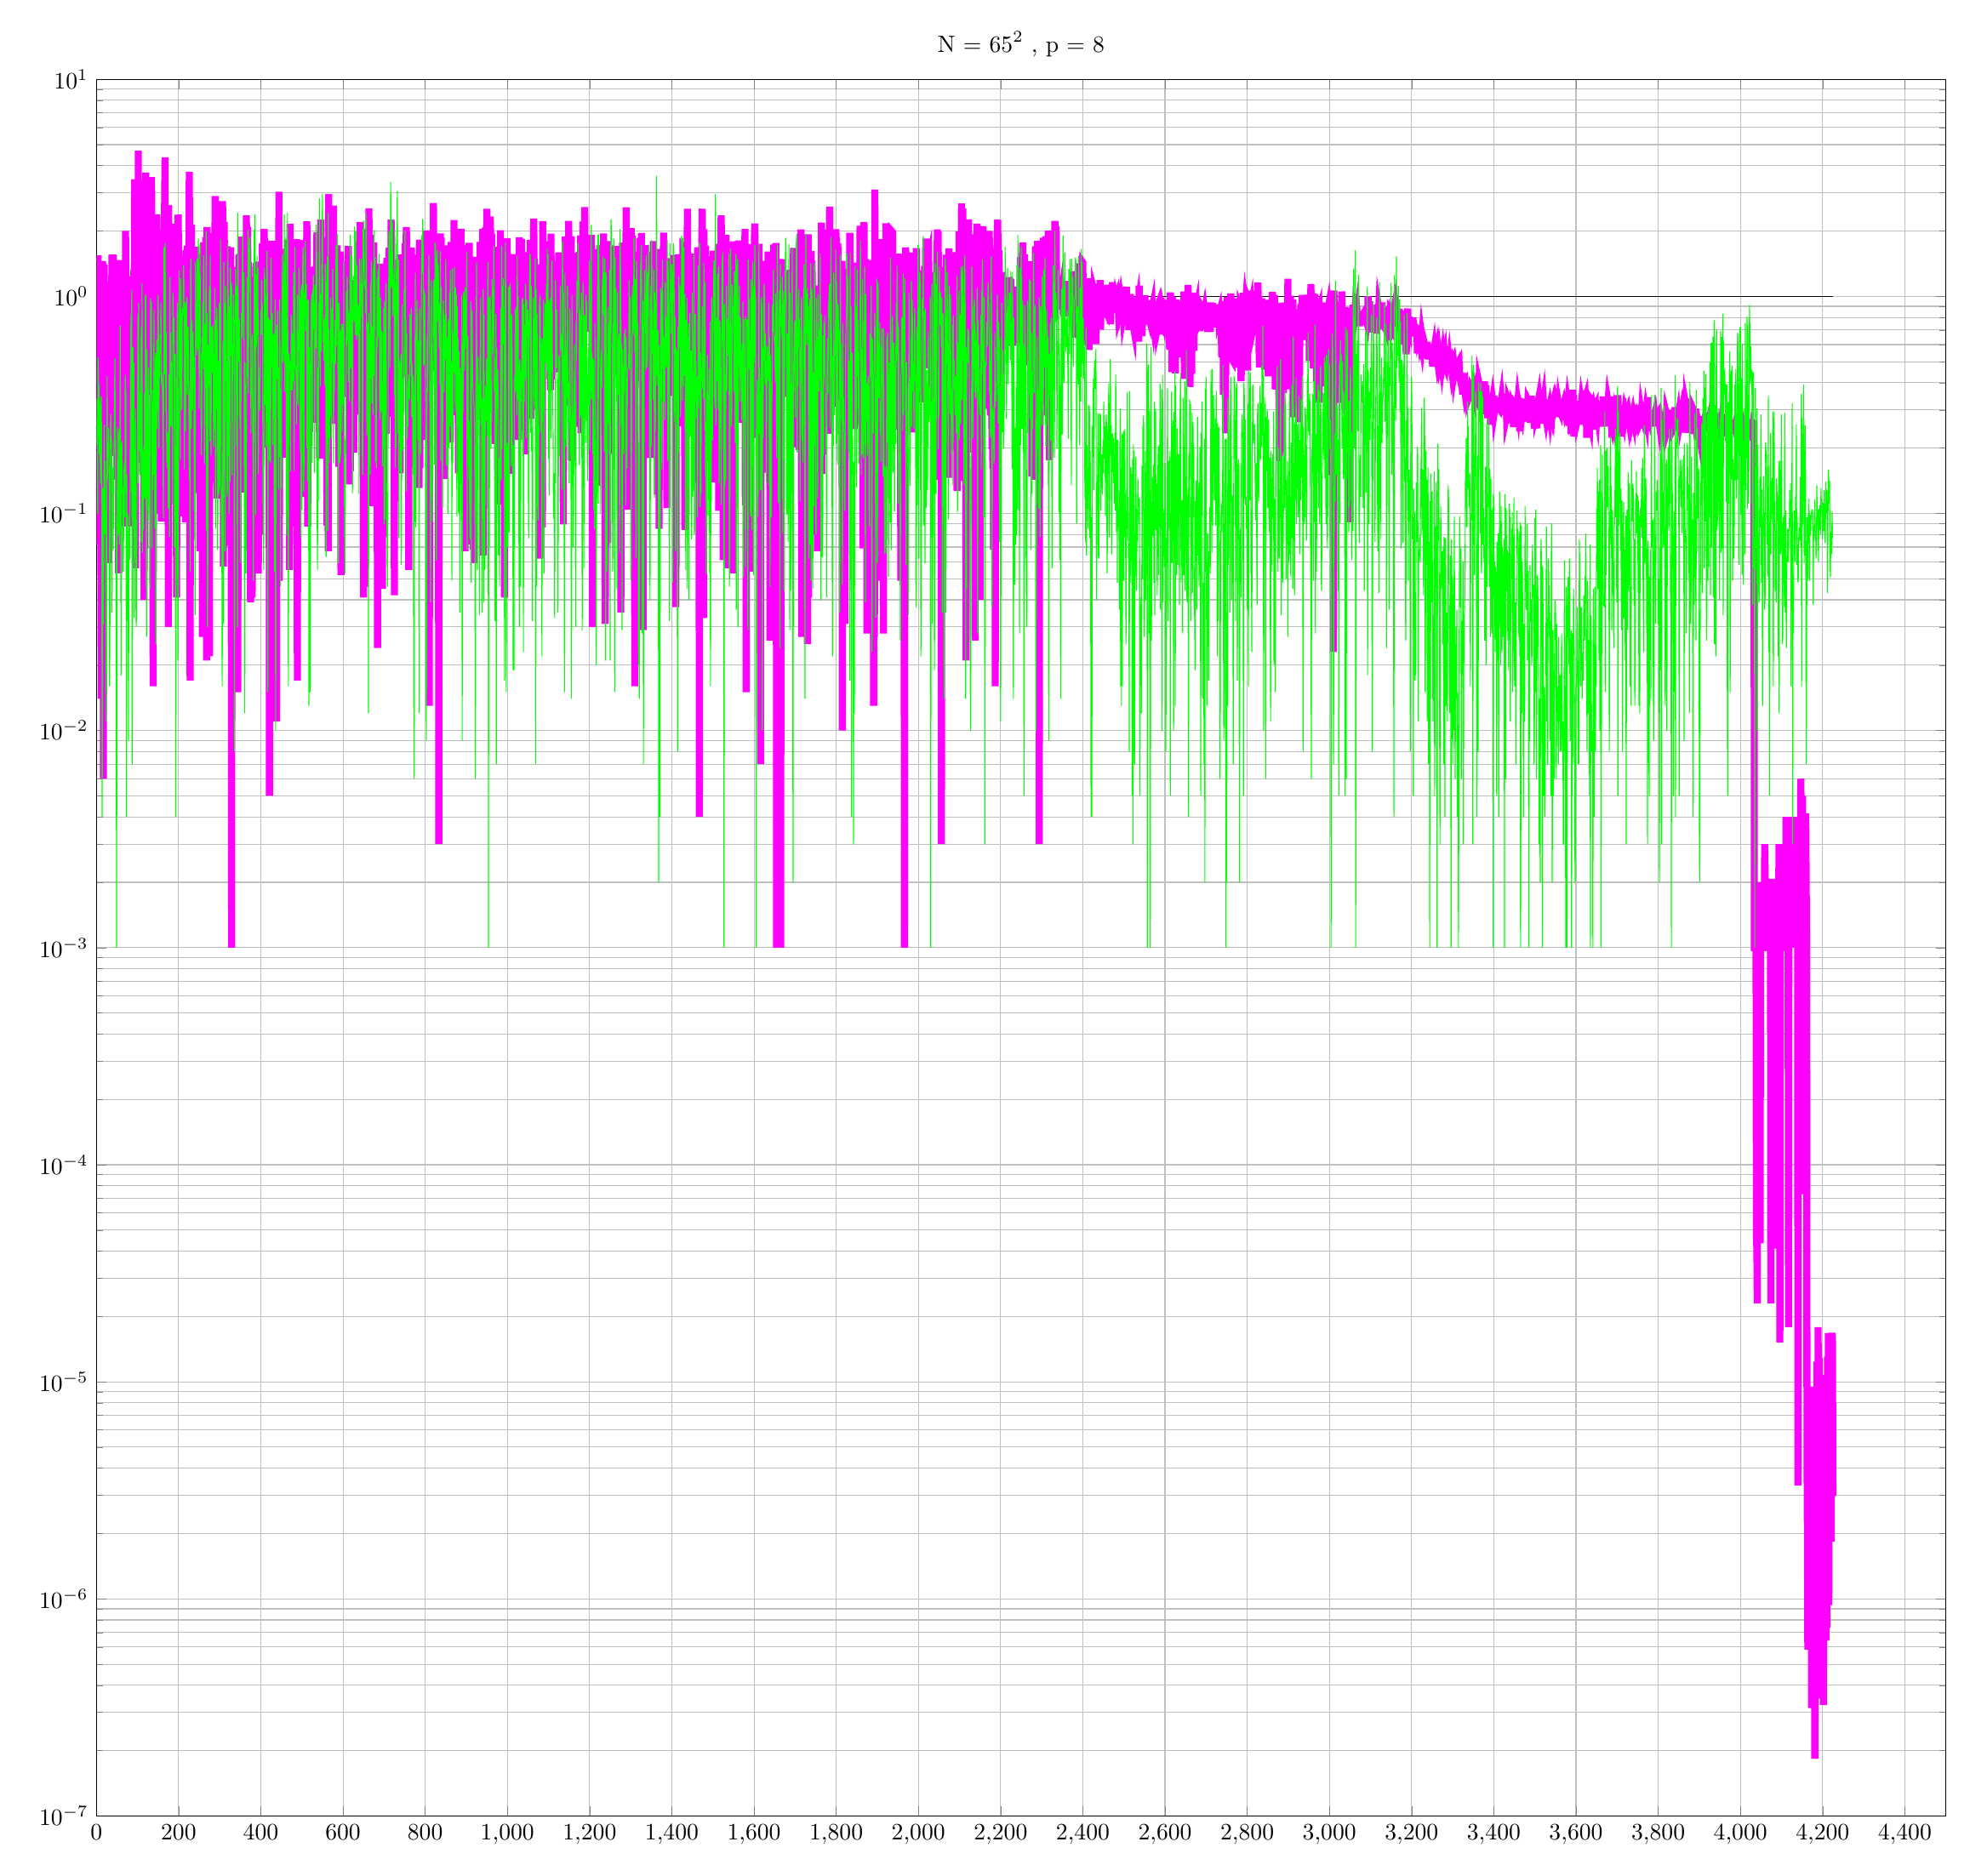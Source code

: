% This file was created by matlab2tikz v0.3.3.
% Copyright (c) 2008--2013, Nico Schlmer <nico.schloemer@gmail.com>
% All rights reserved.
% 
% The latest updates can be retrieved from
%   http://www.mathworks.com/matlabcentral/fileexchange/22022-matlab2tikz
% where you can also make suggestions and rate matlab2tikz.
% 
% 
% 

% defining custom colors
\definecolor{mycolor1}{rgb}{1,0,1}

\begin{tikzpicture}

\begin{axis}[%
width=10.867in,
height=10.206in,
scale only axis,
xmin=0,
xmax=4500,
xmajorgrids,
ymode=log,
ymin=1e-07,
ymax=10,
yminorticks=true,
ymajorgrids,
yminorgrids,
title={$\text{N = 65}^\text{2}\text{ , p = 8}$}
]
\addplot [
color=black,
solid,
forget plot
]
table[row sep=crcr]{
1 1.0\\
2 1.0\\
3 1.0\\
4 1.0\\
5 1.0\\
6 1.0\\
7 1.0\\
8 1.0\\
9 1.0\\
10 1.0\\
11 1.0\\
12 1.0\\
13 1.0\\
14 1.0\\
15 1.0\\
16 1\\
17 1.0\\
18 1.0\\
19 1\\
20 1\\
21 1\\
22 1.0\\
23 1.0\\
24 1.0\\
25 1.0\\
26 1\\
27 1\\
28 1.0\\
29 1.0\\
30 1.0\\
31 1.0\\
32 1.0\\
33 1.0\\
34 1.0\\
35 1.0\\
36 1.0\\
37 1\\
38 1.0\\
39 1.0\\
40 1\\
41 1.0\\
42 1\\
43 1.0\\
44 1.0\\
45 1.0\\
46 1.0\\
47 1\\
48 1\\
49 1.0\\
50 1.0\\
51 1.0\\
52 1\\
53 1\\
54 1.0\\
55 1\\
56 1.0\\
57 1\\
58 1.0\\
59 1.0\\
60 1.0\\
61 1.0\\
62 1.0\\
63 1.0\\
64 1\\
65 1.0\\
66 1.0\\
67 1.0\\
68 1.0\\
69 1.0\\
70 1.0\\
71 1\\
72 1\\
73 1.0\\
74 1.0\\
75 1.0\\
76 1.0\\
77 1.0\\
78 1.0\\
79 1.0\\
80 1.0\\
81 1\\
82 1.0\\
83 1.0\\
84 1.0\\
85 1.0\\
86 1.0\\
87 1.0\\
88 1.0\\
89 1\\
90 1.0\\
91 1\\
92 1.0\\
93 1\\
94 1.0\\
95 1.0\\
96 1.0\\
97 1\\
98 1.0\\
99 1\\
100 1\\
101 1\\
102 1\\
103 1.0\\
104 1.0\\
105 1.0\\
106 1.0\\
107 1.0\\
108 1.0\\
109 1\\
110 1.0\\
111 1.0\\
112 1.0\\
113 1\\
114 1.0\\
115 1.0\\
116 1.0\\
117 1.0\\
118 1.0\\
119 1.0\\
120 1.0\\
121 1.0\\
122 1\\
123 1.0\\
124 1.0\\
125 1.0\\
126 1.0\\
127 1.0\\
128 1\\
129 1.0\\
130 1.0\\
131 1.0\\
132 1.0\\
133 1.0\\
134 1\\
135 1\\
136 1\\
137 1.0\\
138 1.0\\
139 1.0\\
140 1\\
141 1.0\\
142 1.0\\
143 1\\
144 1.0\\
145 1.0\\
146 1.0\\
147 1.0\\
148 1.0\\
149 1\\
150 1.0\\
151 1.0\\
152 1.0\\
153 1.0\\
154 1.0\\
155 1.0\\
156 1.0\\
157 1.0\\
158 1.0\\
159 1.0\\
160 1.0\\
161 1.0\\
162 1.0\\
163 1.0\\
164 1.0\\
165 1\\
166 1\\
167 1.0\\
168 1.0\\
169 1.0\\
170 1.0\\
171 1.0\\
172 1.0\\
173 1.0\\
174 1.0\\
175 1.0\\
176 1.0\\
177 1\\
178 1.0\\
179 1.0\\
180 1.0\\
181 1.0\\
182 1.0\\
183 1.0\\
184 1.0\\
185 1.0\\
186 1\\
187 1\\
188 1.0\\
189 1.0\\
190 1.0\\
191 1.0\\
192 1.0\\
193 1.0\\
194 1.0\\
195 1.0\\
196 1.0\\
197 1.0\\
198 1.0\\
199 1.0\\
200 1.0\\
201 1.0\\
202 1\\
203 1.0\\
204 1\\
205 1\\
206 1.0\\
207 1.0\\
208 1\\
209 1\\
210 1.0\\
211 1.0\\
212 1\\
213 1\\
214 1.0\\
215 1.0\\
216 1.0\\
217 1.0\\
218 1\\
219 1.0\\
220 1.0\\
221 1.0\\
222 1.0\\
223 1.0\\
224 1.0\\
225 1.0\\
226 1.0\\
227 1.0\\
228 1.0\\
229 1.0\\
230 1.0\\
231 1.0\\
232 1.0\\
233 1.0\\
234 1.0\\
235 1.0\\
236 1.0\\
237 1.0\\
238 1.0\\
239 1.0\\
240 1\\
241 1.0\\
242 1.0\\
243 1.0\\
244 1.0\\
245 1\\
246 1\\
247 1.0\\
248 1.0\\
249 1.0\\
250 1\\
251 1.0\\
252 1.0\\
253 1.0\\
254 1\\
255 1.0\\
256 1.0\\
257 1.0\\
258 1.0\\
259 1.0\\
260 1.0\\
261 1.0\\
262 1\\
263 1\\
264 1.0\\
265 1\\
266 1.0\\
267 1.0\\
268 1.0\\
269 1\\
270 1.0\\
271 1.0\\
272 1.0\\
273 1.0\\
274 1.0\\
275 1.0\\
276 1.0\\
277 1\\
278 1.0\\
279 1.0\\
280 1\\
281 1.0\\
282 1.0\\
283 1.0\\
284 1\\
285 1\\
286 1\\
287 1.0\\
288 1.0\\
289 1\\
290 1.0\\
291 1.0\\
292 1\\
293 1.0\\
294 1.0\\
295 1.0\\
296 1.0\\
297 1\\
298 1\\
299 1.0\\
300 1\\
301 1.0\\
302 1.0\\
303 1\\
304 1.0\\
305 1.0\\
306 1.0\\
307 1.0\\
308 1.0\\
309 1.0\\
310 1.0\\
311 1.0\\
312 1.0\\
313 1.0\\
314 1.0\\
315 1.0\\
316 1.0\\
317 1.0\\
318 1.0\\
319 1.0\\
320 1.0\\
321 1.0\\
322 1.0\\
323 1.0\\
324 1\\
325 1.0\\
326 1.0\\
327 1.0\\
328 1.0\\
329 1.0\\
330 1\\
331 1\\
332 1.0\\
333 1.0\\
334 1.0\\
335 1.0\\
336 1.0\\
337 1\\
338 1\\
339 1.0\\
340 1.0\\
341 1.0\\
342 1.0\\
343 1.0\\
344 1.0\\
345 1.0\\
346 1\\
347 1\\
348 1.0\\
349 1.0\\
350 1.0\\
351 1.0\\
352 1.0\\
353 1.0\\
354 1\\
355 1.0\\
356 1.0\\
357 1.0\\
358 1.0\\
359 1.0\\
360 1.0\\
361 1.0\\
362 1.0\\
363 1.0\\
364 1.0\\
365 1.0\\
366 1.0\\
367 1\\
368 1.0\\
369 1\\
370 1\\
371 1.0\\
372 1.0\\
373 1.0\\
374 1\\
375 1.0\\
376 1.0\\
377 1.0\\
378 1.0\\
379 1.0\\
380 1.0\\
381 1\\
382 1.0\\
383 1.0\\
384 1.0\\
385 1.0\\
386 1.0\\
387 1.0\\
388 1.0\\
389 1.0\\
390 1.0\\
391 1.0\\
392 1.0\\
393 1.0\\
394 1.0\\
395 1.0\\
396 1\\
397 1.0\\
398 1.0\\
399 1.0\\
400 1.0\\
401 1.0\\
402 1.0\\
403 1.0\\
404 1\\
405 1.0\\
406 1.0\\
407 1.0\\
408 1.0\\
409 1.0\\
410 1.0\\
411 1.0\\
412 1.0\\
413 1.0\\
414 1\\
415 1\\
416 1\\
417 1\\
418 1.0\\
419 1\\
420 1\\
421 1.0\\
422 1.0\\
423 1.0\\
424 1.0\\
425 1.0\\
426 1.0\\
427 1.0\\
428 1.0\\
429 1.0\\
430 1.0\\
431 1.0\\
432 1.0\\
433 1.0\\
434 1.0\\
435 1.0\\
436 1.0\\
437 1.0\\
438 1\\
439 1\\
440 1.0\\
441 1.0\\
442 1.0\\
443 1.0\\
444 1.0\\
445 1\\
446 1.0\\
447 1.0\\
448 1\\
449 1.0\\
450 1.0\\
451 1.0\\
452 1.0\\
453 1.0\\
454 1\\
455 1.0\\
456 1\\
457 1.0\\
458 1\\
459 1\\
460 1.0\\
461 1.0\\
462 1.0\\
463 1.0\\
464 1.0\\
465 1.0\\
466 1.0\\
467 1.0\\
468 1\\
469 1.0\\
470 1.0\\
471 1.0\\
472 1.0\\
473 1.0\\
474 1.0\\
475 1.0\\
476 1.0\\
477 1.0\\
478 1.0\\
479 1\\
480 1\\
481 1.0\\
482 1.0\\
483 1.0\\
484 1.0\\
485 1.0\\
486 1.0\\
487 1\\
488 1.0\\
489 1.0\\
490 1.0\\
491 1.0\\
492 1.0\\
493 1.0\\
494 1.0\\
495 1\\
496 1\\
497 1.0\\
498 1.0\\
499 1.0\\
500 1.0\\
501 1.0\\
502 1.0\\
503 1.0\\
504 1.0\\
505 1.0\\
506 1.0\\
507 1.0\\
508 1.0\\
509 1.0\\
510 1.0\\
511 1\\
512 1.0\\
513 1\\
514 1.0\\
515 1.0\\
516 1.0\\
517 1.0\\
518 1.0\\
519 1\\
520 1.0\\
521 1.0\\
522 1.0\\
523 1.0\\
524 1.0\\
525 1\\
526 1.0\\
527 1.0\\
528 1\\
529 1.0\\
530 1\\
531 1.0\\
532 1.0\\
533 1.0\\
534 1.0\\
535 1.0\\
536 1.0\\
537 1.0\\
538 1.0\\
539 1.0\\
540 1.0\\
541 1.0\\
542 1.0\\
543 1\\
544 1\\
545 1.0\\
546 1.0\\
547 1.0\\
548 1.0\\
549 1.0\\
550 1\\
551 1\\
552 1.0\\
553 1.0\\
554 1.0\\
555 1.0\\
556 1\\
557 1.0\\
558 1.0\\
559 1.0\\
560 1.0\\
561 1.0\\
562 1.0\\
563 1\\
564 1.0\\
565 1\\
566 1.0\\
567 1.0\\
568 1.0\\
569 1.0\\
570 1.0\\
571 1.0\\
572 1.0\\
573 1.0\\
574 1.0\\
575 1\\
576 1.0\\
577 1.0\\
578 1.0\\
579 1.0\\
580 1.0\\
581 1.0\\
582 1.0\\
583 1.0\\
584 1.0\\
585 1.0\\
586 1.0\\
587 1.0\\
588 1.0\\
589 1.0\\
590 1.0\\
591 1.0\\
592 1.0\\
593 1.0\\
594 1.0\\
595 1\\
596 1.0\\
597 1.0\\
598 1.0\\
599 1.0\\
600 1.0\\
601 1.0\\
602 1\\
603 1.0\\
604 1.0\\
605 1.0\\
606 1.0\\
607 1.0\\
608 1.0\\
609 1.0\\
610 1\\
611 1.0\\
612 1.0\\
613 1.0\\
614 1.0\\
615 1.0\\
616 1.0\\
617 1.0\\
618 1.0\\
619 1\\
620 1.0\\
621 1.0\\
622 1\\
623 1.0\\
624 1\\
625 1.0\\
626 1.0\\
627 1.0\\
628 1\\
629 1\\
630 1\\
631 1\\
632 1.0\\
633 1.0\\
634 1.0\\
635 1.0\\
636 1.0\\
637 1.0\\
638 1.0\\
639 1\\
640 1.0\\
641 1.0\\
642 1\\
643 1\\
644 1.0\\
645 1.0\\
646 1.0\\
647 1.0\\
648 1\\
649 1.0\\
650 1.0\\
651 1.0\\
652 1.0\\
653 1\\
654 1\\
655 1.0\\
656 1.0\\
657 1.0\\
658 1.0\\
659 1.0\\
660 1.0\\
661 1.0\\
662 1.0\\
663 1\\
664 1.0\\
665 1.0\\
666 1.0\\
667 1\\
668 1.0\\
669 1\\
670 1.0\\
671 1.0\\
672 1.0\\
673 1\\
674 1.0\\
675 1\\
676 1\\
677 1.0\\
678 1.0\\
679 1.0\\
680 1.0\\
681 1.0\\
682 1.0\\
683 1\\
684 1.0\\
685 1\\
686 1.0\\
687 1.0\\
688 1.0\\
689 1.0\\
690 1.0\\
691 1.0\\
692 1\\
693 1.0\\
694 1.0\\
695 1\\
696 1.0\\
697 1.0\\
698 1.0\\
699 1\\
700 1\\
701 1.0\\
702 1.0\\
703 1.0\\
704 1.0\\
705 1\\
706 1.0\\
707 1\\
708 1.0\\
709 1.0\\
710 1.0\\
711 1.0\\
712 1.0\\
713 1.0\\
714 1.0\\
715 1.0\\
716 1\\
717 1.0\\
718 1.0\\
719 1.0\\
720 1.0\\
721 1.0\\
722 1.0\\
723 1.0\\
724 1.0\\
725 1\\
726 1\\
727 1.0\\
728 1.0\\
729 1\\
730 1.0\\
731 1\\
732 1\\
733 1.0\\
734 1.0\\
735 1.0\\
736 1.0\\
737 1.0\\
738 1.0\\
739 1.0\\
740 1.0\\
741 1.0\\
742 1.0\\
743 1.0\\
744 1.0\\
745 1.0\\
746 1.0\\
747 1\\
748 1\\
749 1.0\\
750 1.0\\
751 1.0\\
752 1.0\\
753 1.0\\
754 1\\
755 1\\
756 1.0\\
757 1\\
758 1.0\\
759 1.0\\
760 1.0\\
761 1.0\\
762 1.0\\
763 1.0\\
764 1\\
765 1.0\\
766 1\\
767 1.0\\
768 1\\
769 1.0\\
770 1.0\\
771 1.0\\
772 1.0\\
773 1.0\\
774 1.0\\
775 1.0\\
776 1.0\\
777 1\\
778 1.0\\
779 1.0\\
780 1.0\\
781 1.0\\
782 1.0\\
783 1.0\\
784 1.0\\
785 1.0\\
786 1.0\\
787 1.0\\
788 1.0\\
789 1.0\\
790 1.0\\
791 1.0\\
792 1.0\\
793 1.0\\
794 1.0\\
795 1.0\\
796 1.0\\
797 1\\
798 1.0\\
799 1.0\\
800 1.0\\
801 1\\
802 1.0\\
803 1.0\\
804 1.0\\
805 1.0\\
806 1.0\\
807 1.0\\
808 1.0\\
809 1.0\\
810 1.0\\
811 1.0\\
812 1.0\\
813 1\\
814 1.0\\
815 1.0\\
816 1\\
817 1.0\\
818 1.0\\
819 1\\
820 1\\
821 1.0\\
822 1.0\\
823 1.0\\
824 1.0\\
825 1.0\\
826 1.0\\
827 1.0\\
828 1.0\\
829 1.0\\
830 1.0\\
831 1\\
832 1.0\\
833 1.0\\
834 1.0\\
835 1.0\\
836 1.0\\
837 1\\
838 1.0\\
839 1.0\\
840 1\\
841 1.0\\
842 1\\
843 1.0\\
844 1.0\\
845 1.0\\
846 1.0\\
847 1.0\\
848 1.0\\
849 1.0\\
850 1.0\\
851 1\\
852 1.0\\
853 1.0\\
854 1.0\\
855 1\\
856 1.0\\
857 1.0\\
858 1.0\\
859 1.0\\
860 1.0\\
861 1.0\\
862 1.0\\
863 1.0\\
864 1.0\\
865 1.0\\
866 1.0\\
867 1.0\\
868 1\\
869 1\\
870 1.0\\
871 1\\
872 1.0\\
873 1.0\\
874 1.0\\
875 1.0\\
876 1.0\\
877 1.0\\
878 1.0\\
879 1\\
880 1.0\\
881 1.0\\
882 1.0\\
883 1.0\\
884 1.0\\
885 1.0\\
886 1.0\\
887 1.0\\
888 1\\
889 1.0\\
890 1.0\\
891 1\\
892 1.0\\
893 1.0\\
894 1.0\\
895 1.0\\
896 1.0\\
897 1.0\\
898 1.0\\
899 1.0\\
900 1.0\\
901 1.0\\
902 1.0\\
903 1.0\\
904 1.0\\
905 1.0\\
906 1\\
907 1.0\\
908 1\\
909 1\\
910 1.0\\
911 1.0\\
912 1.0\\
913 1.0\\
914 1.0\\
915 1.0\\
916 1\\
917 1.0\\
918 1.0\\
919 1.0\\
920 1\\
921 1.0\\
922 1\\
923 1\\
924 1.0\\
925 1.0\\
926 1.0\\
927 1.0\\
928 1.0\\
929 1.0\\
930 1.0\\
931 1.0\\
932 1.0\\
933 1.0\\
934 1.0\\
935 1.0\\
936 1.0\\
937 1.0\\
938 1.0\\
939 1.0\\
940 1.0\\
941 1.0\\
942 1.0\\
943 1.0\\
944 1.0\\
945 1.0\\
946 1.0\\
947 1\\
948 1.0\\
949 1.0\\
950 1.0\\
951 1.0\\
952 1.0\\
953 1.0\\
954 1.0\\
955 1.0\\
956 1\\
957 1\\
958 1.0\\
959 1.0\\
960 1\\
961 1.0\\
962 1.0\\
963 1.0\\
964 1.0\\
965 1.0\\
966 1.0\\
967 1\\
968 1.0\\
969 1.0\\
970 1.0\\
971 1.0\\
972 1.0\\
973 1\\
974 1.0\\
975 1.0\\
976 1.0\\
977 1.0\\
978 1.0\\
979 1.0\\
980 1.0\\
981 1\\
982 1.0\\
983 1.0\\
984 1\\
985 1.0\\
986 1.0\\
987 1.0\\
988 1.0\\
989 1\\
990 1.0\\
991 1.0\\
992 1.0\\
993 1.0\\
994 1.0\\
995 1.0\\
996 1.0\\
997 1.0\\
998 1.0\\
999 1.0\\
1000 1.0\\
1001 1.0\\
1002 1.0\\
1003 1.0\\
1004 1.0\\
1005 1\\
1006 1.0\\
1007 1.0\\
1008 1.0\\
1009 1\\
1010 1.0\\
1011 1.0\\
1012 1.0\\
1013 1.0\\
1014 1.0\\
1015 1\\
1016 1.0\\
1017 1\\
1018 1.0\\
1019 1.0\\
1020 1\\
1021 1.0\\
1022 1.0\\
1023 1.0\\
1024 1.0\\
1025 1.0\\
1026 1.0\\
1027 1.0\\
1028 1.0\\
1029 1.0\\
1030 1.0\\
1031 1.0\\
1032 1.0\\
1033 1.0\\
1034 1.0\\
1035 1.0\\
1036 1.0\\
1037 1.0\\
1038 1.0\\
1039 1.0\\
1040 1.0\\
1041 1\\
1042 1.0\\
1043 1\\
1044 1\\
1045 1.0\\
1046 1.0\\
1047 1.0\\
1048 1.0\\
1049 1.0\\
1050 1.0\\
1051 1.0\\
1052 1.0\\
1053 1.0\\
1054 1.0\\
1055 1.0\\
1056 1.0\\
1057 1.0\\
1058 1\\
1059 1.0\\
1060 1.0\\
1061 1.0\\
1062 1.0\\
1063 1.0\\
1064 1\\
1065 1.0\\
1066 1\\
1067 1\\
1068 1.0\\
1069 1.0\\
1070 1.0\\
1071 1.0\\
1072 1.0\\
1073 1\\
1074 1.0\\
1075 1.0\\
1076 1.0\\
1077 1.0\\
1078 1.0\\
1079 1.0\\
1080 1.0\\
1081 1.0\\
1082 1.0\\
1083 1.0\\
1084 1.0\\
1085 1.0\\
1086 1.0\\
1087 1.0\\
1088 1.0\\
1089 1\\
1090 1.0\\
1091 1.0\\
1092 1\\
1093 1.0\\
1094 1.0\\
1095 1.0\\
1096 1\\
1097 1\\
1098 1.0\\
1099 1.0\\
1100 1.0\\
1101 1.0\\
1102 1\\
1103 1.0\\
1104 1.0\\
1105 1.0\\
1106 1.0\\
1107 1.0\\
1108 1.0\\
1109 1.0\\
1110 1\\
1111 1\\
1112 1.0\\
1113 1.0\\
1114 1.0\\
1115 1\\
1116 1.0\\
1117 1.0\\
1118 1.0\\
1119 1.0\\
1120 1.0\\
1121 1\\
1122 1.0\\
1123 1.0\\
1124 1\\
1125 1\\
1126 1.0\\
1127 1.0\\
1128 1\\
1129 1.0\\
1130 1.0\\
1131 1.0\\
1132 1.0\\
1133 1.0\\
1134 1.0\\
1135 1.0\\
1136 1.0\\
1137 1\\
1138 1.0\\
1139 1\\
1140 1.0\\
1141 1\\
1142 1\\
1143 1.0\\
1144 1.0\\
1145 1.0\\
1146 1\\
1147 1.0\\
1148 1.0\\
1149 1.0\\
1150 1.0\\
1151 1.0\\
1152 1\\
1153 1\\
1154 1.0\\
1155 1.0\\
1156 1.0\\
1157 1.0\\
1158 1.0\\
1159 1.0\\
1160 1.0\\
1161 1.0\\
1162 1.0\\
1163 1.0\\
1164 1.0\\
1165 1\\
1166 1.0\\
1167 1.0\\
1168 1.0\\
1169 1.0\\
1170 1.0\\
1171 1.0\\
1172 1.0\\
1173 1.0\\
1174 1.0\\
1175 1.0\\
1176 1.0\\
1177 1.0\\
1178 1.0\\
1179 1.0\\
1180 1.0\\
1181 1.0\\
1182 1.0\\
1183 1.0\\
1184 1.0\\
1185 1.0\\
1186 1.0\\
1187 1.0\\
1188 1\\
1189 1\\
1190 1.0\\
1191 1.0\\
1192 1\\
1193 1.0\\
1194 1.0\\
1195 1.0\\
1196 1.0\\
1197 1\\
1198 1.0\\
1199 1.0\\
1200 1.0\\
1201 1.0\\
1202 1.0\\
1203 1.0\\
1204 1.0\\
1205 1.0\\
1206 1.0\\
1207 1.0\\
1208 1.0\\
1209 1.0\\
1210 1.0\\
1211 1.0\\
1212 1\\
1213 1.0\\
1214 1\\
1215 1.0\\
1216 1.0\\
1217 1.0\\
1218 1\\
1219 1.0\\
1220 1.0\\
1221 1.0\\
1222 1.0\\
1223 1.0\\
1224 1.0\\
1225 1.0\\
1226 1.0\\
1227 1.0\\
1228 1.0\\
1229 1.0\\
1230 1.0\\
1231 1.0\\
1232 1\\
1233 1.0\\
1234 1.0\\
1235 1.0\\
1236 1.0\\
1237 1.0\\
1238 1.0\\
1239 1\\
1240 1.0\\
1241 1.0\\
1242 1\\
1243 1.0\\
1244 1.0\\
1245 1.0\\
1246 1.0\\
1247 1.0\\
1248 1.0\\
1249 1\\
1250 1.0\\
1251 1.0\\
1252 1.0\\
1253 1.0\\
1254 1.0\\
1255 1.0\\
1256 1\\
1257 1.0\\
1258 1\\
1259 1.0\\
1260 1.0\\
1261 1.0\\
1262 1\\
1263 1.0\\
1264 1.0\\
1265 1.0\\
1266 1.0\\
1267 1.0\\
1268 1.0\\
1269 1.0\\
1270 1.0\\
1271 1.0\\
1272 1.0\\
1273 1\\
1274 1.0\\
1275 1.0\\
1276 1.0\\
1277 1.0\\
1278 1.0\\
1279 1.0\\
1280 1.0\\
1281 1.0\\
1282 1.0\\
1283 1.0\\
1284 1.0\\
1285 1.0\\
1286 1.0\\
1287 1\\
1288 1.0\\
1289 1.0\\
1290 1.0\\
1291 1.0\\
1292 1\\
1293 1.0\\
1294 1.0\\
1295 1.0\\
1296 1\\
1297 1\\
1298 1\\
1299 1\\
1300 1.0\\
1301 1\\
1302 1.0\\
1303 1.0\\
1304 1.0\\
1305 1.0\\
1306 1.0\\
1307 1.0\\
1308 1.0\\
1309 1.0\\
1310 1\\
1311 1.0\\
1312 1.0\\
1313 1.0\\
1314 1.0\\
1315 1.0\\
1316 1\\
1317 1\\
1318 1.0\\
1319 1.0\\
1320 1\\
1321 1.0\\
1322 1.0\\
1323 1.0\\
1324 1.0\\
1325 1.0\\
1326 1.0\\
1327 1.0\\
1328 1.0\\
1329 1.0\\
1330 1.0\\
1331 1.0\\
1332 1.0\\
1333 1.0\\
1334 1\\
1335 1.0\\
1336 1.0\\
1337 1.0\\
1338 1.0\\
1339 1.0\\
1340 1.0\\
1341 1.0\\
1342 1.0\\
1343 1.0\\
1344 1.0\\
1345 1\\
1346 1.0\\
1347 1\\
1348 1.0\\
1349 1.0\\
1350 1.0\\
1351 1.0\\
1352 1.0\\
1353 1.0\\
1354 1.0\\
1355 1.0\\
1356 1.0\\
1357 1.0\\
1358 1.0\\
1359 1\\
1360 1\\
1361 1.0\\
1362 1.0\\
1363 1\\
1364 1.0\\
1365 1.0\\
1366 1.0\\
1367 1.0\\
1368 1.0\\
1369 1.0\\
1370 1.0\\
1371 1.0\\
1372 1.0\\
1373 1\\
1374 1.0\\
1375 1.0\\
1376 1.0\\
1377 1.0\\
1378 1.0\\
1379 1.0\\
1380 1.0\\
1381 1\\
1382 1.0\\
1383 1.0\\
1384 1.0\\
1385 1.0\\
1386 1.0\\
1387 1.0\\
1388 1.0\\
1389 1.0\\
1390 1.0\\
1391 1\\
1392 1.0\\
1393 1.0\\
1394 1.0\\
1395 1.0\\
1396 1.0\\
1397 1.0\\
1398 1.0\\
1399 1.0\\
1400 1.0\\
1401 1\\
1402 1.0\\
1403 1.0\\
1404 1.0\\
1405 1.0\\
1406 1.0\\
1407 1.0\\
1408 1.0\\
1409 1\\
1410 1.0\\
1411 1.0\\
1412 1.0\\
1413 1.0\\
1414 1.0\\
1415 1.0\\
1416 1.0\\
1417 1.0\\
1418 1.0\\
1419 1\\
1420 1.0\\
1421 1\\
1422 1.0\\
1423 1.0\\
1424 1.0\\
1425 1.0\\
1426 1.0\\
1427 1.0\\
1428 1.0\\
1429 1.0\\
1430 1.0\\
1431 1.0\\
1432 1.0\\
1433 1.0\\
1434 1.0\\
1435 1.0\\
1436 1.0\\
1437 1.0\\
1438 1.0\\
1439 1.0\\
1440 1.0\\
1441 1.0\\
1442 1.0\\
1443 1.0\\
1444 1.0\\
1445 1.0\\
1446 1.0\\
1447 1.0\\
1448 1.0\\
1449 1\\
1450 1.0\\
1451 1.0\\
1452 1\\
1453 1.0\\
1454 1.0\\
1455 1.0\\
1456 1.0\\
1457 1.0\\
1458 1.0\\
1459 1.0\\
1460 1.0\\
1461 1.0\\
1462 1.0\\
1463 1.0\\
1464 1.0\\
1465 1.0\\
1466 1.0\\
1467 1.0\\
1468 1.0\\
1469 1.0\\
1470 1.0\\
1471 1.0\\
1472 1.0\\
1473 1.0\\
1474 1.0\\
1475 1.0\\
1476 1.0\\
1477 1.0\\
1478 1.0\\
1479 1\\
1480 1.0\\
1481 1.0\\
1482 1\\
1483 1.0\\
1484 1.0\\
1485 1.0\\
1486 1.0\\
1487 1.0\\
1488 1.0\\
1489 1.0\\
1490 1.0\\
1491 1\\
1492 1.0\\
1493 1.0\\
1494 1.0\\
1495 1.0\\
1496 1.0\\
1497 1.0\\
1498 1.0\\
1499 1\\
1500 1.0\\
1501 1.0\\
1502 1\\
1503 1.0\\
1504 1.0\\
1505 1\\
1506 1.0\\
1507 1\\
1508 1.0\\
1509 1\\
1510 1.0\\
1511 1.0\\
1512 1\\
1513 1\\
1514 1\\
1515 1.0\\
1516 1.0\\
1517 1.0\\
1518 1\\
1519 1.0\\
1520 1.0\\
1521 1.0\\
1522 1\\
1523 1.0\\
1524 1.0\\
1525 1\\
1526 1.0\\
1527 1.0\\
1528 1.0\\
1529 1\\
1530 1.0\\
1531 1.0\\
1532 1.0\\
1533 1.0\\
1534 1.0\\
1535 1.0\\
1536 1.0\\
1537 1.0\\
1538 1.0\\
1539 1.0\\
1540 1.0\\
1541 1.0\\
1542 1.0\\
1543 1.0\\
1544 1.0\\
1545 1.0\\
1546 1.0\\
1547 1.0\\
1548 1.0\\
1549 1.0\\
1550 1.0\\
1551 1.0\\
1552 1.0\\
1553 1.0\\
1554 1.0\\
1555 1.0\\
1556 1\\
1557 1.0\\
1558 1.0\\
1559 1.0\\
1560 1.0\\
1561 1\\
1562 1.0\\
1563 1.0\\
1564 1.0\\
1565 1\\
1566 1.0\\
1567 1.0\\
1568 1.0\\
1569 1.0\\
1570 1\\
1571 1\\
1572 1.0\\
1573 1.0\\
1574 1.0\\
1575 1.0\\
1576 1\\
1577 1.0\\
1578 1.0\\
1579 1\\
1580 1.0\\
1581 1.0\\
1582 1.0\\
1583 1.0\\
1584 1.0\\
1585 1.0\\
1586 1.0\\
1587 1.0\\
1588 1\\
1589 1\\
1590 1.0\\
1591 1.0\\
1592 1.0\\
1593 1.0\\
1594 1\\
1595 1.0\\
1596 1\\
1597 1.0\\
1598 1\\
1599 1.0\\
1600 1.0\\
1601 1.0\\
1602 1.0\\
1603 1.0\\
1604 1.0\\
1605 1.0\\
1606 1.0\\
1607 1.0\\
1608 1.0\\
1609 1\\
1610 1.0\\
1611 1.0\\
1612 1.0\\
1613 1.0\\
1614 1.0\\
1615 1.0\\
1616 1\\
1617 1.0\\
1618 1.0\\
1619 1.0\\
1620 1.0\\
1621 1\\
1622 1\\
1623 1.0\\
1624 1.0\\
1625 1.0\\
1626 1\\
1627 1.0\\
1628 1.0\\
1629 1.0\\
1630 1.0\\
1631 1.0\\
1632 1.0\\
1633 1.0\\
1634 1.0\\
1635 1.0\\
1636 1.0\\
1637 1.0\\
1638 1.0\\
1639 1.0\\
1640 1.0\\
1641 1.0\\
1642 1.0\\
1643 1.0\\
1644 1\\
1645 1.0\\
1646 1.0\\
1647 1\\
1648 1.0\\
1649 1.0\\
1650 1.0\\
1651 1.0\\
1652 1.0\\
1653 1.0\\
1654 1.0\\
1655 1\\
1656 1.0\\
1657 1.0\\
1658 1.0\\
1659 1.0\\
1660 1.0\\
1661 1\\
1662 1.0\\
1663 1.0\\
1664 1\\
1665 1.0\\
1666 1.0\\
1667 1.0\\
1668 1.0\\
1669 1\\
1670 1.0\\
1671 1.0\\
1672 1.0\\
1673 1.0\\
1674 1.0\\
1675 1.0\\
1676 1.0\\
1677 1.0\\
1678 1.0\\
1679 1.0\\
1680 1.0\\
1681 1\\
1682 1.0\\
1683 1.0\\
1684 1.0\\
1685 1\\
1686 1.0\\
1687 1.0\\
1688 1.0\\
1689 1\\
1690 1.0\\
1691 1.0\\
1692 1.0\\
1693 1.0\\
1694 1.0\\
1695 1.0\\
1696 1.0\\
1697 1.0\\
1698 1.0\\
1699 1.0\\
1700 1\\
1701 1.0\\
1702 1.0\\
1703 1.0\\
1704 1.0\\
1705 1.0\\
1706 1.0\\
1707 1.0\\
1708 1.0\\
1709 1.0\\
1710 1.0\\
1711 1.0\\
1712 1.0\\
1713 1.0\\
1714 1\\
1715 1.0\\
1716 1.0\\
1717 1\\
1718 1.0\\
1719 1.0\\
1720 1.0\\
1721 1.0\\
1722 1.0\\
1723 1.0\\
1724 1.0\\
1725 1.0\\
1726 1.0\\
1727 1.0\\
1728 1.0\\
1729 1.0\\
1730 1.0\\
1731 1.0\\
1732 1.0\\
1733 1.0\\
1734 1\\
1735 1.0\\
1736 1.0\\
1737 1.0\\
1738 1\\
1739 1.0\\
1740 1.0\\
1741 1.0\\
1742 1.0\\
1743 1.0\\
1744 1.0\\
1745 1.0\\
1746 1.0\\
1747 1.0\\
1748 1.0\\
1749 1.0\\
1750 1.0\\
1751 1.0\\
1752 1.0\\
1753 1.0\\
1754 1.0\\
1755 1.0\\
1756 1\\
1757 1.0\\
1758 1.0\\
1759 1.0\\
1760 1.0\\
1761 1.0\\
1762 1.0\\
1763 1\\
1764 1\\
1765 1\\
1766 1.0\\
1767 1.0\\
1768 1.0\\
1769 1.0\\
1770 1\\
1771 1.0\\
1772 1.0\\
1773 1.0\\
1774 1.0\\
1775 1.0\\
1776 1.0\\
1777 1.0\\
1778 1.0\\
1779 1.0\\
1780 1.0\\
1781 1.0\\
1782 1.0\\
1783 1.0\\
1784 1.0\\
1785 1.0\\
1786 1.0\\
1787 1.0\\
1788 1\\
1789 1.0\\
1790 1.0\\
1791 1.0\\
1792 1.0\\
1793 1.0\\
1794 1.0\\
1795 1\\
1796 1.0\\
1797 1.0\\
1798 1.0\\
1799 1.0\\
1800 1.0\\
1801 1\\
1802 1\\
1803 1.0\\
1804 1.0\\
1805 1.0\\
1806 1.0\\
1807 1.0\\
1808 1.0\\
1809 1.0\\
1810 1.0\\
1811 1.0\\
1812 1\\
1813 1.0\\
1814 1.0\\
1815 1.0\\
1816 1.0\\
1817 1.0\\
1818 1.0\\
1819 1.0\\
1820 1.0\\
1821 1.0\\
1822 1.0\\
1823 1.0\\
1824 1.0\\
1825 1.0\\
1826 1.0\\
1827 1.0\\
1828 1.0\\
1829 1.0\\
1830 1.0\\
1831 1.0\\
1832 1.0\\
1833 1\\
1834 1.0\\
1835 1.0\\
1836 1.0\\
1837 1.0\\
1838 1.0\\
1839 1.0\\
1840 1.0\\
1841 1\\
1842 1.0\\
1843 1.0\\
1844 1.0\\
1845 1.0\\
1846 1.0\\
1847 1.0\\
1848 1.0\\
1849 1\\
1850 1.0\\
1851 1.0\\
1852 1.0\\
1853 1\\
1854 1.0\\
1855 1.0\\
1856 1\\
1857 1\\
1858 1.0\\
1859 1.0\\
1860 1.0\\
1861 1.0\\
1862 1\\
1863 1.0\\
1864 1.0\\
1865 1.0\\
1866 1.0\\
1867 1.0\\
1868 1.0\\
1869 1.0\\
1870 1.0\\
1871 1.0\\
1872 1.0\\
1873 1.0\\
1874 1.0\\
1875 1.0\\
1876 1.0\\
1877 1.0\\
1878 1.0\\
1879 1.0\\
1880 1.0\\
1881 1\\
1882 1.0\\
1883 1\\
1884 1.0\\
1885 1.0\\
1886 1.0\\
1887 1.0\\
1888 1.0\\
1889 1\\
1890 1.0\\
1891 1.0\\
1892 1.0\\
1893 1.0\\
1894 1.0\\
1895 1.0\\
1896 1.0\\
1897 1\\
1898 1.0\\
1899 1\\
1900 1.0\\
1901 1.0\\
1902 1.0\\
1903 1\\
1904 1.0\\
1905 1.0\\
1906 1.0\\
1907 1.0\\
1908 1.0\\
1909 1.0\\
1910 1\\
1911 1.0\\
1912 1.0\\
1913 1.0\\
1914 1.0\\
1915 1.0\\
1916 1.0\\
1917 1.0\\
1918 1.0\\
1919 1.0\\
1920 1.0\\
1921 1.0\\
1922 1\\
1923 1\\
1924 1.0\\
1925 1\\
1926 1.0\\
1927 1.0\\
1928 1.0\\
1929 1.0\\
1930 1.0\\
1931 1.0\\
1932 1.0\\
1933 1.0\\
1934 1.0\\
1935 1.0\\
1936 1\\
1937 1.0\\
1938 1.0\\
1939 1.0\\
1940 1.0\\
1941 1.0\\
1942 1.0\\
1943 1.0\\
1944 1\\
1945 1\\
1946 1.0\\
1947 1.0\\
1948 1.0\\
1949 1.0\\
1950 1.0\\
1951 1.0\\
1952 1.0\\
1953 1\\
1954 1.0\\
1955 1.0\\
1956 1.0\\
1957 1.0\\
1958 1.0\\
1959 1\\
1960 1.0\\
1961 1.0\\
1962 1.0\\
1963 1.0\\
1964 1\\
1965 1.0\\
1966 1.0\\
1967 1.0\\
1968 1.0\\
1969 1.0\\
1970 1.0\\
1971 1\\
1972 1.0\\
1973 1.0\\
1974 1.0\\
1975 1.0\\
1976 1.0\\
1977 1\\
1978 1\\
1979 1.0\\
1980 1.0\\
1981 1.0\\
1982 1.0\\
1983 1\\
1984 1.0\\
1985 1.0\\
1986 1.0\\
1987 1.0\\
1988 1.0\\
1989 1.0\\
1990 1.0\\
1991 1.0\\
1992 1.0\\
1993 1.0\\
1994 1.0\\
1995 1.0\\
1996 1\\
1997 1.0\\
1998 1.0\\
1999 1.0\\
2000 1.0\\
2001 1.0\\
2002 1.0\\
2003 1.0\\
2004 1.0\\
2005 1.0\\
2006 1.0\\
2007 1.0\\
2008 1.0\\
2009 1.0\\
2010 1.0\\
2011 1.0\\
2012 1.0\\
2013 1.0\\
2014 1.0\\
2015 1.0\\
2016 1.0\\
2017 1.0\\
2018 1.0\\
2019 1.0\\
2020 1.0\\
2021 1.0\\
2022 1.0\\
2023 1.0\\
2024 1.0\\
2025 1\\
2026 1\\
2027 1.0\\
2028 1.0\\
2029 1.0\\
2030 1.0\\
2031 1.0\\
2032 1.0\\
2033 1.0\\
2034 1.0\\
2035 1.0\\
2036 1\\
2037 1.0\\
2038 1.0\\
2039 1.0\\
2040 1.0\\
2041 1.0\\
2042 1.0\\
2043 1.0\\
2044 1.0\\
2045 1.0\\
2046 1.0\\
2047 1.0\\
2048 1.0\\
2049 1\\
2050 1\\
2051 1.0\\
2052 1.0\\
2053 1.0\\
2054 1.0\\
2055 1\\
2056 1.0\\
2057 1.0\\
2058 1.0\\
2059 1\\
2060 1.0\\
2061 1.0\\
2062 1\\
2063 1.0\\
2064 1.0\\
2065 1\\
2066 1.0\\
2067 1.0\\
2068 1.0\\
2069 1.0\\
2070 1.0\\
2071 1.0\\
2072 1.0\\
2073 1.0\\
2074 1\\
2075 1.0\\
2076 1.0\\
2077 1.0\\
2078 1\\
2079 1.0\\
2080 1.0\\
2081 1.0\\
2082 1.0\\
2083 1.0\\
2084 1.0\\
2085 1\\
2086 1\\
2087 1\\
2088 1.0\\
2089 1.0\\
2090 1.0\\
2091 1.0\\
2092 1.0\\
2093 1.0\\
2094 1.0\\
2095 1.0\\
2096 1.0\\
2097 1\\
2098 1.0\\
2099 1.0\\
2100 1.0\\
2101 1.0\\
2102 1.0\\
2103 1.0\\
2104 1.0\\
2105 1.0\\
2106 1.0\\
2107 1.0\\
2108 1.0\\
2109 1.0\\
2110 1.0\\
2111 1\\
2112 1\\
2113 1.0\\
2114 1.0\\
2115 1.0\\
2116 1.0\\
2117 1.0\\
2118 1.0\\
2119 1.0\\
2120 1\\
2121 1.0\\
2122 1.0\\
2123 1\\
2124 1\\
2125 1.0\\
2126 1.0\\
2127 1.0\\
2128 1.0\\
2129 1.0\\
2130 1\\
2131 1.0\\
2132 1.0\\
2133 1.0\\
2134 1.0\\
2135 1\\
2136 1.0\\
2137 1.0\\
2138 1\\
2139 1\\
2140 1.0\\
2141 1.0\\
2142 1.0\\
2143 1\\
2144 1.0\\
2145 1.0\\
2146 1.0\\
2147 1.0\\
2148 1\\
2149 1.0\\
2150 1.0\\
2151 1.0\\
2152 1.0\\
2153 1.0\\
2154 1.0\\
2155 1.0\\
2156 1\\
2157 1\\
2158 1.0\\
2159 1.0\\
2160 1.0\\
2161 1.0\\
2162 1\\
2163 1.0\\
2164 1.0\\
2165 1.0\\
2166 1.0\\
2167 1.0\\
2168 1.0\\
2169 1.0\\
2170 1\\
2171 1.0\\
2172 1.0\\
2173 1.0\\
2174 1.0\\
2175 1.0\\
2176 1\\
2177 1\\
2178 1.0\\
2179 1.0\\
2180 1.0\\
2181 1.0\\
2182 1.0\\
2183 1.0\\
2184 1.0\\
2185 1.0\\
2186 1.0\\
2187 1.0\\
2188 1.0\\
2189 1.0\\
2190 1.0\\
2191 1.0\\
2192 1.0\\
2193 1.0\\
2194 1.0\\
2195 1.0\\
2196 1.0\\
2197 1.0\\
2198 1\\
2199 1.0\\
2200 1\\
2201 1.0\\
2202 1.0\\
2203 1.0\\
2204 1.0\\
2205 1.0\\
2206 1.0\\
2207 1.0\\
2208 1.0\\
2209 1.0\\
2210 1.0\\
2211 1\\
2212 1.0\\
2213 1\\
2214 1\\
2215 1.0\\
2216 1.0\\
2217 1.0\\
2218 1.0\\
2219 1.0\\
2220 1.0\\
2221 1.0\\
2222 1.0\\
2223 1.0\\
2224 1.0\\
2225 1\\
2226 1\\
2227 1.0\\
2228 1\\
2229 1\\
2230 1.0\\
2231 1.0\\
2232 1.0\\
2233 1.0\\
2234 1.0\\
2235 1.0\\
2236 1.0\\
2237 1.0\\
2238 1.0\\
2239 1.0\\
2240 1.0\\
2241 1.0\\
2242 1.0\\
2243 1.0\\
2244 1.0\\
2245 1.0\\
2246 1.0\\
2247 1.0\\
2248 1.0\\
2249 1.0\\
2250 1.0\\
2251 1.0\\
2252 1.0\\
2253 1.0\\
2254 1.0\\
2255 1\\
2256 1\\
2257 1.0\\
2258 1.0\\
2259 1.0\\
2260 1.0\\
2261 1.0\\
2262 1.0\\
2263 1.0\\
2264 1\\
2265 1.0\\
2266 1.0\\
2267 1.0\\
2268 1.0\\
2269 1\\
2270 1.0\\
2271 1.0\\
2272 1\\
2273 1.0\\
2274 1.0\\
2275 1.0\\
2276 1.0\\
2277 1.0\\
2278 1.0\\
2279 1.0\\
2280 1.0\\
2281 1.0\\
2282 1.0\\
2283 1.0\\
2284 1.0\\
2285 1\\
2286 1.0\\
2287 1.0\\
2288 1.0\\
2289 1.0\\
2290 1.0\\
2291 1.0\\
2292 1.0\\
2293 1.0\\
2294 1.0\\
2295 1.0\\
2296 1.0\\
2297 1.0\\
2298 1\\
2299 1.0\\
2300 1.0\\
2301 1.0\\
2302 1.0\\
2303 1.0\\
2304 1.0\\
2305 1.0\\
2306 1.0\\
2307 1.0\\
2308 1.0\\
2309 1.0\\
2310 1.0\\
2311 1.0\\
2312 1.0\\
2313 1.0\\
2314 1.0\\
2315 1.0\\
2316 1.0\\
2317 1.0\\
2318 1\\
2319 1\\
2320 1.0\\
2321 1\\
2322 1\\
2323 1.0\\
2324 1.0\\
2325 1.0\\
2326 1.0\\
2327 1.0\\
2328 1.0\\
2329 1.0\\
2330 1.0\\
2331 1.0\\
2332 1.0\\
2333 1.0\\
2334 1.0\\
2335 1\\
2336 1.0\\
2337 1\\
2338 1.0\\
2339 1.0\\
2340 1.0\\
2341 1.0\\
2342 1\\
2343 1.0\\
2344 1.0\\
2345 1.0\\
2346 1.0\\
2347 1.0\\
2348 1.0\\
2349 1.0\\
2350 1.0\\
2351 1.0\\
2352 1.0\\
2353 1.0\\
2354 1.0\\
2355 1.0\\
2356 1.0\\
2357 1\\
2358 1.0\\
2359 1.0\\
2360 1.0\\
2361 1\\
2362 1.0\\
2363 1.0\\
2364 1\\
2365 1.0\\
2366 1\\
2367 1\\
2368 1.0\\
2369 1.0\\
2370 1.0\\
2371 1\\
2372 1.0\\
2373 1.0\\
2374 1.0\\
2375 1.0\\
2376 1.0\\
2377 1.0\\
2378 1.0\\
2379 1.0\\
2380 1.0\\
2381 1\\
2382 1.0\\
2383 1.0\\
2384 1.0\\
2385 1.0\\
2386 1.0\\
2387 1\\
2388 1.0\\
2389 1.0\\
2390 1.0\\
2391 1.0\\
2392 1.0\\
2393 1.0\\
2394 1.0\\
2395 1.0\\
2396 1.0\\
2397 1.0\\
2398 1.0\\
2399 1.0\\
2400 1.0\\
2401 1.0\\
2402 1.0\\
2403 1.0\\
2404 1.0\\
2405 1.0\\
2406 1.0\\
2407 1.0\\
2408 1.0\\
2409 1.0\\
2410 1.0\\
2411 1.0\\
2412 1.0\\
2413 1.0\\
2414 1.0\\
2415 1.0\\
2416 1\\
2417 1.0\\
2418 1.0\\
2419 1.0\\
2420 1.0\\
2421 1.0\\
2422 1.0\\
2423 1.0\\
2424 1.0\\
2425 1.0\\
2426 1.0\\
2427 1.0\\
2428 1.0\\
2429 1.0\\
2430 1.0\\
2431 1\\
2432 1.0\\
2433 1.0\\
2434 1.0\\
2435 1.0\\
2436 1.0\\
2437 1.0\\
2438 1.0\\
2439 1.0\\
2440 1\\
2441 1.0\\
2442 1.0\\
2443 1\\
2444 1.0\\
2445 1.0\\
2446 1.0\\
2447 1.0\\
2448 1.0\\
2449 1.0\\
2450 1.0\\
2451 1.0\\
2452 1.0\\
2453 1.0\\
2454 1.0\\
2455 1.0\\
2456 1\\
2457 1.0\\
2458 1\\
2459 1.0\\
2460 1.0\\
2461 1.0\\
2462 1.0\\
2463 1.0\\
2464 1.0\\
2465 1.0\\
2466 1\\
2467 1.0\\
2468 1.0\\
2469 1\\
2470 1.0\\
2471 1.0\\
2472 1.0\\
2473 1.0\\
2474 1.0\\
2475 1.0\\
2476 1.0\\
2477 1.0\\
2478 1\\
2479 1\\
2480 1.0\\
2481 1.0\\
2482 1.0\\
2483 1.0\\
2484 1.0\\
2485 1.0\\
2486 1.0\\
2487 1.0\\
2488 1.0\\
2489 1.0\\
2490 1.0\\
2491 1.0\\
2492 1\\
2493 1.0\\
2494 1.0\\
2495 1.0\\
2496 1.0\\
2497 1.0\\
2498 1.0\\
2499 1.0\\
2500 1\\
2501 1.0\\
2502 1.0\\
2503 1.0\\
2504 1.0\\
2505 1.0\\
2506 1.0\\
2507 1\\
2508 1.0\\
2509 1.0\\
2510 1\\
2511 1\\
2512 1.0\\
2513 1.0\\
2514 1.0\\
2515 1.0\\
2516 1.0\\
2517 1.0\\
2518 1.0\\
2519 1\\
2520 1.0\\
2521 1.0\\
2522 1.0\\
2523 1.0\\
2524 1.0\\
2525 1.0\\
2526 1.0\\
2527 1.0\\
2528 1.0\\
2529 1.0\\
2530 1.0\\
2531 1.0\\
2532 1\\
2533 1.0\\
2534 1.0\\
2535 1.0\\
2536 1.0\\
2537 1\\
2538 1.0\\
2539 1.0\\
2540 1.0\\
2541 1.0\\
2542 1.0\\
2543 1.0\\
2544 1.0\\
2545 1\\
2546 1.0\\
2547 1\\
2548 1.0\\
2549 1.0\\
2550 1.0\\
2551 1.0\\
2552 1.0\\
2553 1.0\\
2554 1.0\\
2555 1.0\\
2556 1.0\\
2557 1.0\\
2558 1.0\\
2559 1.0\\
2560 1\\
2561 1.0\\
2562 1.0\\
2563 1.0\\
2564 1.0\\
2565 1.0\\
2566 1.0\\
2567 1.0\\
2568 1.0\\
2569 1\\
2570 1.0\\
2571 1.0\\
2572 1.0\\
2573 1.0\\
2574 1.0\\
2575 1.0\\
2576 1.0\\
2577 1.0\\
2578 1.0\\
2579 1.0\\
2580 1.0\\
2581 1.0\\
2582 1.0\\
2583 1.0\\
2584 1.0\\
2585 1\\
2586 1.0\\
2587 1.0\\
2588 1.0\\
2589 1.0\\
2590 1.0\\
2591 1.0\\
2592 1.0\\
2593 1.0\\
2594 1.0\\
2595 1.0\\
2596 1\\
2597 1.0\\
2598 1\\
2599 1\\
2600 1.0\\
2601 1.0\\
2602 1.0\\
2603 1.0\\
2604 1.0\\
2605 1.0\\
2606 1.0\\
2607 1\\
2608 1.0\\
2609 1.0\\
2610 1\\
2611 1.0\\
2612 1\\
2613 1.0\\
2614 1.0\\
2615 1.0\\
2616 1.0\\
2617 1\\
2618 1.0\\
2619 1\\
2620 1.0\\
2621 1.0\\
2622 1.0\\
2623 1.0\\
2624 1.0\\
2625 1.0\\
2626 1.0\\
2627 1.0\\
2628 1.0\\
2629 1.0\\
2630 1.0\\
2631 1.0\\
2632 1.0\\
2633 1.0\\
2634 1.0\\
2635 1\\
2636 1\\
2637 1.0\\
2638 1.0\\
2639 1.0\\
2640 1.0\\
2641 1.0\\
2642 1\\
2643 1.0\\
2644 1.0\\
2645 1.0\\
2646 1.0\\
2647 1.0\\
2648 1\\
2649 1.0\\
2650 1.0\\
2651 1.0\\
2652 1.0\\
2653 1.0\\
2654 1\\
2655 1.0\\
2656 1.0\\
2657 1.0\\
2658 1.0\\
2659 1\\
2660 1.0\\
2661 1.0\\
2662 1.0\\
2663 1.0\\
2664 1.0\\
2665 1.0\\
2666 1.0\\
2667 1.0\\
2668 1.0\\
2669 1\\
2670 1.0\\
2671 1.0\\
2672 1.0\\
2673 1\\
2674 1.0\\
2675 1.0\\
2676 1.0\\
2677 1.0\\
2678 1.0\\
2679 1.0\\
2680 1.0\\
2681 1.0\\
2682 1.0\\
2683 1.0\\
2684 1\\
2685 1.0\\
2686 1.0\\
2687 1.0\\
2688 1.0\\
2689 1.0\\
2690 1.0\\
2691 1.0\\
2692 1.0\\
2693 1.0\\
2694 1\\
2695 1.0\\
2696 1.0\\
2697 1.0\\
2698 1.0\\
2699 1\\
2700 1.0\\
2701 1.0\\
2702 1.0\\
2703 1.0\\
2704 1\\
2705 1\\
2706 1.0\\
2707 1.0\\
2708 1.0\\
2709 1.0\\
2710 1.0\\
2711 1.0\\
2712 1.0\\
2713 1.0\\
2714 1.0\\
2715 1.0\\
2716 1.0\\
2717 1.0\\
2718 1.0\\
2719 1.0\\
2720 1.0\\
2721 1.0\\
2722 1.0\\
2723 1.0\\
2724 1.0\\
2725 1.0\\
2726 1.0\\
2727 1.0\\
2728 1.0\\
2729 1.0\\
2730 1.0\\
2731 1.0\\
2732 1.0\\
2733 1.0\\
2734 1.0\\
2735 1.0\\
2736 1.0\\
2737 1.0\\
2738 1.0\\
2739 1.0\\
2740 1.0\\
2741 1.0\\
2742 1\\
2743 1.0\\
2744 1.0\\
2745 1.0\\
2746 1.0\\
2747 1\\
2748 1.0\\
2749 1.0\\
2750 1.0\\
2751 1.0\\
2752 1.0\\
2753 1.0\\
2754 1.0\\
2755 1\\
2756 1.0\\
2757 1.0\\
2758 1.0\\
2759 1\\
2760 1.0\\
2761 1.0\\
2762 1.0\\
2763 1.0\\
2764 1.0\\
2765 1.0\\
2766 1.0\\
2767 1.0\\
2768 1.0\\
2769 1.0\\
2770 1.0\\
2771 1.0\\
2772 1.0\\
2773 1.0\\
2774 1.0\\
2775 1.0\\
2776 1.0\\
2777 1.0\\
2778 1\\
2779 1.0\\
2780 1.0\\
2781 1.0\\
2782 1.0\\
2783 1.0\\
2784 1\\
2785 1.0\\
2786 1.0\\
2787 1.0\\
2788 1.0\\
2789 1.0\\
2790 1.0\\
2791 1.0\\
2792 1\\
2793 1.0\\
2794 1.0\\
2795 1.0\\
2796 1.0\\
2797 1.0\\
2798 1.0\\
2799 1.0\\
2800 1.0\\
2801 1\\
2802 1.0\\
2803 1\\
2804 1.0\\
2805 1.0\\
2806 1\\
2807 1.0\\
2808 1.0\\
2809 1.0\\
2810 1.0\\
2811 1.0\\
2812 1.0\\
2813 1.0\\
2814 1.0\\
2815 1.0\\
2816 1.0\\
2817 1.0\\
2818 1.0\\
2819 1\\
2820 1.0\\
2821 1.0\\
2822 1\\
2823 1.0\\
2824 1.0\\
2825 1.0\\
2826 1.0\\
2827 1.0\\
2828 1.0\\
2829 1\\
2830 1\\
2831 1\\
2832 1.0\\
2833 1\\
2834 1\\
2835 1\\
2836 1.0\\
2837 1.0\\
2838 1.0\\
2839 1.0\\
2840 1.0\\
2841 1.0\\
2842 1.0\\
2843 1.0\\
2844 1\\
2845 1.0\\
2846 1.0\\
2847 1.0\\
2848 1.0\\
2849 1.0\\
2850 1.0\\
2851 1.0\\
2852 1.0\\
2853 1\\
2854 1\\
2855 1\\
2856 1.0\\
2857 1.0\\
2858 1.0\\
2859 1.0\\
2860 1.0\\
2861 1.0\\
2862 1.0\\
2863 1.0\\
2864 1.0\\
2865 1.0\\
2866 1.0\\
2867 1.0\\
2868 1.0\\
2869 1.0\\
2870 1.0\\
2871 1.0\\
2872 1.0\\
2873 1.0\\
2874 1.0\\
2875 1.0\\
2876 1.0\\
2877 1.0\\
2878 1.0\\
2879 1.0\\
2880 1.0\\
2881 1.0\\
2882 1\\
2883 1.0\\
2884 1.0\\
2885 1.0\\
2886 1.0\\
2887 1.0\\
2888 1.0\\
2889 1.0\\
2890 1.0\\
2891 1.0\\
2892 1.0\\
2893 1.0\\
2894 1.0\\
2895 1.0\\
2896 1\\
2897 1.0\\
2898 1.0\\
2899 1.0\\
2900 1.0\\
2901 1.0\\
2902 1.0\\
2903 1.0\\
2904 1.0\\
2905 1.0\\
2906 1.0\\
2907 1.0\\
2908 1.0\\
2909 1\\
2910 1\\
2911 1.0\\
2912 1.0\\
2913 1.0\\
2914 1.0\\
2915 1.0\\
2916 1.0\\
2917 1\\
2918 1.0\\
2919 1.0\\
2920 1.0\\
2921 1.0\\
2922 1.0\\
2923 1\\
2924 1.0\\
2925 1.0\\
2926 1.0\\
2927 1\\
2928 1.0\\
2929 1.0\\
2930 1.0\\
2931 1\\
2932 1.0\\
2933 1.0\\
2934 1.0\\
2935 1.0\\
2936 1.0\\
2937 1.0\\
2938 1.0\\
2939 1.0\\
2940 1\\
2941 1.0\\
2942 1.0\\
2943 1.0\\
2944 1.0\\
2945 1\\
2946 1.0\\
2947 1.0\\
2948 1.0\\
2949 1.0\\
2950 1.0\\
2951 1.0\\
2952 1\\
2953 1\\
2954 1.0\\
2955 1.0\\
2956 1.0\\
2957 1.0\\
2958 1.0\\
2959 1.0\\
2960 1.0\\
2961 1.0\\
2962 1.0\\
2963 1.0\\
2964 1\\
2965 1.0\\
2966 1\\
2967 1.0\\
2968 1.0\\
2969 1.0\\
2970 1.0\\
2971 1\\
2972 1.0\\
2973 1.0\\
2974 1.0\\
2975 1.0\\
2976 1\\
2977 1.0\\
2978 1.0\\
2979 1.0\\
2980 1\\
2981 1.0\\
2982 1.0\\
2983 1.0\\
2984 1\\
2985 1.0\\
2986 1\\
2987 1.0\\
2988 1.0\\
2989 1.0\\
2990 1.0\\
2991 1\\
2992 1\\
2993 1.0\\
2994 1.0\\
2995 1.0\\
2996 1.0\\
2997 1.0\\
2998 1.0\\
2999 1.0\\
3000 1\\
3001 1.0\\
3002 1.0\\
3003 1.0\\
3004 1.0\\
3005 1.0\\
3006 1\\
3007 1\\
3008 1.0\\
3009 1.0\\
3010 1\\
3011 1.0\\
3012 1.0\\
3013 1.0\\
3014 1.0\\
3015 1.0\\
3016 1.0\\
3017 1.0\\
3018 1\\
3019 1.0\\
3020 1.0\\
3021 1.0\\
3022 1.0\\
3023 1\\
3024 1.0\\
3025 1.0\\
3026 1.0\\
3027 1.0\\
3028 1.0\\
3029 1\\
3030 1.0\\
3031 1.0\\
3032 1.0\\
3033 1.0\\
3034 1.0\\
3035 1.0\\
3036 1.0\\
3037 1.0\\
3038 1\\
3039 1.0\\
3040 1.0\\
3041 1.0\\
3042 1.0\\
3043 1.0\\
3044 1.0\\
3045 1.0\\
3046 1.0\\
3047 1.0\\
3048 1.0\\
3049 1.0\\
3050 1.0\\
3051 1.0\\
3052 1.0\\
3053 1.0\\
3054 1.0\\
3055 1.0\\
3056 1.0\\
3057 1.0\\
3058 1.0\\
3059 1.0\\
3060 1.0\\
3061 1.0\\
3062 1.0\\
3063 1.0\\
3064 1.0\\
3065 1\\
3066 1.0\\
3067 1.0\\
3068 1.0\\
3069 1.0\\
3070 1\\
3071 1.0\\
3072 1.0\\
3073 1.0\\
3074 1.0\\
3075 1.0\\
3076 1\\
3077 1\\
3078 1.0\\
3079 1.0\\
3080 1\\
3081 1.0\\
3082 1.0\\
3083 1.0\\
3084 1.0\\
3085 1.0\\
3086 1.0\\
3087 1\\
3088 1\\
3089 1.0\\
3090 1.0\\
3091 1\\
3092 1.0\\
3093 1\\
3094 1.0\\
3095 1.0\\
3096 1.0\\
3097 1.0\\
3098 1.0\\
3099 1.0\\
3100 1.0\\
3101 1.0\\
3102 1.0\\
3103 1.0\\
3104 1\\
3105 1.0\\
3106 1.0\\
3107 1\\
3108 1.0\\
3109 1.0\\
3110 1\\
3111 1.0\\
3112 1.0\\
3113 1.0\\
3114 1.0\\
3115 1.0\\
3116 1\\
3117 1.0\\
3118 1\\
3119 1.0\\
3120 1.0\\
3121 1.0\\
3122 1.0\\
3123 1.0\\
3124 1.0\\
3125 1.0\\
3126 1.0\\
3127 1.0\\
3128 1.0\\
3129 1\\
3130 1.0\\
3131 1.0\\
3132 1.0\\
3133 1.0\\
3134 1\\
3135 1\\
3136 1.0\\
3137 1.0\\
3138 1.0\\
3139 1.0\\
3140 1.0\\
3141 1.0\\
3142 1\\
3143 1.0\\
3144 1.0\\
3145 1.0\\
3146 1\\
3147 1.0\\
3148 1.0\\
3149 1.0\\
3150 1.0\\
3151 1.0\\
3152 1.0\\
3153 1\\
3154 1.0\\
3155 1.0\\
3156 1\\
3157 1\\
3158 1.0\\
3159 1.0\\
3160 1.0\\
3161 1.0\\
3162 1\\
3163 1.0\\
3164 1.0\\
3165 1\\
3166 1.0\\
3167 1.0\\
3168 1.0\\
3169 1.0\\
3170 1.0\\
3171 1\\
3172 1.0\\
3173 1.0\\
3174 1.0\\
3175 1.0\\
3176 1.0\\
3177 1.0\\
3178 1.0\\
3179 1\\
3180 1.0\\
3181 1.0\\
3182 1.0\\
3183 1.0\\
3184 1.0\\
3185 1.0\\
3186 1.0\\
3187 1.0\\
3188 1.0\\
3189 1.0\\
3190 1.0\\
3191 1\\
3192 1.0\\
3193 1.0\\
3194 1.0\\
3195 1.0\\
3196 1\\
3197 1\\
3198 1.0\\
3199 1.0\\
3200 1.0\\
3201 1.0\\
3202 1\\
3203 1.0\\
3204 1\\
3205 1.0\\
3206 1.0\\
3207 1.0\\
3208 1.0\\
3209 1.0\\
3210 1.0\\
3211 1.0\\
3212 1.0\\
3213 1.0\\
3214 1.0\\
3215 1.0\\
3216 1.0\\
3217 1\\
3218 1.0\\
3219 1.0\\
3220 1.0\\
3221 1.0\\
3222 1.0\\
3223 1.0\\
3224 1.0\\
3225 1.0\\
3226 1.0\\
3227 1.0\\
3228 1.0\\
3229 1.0\\
3230 1.0\\
3231 1.0\\
3232 1.0\\
3233 1.0\\
3234 1.0\\
3235 1.0\\
3236 1.0\\
3237 1.0\\
3238 1.0\\
3239 1.0\\
3240 1.0\\
3241 1.0\\
3242 1.0\\
3243 1\\
3244 1.0\\
3245 1.0\\
3246 1.0\\
3247 1.0\\
3248 1.0\\
3249 1.0\\
3250 1.0\\
3251 1.0\\
3252 1.0\\
3253 1.0\\
3254 1.0\\
3255 1.0\\
3256 1.0\\
3257 1\\
3258 1.0\\
3259 1.0\\
3260 1.0\\
3261 1.0\\
3262 1.0\\
3263 1.0\\
3264 1.0\\
3265 1.0\\
3266 1.0\\
3267 1.0\\
3268 1.0\\
3269 1.0\\
3270 1\\
3271 1.0\\
3272 1.0\\
3273 1.0\\
3274 1.0\\
3275 1.0\\
3276 1.0\\
3277 1.0\\
3278 1.0\\
3279 1.0\\
3280 1.0\\
3281 1.0\\
3282 1\\
3283 1\\
3284 1.0\\
3285 1.0\\
3286 1.0\\
3287 1.0\\
3288 1.0\\
3289 1.0\\
3290 1.0\\
3291 1.0\\
3292 1.0\\
3293 1.0\\
3294 1.0\\
3295 1.0\\
3296 1\\
3297 1.0\\
3298 1.0\\
3299 1.0\\
3300 1.0\\
3301 1\\
3302 1.0\\
3303 1.0\\
3304 1.0\\
3305 1.0\\
3306 1\\
3307 1.0\\
3308 1.0\\
3309 1.0\\
3310 1.0\\
3311 1.0\\
3312 1.0\\
3313 1.0\\
3314 1.0\\
3315 1.0\\
3316 1.0\\
3317 1.0\\
3318 1.0\\
3319 1.0\\
3320 1.0\\
3321 1.0\\
3322 1.0\\
3323 1.0\\
3324 1.0\\
3325 1.0\\
3326 1.0\\
3327 1.0\\
3328 1\\
3329 1\\
3330 1.0\\
3331 1.0\\
3332 1.0\\
3333 1\\
3334 1\\
3335 1.0\\
3336 1.0\\
3337 1\\
3338 1\\
3339 1.0\\
3340 1\\
3341 1\\
3342 1.0\\
3343 1.0\\
3344 1.0\\
3345 1.0\\
3346 1.0\\
3347 1.0\\
3348 1.0\\
3349 1.0\\
3350 1\\
3351 1\\
3352 1.0\\
3353 1.0\\
3354 1.0\\
3355 1.0\\
3356 1.0\\
3357 1.0\\
3358 1.0\\
3359 1.0\\
3360 1.0\\
3361 1.0\\
3362 1.0\\
3363 1.0\\
3364 1.0\\
3365 1\\
3366 1\\
3367 1.0\\
3368 1.0\\
3369 1\\
3370 1.0\\
3371 1.0\\
3372 1.0\\
3373 1.0\\
3374 1\\
3375 1.0\\
3376 1.0\\
3377 1\\
3378 1.0\\
3379 1.0\\
3380 1.0\\
3381 1.0\\
3382 1.0\\
3383 1.0\\
3384 1.0\\
3385 1.0\\
3386 1\\
3387 1.0\\
3388 1.0\\
3389 1.0\\
3390 1\\
3391 1\\
3392 1\\
3393 1\\
3394 1.0\\
3395 1.0\\
3396 1.0\\
3397 1.0\\
3398 1.0\\
3399 1.0\\
3400 1.0\\
3401 1.0\\
3402 1.0\\
3403 1.0\\
3404 1.0\\
3405 1.0\\
3406 1\\
3407 1.0\\
3408 1.0\\
3409 1.0\\
3410 1.0\\
3411 1.0\\
3412 1.0\\
3413 1.0\\
3414 1.0\\
3415 1.0\\
3416 1.0\\
3417 1.0\\
3418 1\\
3419 1.0\\
3420 1.0\\
3421 1.0\\
3422 1.0\\
3423 1.0\\
3424 1\\
3425 1.0\\
3426 1.0\\
3427 1.0\\
3428 1\\
3429 1.0\\
3430 1\\
3431 1.0\\
3432 1.0\\
3433 1.0\\
3434 1.0\\
3435 1.0\\
3436 1.0\\
3437 1.0\\
3438 1.0\\
3439 1\\
3440 1.0\\
3441 1.0\\
3442 1.0\\
3443 1.0\\
3444 1.0\\
3445 1.0\\
3446 1.0\\
3447 1.0\\
3448 1.0\\
3449 1.0\\
3450 1.0\\
3451 1.0\\
3452 1.0\\
3453 1.0\\
3454 1\\
3455 1.0\\
3456 1.0\\
3457 1.0\\
3458 1.0\\
3459 1.0\\
3460 1.0\\
3461 1.0\\
3462 1.0\\
3463 1.0\\
3464 1.0\\
3465 1\\
3466 1.0\\
3467 1.0\\
3468 1.0\\
3469 1.0\\
3470 1.0\\
3471 1.0\\
3472 1\\
3473 1.0\\
3474 1.0\\
3475 1.0\\
3476 1.0\\
3477 1.0\\
3478 1.0\\
3479 1\\
3480 1.0\\
3481 1.0\\
3482 1.0\\
3483 1.0\\
3484 1.0\\
3485 1.0\\
3486 1.0\\
3487 1.0\\
3488 1.0\\
3489 1.0\\
3490 1.0\\
3491 1.0\\
3492 1.0\\
3493 1.0\\
3494 1.0\\
3495 1.0\\
3496 1.0\\
3497 1.0\\
3498 1.0\\
3499 1.0\\
3500 1.0\\
3501 1\\
3502 1.0\\
3503 1.0\\
3504 1.0\\
3505 1.0\\
3506 1.0\\
3507 1.0\\
3508 1.0\\
3509 1.0\\
3510 1.0\\
3511 1.0\\
3512 1.0\\
3513 1.0\\
3514 1.0\\
3515 1\\
3516 1.0\\
3517 1.0\\
3518 1\\
3519 1.0\\
3520 1.0\\
3521 1\\
3522 1.0\\
3523 1.0\\
3524 1.0\\
3525 1.0\\
3526 1.0\\
3527 1.0\\
3528 1.0\\
3529 1.0\\
3530 1\\
3531 1.0\\
3532 1.0\\
3533 1.0\\
3534 1.0\\
3535 1.0\\
3536 1.0\\
3537 1.0\\
3538 1.0\\
3539 1.0\\
3540 1.0\\
3541 1.0\\
3542 1.0\\
3543 1.0\\
3544 1.0\\
3545 1.0\\
3546 1.0\\
3547 1.0\\
3548 1\\
3549 1.0\\
3550 1.0\\
3551 1.0\\
3552 1.0\\
3553 1.0\\
3554 1.0\\
3555 1.0\\
3556 1.0\\
3557 1.0\\
3558 1.0\\
3559 1.0\\
3560 1.0\\
3561 1.0\\
3562 1.0\\
3563 1.0\\
3564 1.0\\
3565 1.0\\
3566 1.0\\
3567 1.0\\
3568 1\\
3569 1.0\\
3570 1.0\\
3571 1.0\\
3572 1.0\\
3573 1.0\\
3574 1.0\\
3575 1.0\\
3576 1.0\\
3577 1.0\\
3578 1.0\\
3579 1.0\\
3580 1.0\\
3581 1.0\\
3582 1.0\\
3583 1.0\\
3584 1.0\\
3585 1\\
3586 1.0\\
3587 1.0\\
3588 1.0\\
3589 1.0\\
3590 1.0\\
3591 1.0\\
3592 1.0\\
3593 1.0\\
3594 1.0\\
3595 1.0\\
3596 1.0\\
3597 1.0\\
3598 1.0\\
3599 1.0\\
3600 1\\
3601 1.0\\
3602 1\\
3603 1.0\\
3604 1.0\\
3605 1.0\\
3606 1.0\\
3607 1.0\\
3608 1.0\\
3609 1.0\\
3610 1.0\\
3611 1.0\\
3612 1.0\\
3613 1.0\\
3614 1.0\\
3615 1.0\\
3616 1\\
3617 1.0\\
3618 1\\
3619 1.0\\
3620 1\\
3621 1.0\\
3622 1.0\\
3623 1.0\\
3624 1.0\\
3625 1.0\\
3626 1.0\\
3627 1.0\\
3628 1.0\\
3629 1.0\\
3630 1.0\\
3631 1.0\\
3632 1.0\\
3633 1.0\\
3634 1.0\\
3635 1.0\\
3636 1.0\\
3637 1.0\\
3638 1.0\\
3639 1.0\\
3640 1.0\\
3641 1.0\\
3642 1.0\\
3643 1.0\\
3644 1.0\\
3645 1.0\\
3646 1.0\\
3647 1.0\\
3648 1.0\\
3649 1.0\\
3650 1.0\\
3651 1.0\\
3652 1.0\\
3653 1.0\\
3654 1.0\\
3655 1.0\\
3656 1.0\\
3657 1.0\\
3658 1.0\\
3659 1.0\\
3660 1.0\\
3661 1.0\\
3662 1.0\\
3663 1.0\\
3664 1.0\\
3665 1.0\\
3666 1.0\\
3667 1.0\\
3668 1\\
3669 1.0\\
3670 1\\
3671 1.0\\
3672 1.0\\
3673 1.0\\
3674 1.0\\
3675 1\\
3676 1.0\\
3677 1\\
3678 1.0\\
3679 1.0\\
3680 1.0\\
3681 1\\
3682 1.0\\
3683 1.0\\
3684 1.0\\
3685 1.0\\
3686 1.0\\
3687 1\\
3688 1.0\\
3689 1.0\\
3690 1\\
3691 1.0\\
3692 1.0\\
3693 1.0\\
3694 1.0\\
3695 1.0\\
3696 1.0\\
3697 1.0\\
3698 1.0\\
3699 1.0\\
3700 1.0\\
3701 1.0\\
3702 1.0\\
3703 1.0\\
3704 1.0\\
3705 1.0\\
3706 1.0\\
3707 1\\
3708 1.0\\
3709 1.0\\
3710 1.0\\
3711 1.0\\
3712 1\\
3713 1\\
3714 1.0\\
3715 1.0\\
3716 1.0\\
3717 1.0\\
3718 1.0\\
3719 1.0\\
3720 1.0\\
3721 1\\
3722 1\\
3723 1.0\\
3724 1.0\\
3725 1.0\\
3726 1.0\\
3727 1.0\\
3728 1.0\\
3729 1.0\\
3730 1.0\\
3731 1.0\\
3732 1.0\\
3733 1.0\\
3734 1.0\\
3735 1.0\\
3736 1.0\\
3737 1.0\\
3738 1.0\\
3739 1\\
3740 1.0\\
3741 1\\
3742 1.0\\
3743 1.0\\
3744 1.0\\
3745 1.0\\
3746 1.0\\
3747 1\\
3748 1.0\\
3749 1.0\\
3750 1.0\\
3751 1.0\\
3752 1.0\\
3753 1.0\\
3754 1\\
3755 1.0\\
3756 1.0\\
3757 1.0\\
3758 1.0\\
3759 1.0\\
3760 1.0\\
3761 1.0\\
3762 1\\
3763 1.0\\
3764 1.0\\
3765 1.0\\
3766 1.0\\
3767 1.0\\
3768 1\\
3769 1.0\\
3770 1.0\\
3771 1.0\\
3772 1\\
3773 1.0\\
3774 1.0\\
3775 1.0\\
3776 1.0\\
3777 1.0\\
3778 1.0\\
3779 1.0\\
3780 1.0\\
3781 1.0\\
3782 1.0\\
3783 1\\
3784 1.0\\
3785 1.0\\
3786 1.0\\
3787 1\\
3788 1.0\\
3789 1.0\\
3790 1.0\\
3791 1.0\\
3792 1.0\\
3793 1.0\\
3794 1.0\\
3795 1\\
3796 1.0\\
3797 1.0\\
3798 1.0\\
3799 1.0\\
3800 1\\
3801 1.0\\
3802 1.0\\
3803 1.0\\
3804 1.0\\
3805 1.0\\
3806 1.0\\
3807 1.0\\
3808 1\\
3809 1.0\\
3810 1.0\\
3811 1.0\\
3812 1.0\\
3813 1.0\\
3814 1.0\\
3815 1\\
3816 1.0\\
3817 1.0\\
3818 1.0\\
3819 1.0\\
3820 1.0\\
3821 1.0\\
3822 1\\
3823 1.0\\
3824 1\\
3825 1.0\\
3826 1.0\\
3827 1.0\\
3828 1.0\\
3829 1.0\\
3830 1.0\\
3831 1.0\\
3832 1.0\\
3833 1.0\\
3834 1.0\\
3835 1.0\\
3836 1.0\\
3837 1.0\\
3838 1\\
3839 1.0\\
3840 1.0\\
3841 1.0\\
3842 1.0\\
3843 1.0\\
3844 1.0\\
3845 1.0\\
3846 1.0\\
3847 1.0\\
3848 1\\
3849 1.0\\
3850 1.0\\
3851 1.0\\
3852 1.0\\
3853 1.0\\
3854 1.0\\
3855 1.0\\
3856 1.0\\
3857 1.0\\
3858 1.0\\
3859 1.0\\
3860 1.0\\
3861 1.0\\
3862 1.0\\
3863 1.0\\
3864 1\\
3865 1.0\\
3866 1.0\\
3867 1.0\\
3868 1.0\\
3869 1.0\\
3870 1\\
3871 1\\
3872 1.0\\
3873 1.0\\
3874 1.0\\
3875 1\\
3876 1.0\\
3877 1.0\\
3878 1.0\\
3879 1.0\\
3880 1\\
3881 1.0\\
3882 1.0\\
3883 1.0\\
3884 1.0\\
3885 1.0\\
3886 1.0\\
3887 1.0\\
3888 1.0\\
3889 1.0\\
3890 1.0\\
3891 1.0\\
3892 1.0\\
3893 1.0\\
3894 1.0\\
3895 1.0\\
3896 1.0\\
3897 1.0\\
3898 1.0\\
3899 1.0\\
3900 1.0\\
3901 1.0\\
3902 1.0\\
3903 1.0\\
3904 1.0\\
3905 1.0\\
3906 1.0\\
3907 1.0\\
3908 1.0\\
3909 1.0\\
3910 1.0\\
3911 1.0\\
3912 1.0\\
3913 1\\
3914 1\\
3915 1.0\\
3916 1.0\\
3917 1.0\\
3918 1.0\\
3919 1.0\\
3920 1.0\\
3921 1.0\\
3922 1.0\\
3923 1\\
3924 1.0\\
3925 1\\
3926 1.0\\
3927 1.0\\
3928 1.0\\
3929 1.0\\
3930 1\\
3931 1\\
3932 1.0\\
3933 1.0\\
3934 1.0\\
3935 1.0\\
3936 1\\
3937 1.0\\
3938 1.0\\
3939 1.0\\
3940 1\\
3941 1.0\\
3942 1.0\\
3943 1.0\\
3944 1\\
3945 1.0\\
3946 1\\
3947 1.0\\
3948 1.0\\
3949 1.0\\
3950 1\\
3951 1.0\\
3952 1.0\\
3953 1.0\\
3954 1.0\\
3955 1.0\\
3956 1.0\\
3957 1.0\\
3958 1.0\\
3959 1.0\\
3960 1.0\\
3961 1.0\\
3962 1.0\\
3963 1.0\\
3964 1.0\\
3965 1.0\\
3966 1\\
3967 1.0\\
3968 1.0\\
3969 1.0\\
3970 1.0\\
3971 1.0\\
3972 1.0\\
3973 1.0\\
3974 1.0\\
3975 1.0\\
3976 1\\
3977 1.0\\
3978 1\\
3979 1.0\\
3980 1.0\\
3981 1\\
3982 1.0\\
3983 1.0\\
3984 1.0\\
3985 1.0\\
3986 1.0\\
3987 1.0\\
3988 1.0\\
3989 1.0\\
3990 1.0\\
3991 1.0\\
3992 1.0\\
3993 1.0\\
3994 1\\
3995 1.0\\
3996 1.0\\
3997 1\\
3998 1.0\\
3999 1.0\\
4000 1.0\\
4001 1.0\\
};
\addplot [
color=black,
solid,
forget plot
]
table[row sep=crcr]{
4001 1.0\\
4002 1.0\\
4003 1.0\\
4004 1\\
4005 1.0\\
4006 1\\
4007 1.0\\
4008 1\\
4009 1.0\\
4010 1.0\\
4011 1\\
4012 1.0\\
4013 1.0\\
4014 1.0\\
4015 1.0\\
4016 1\\
4017 1.0\\
4018 1\\
4019 1.0\\
4020 1.0\\
4021 1.0\\
4022 1.0\\
4023 1.0\\
4024 1.0\\
4025 1.0\\
4026 1.0\\
4027 1.0\\
4028 1.0\\
4029 1.0\\
4030 1.0\\
4031 1\\
4032 1.0\\
4033 1.0\\
4034 1\\
4035 1.0\\
4036 1.0\\
4037 1.0\\
4038 1.0\\
4039 1.0\\
4040 1.0\\
4041 1.0\\
4042 1.0\\
4043 1.0\\
4044 1.0\\
4045 1.0\\
4046 1.0\\
4047 1.0\\
4048 1.0\\
4049 1.0\\
4050 1.0\\
4051 1\\
4052 1.0\\
4053 1.0\\
4054 1.0\\
4055 1.0\\
4056 1\\
4057 1.0\\
4058 1\\
4059 1.0\\
4060 1.0\\
4061 1\\
4062 1.0\\
4063 1.0\\
4064 1.0\\
4065 1.0\\
4066 1.0\\
4067 1.0\\
4068 1\\
4069 1\\
4070 1.0\\
4071 1.0\\
4072 1.0\\
4073 1.0\\
4074 1.0\\
4075 1.0\\
4076 1.0\\
4077 1\\
4078 1.0\\
4079 1.0\\
4080 1\\
4081 1.0\\
4082 1.0\\
4083 1.0\\
4084 1.0\\
4085 1.0\\
4086 1\\
4087 1.0\\
4088 1.0\\
4089 1.0\\
4090 1\\
4091 1.0\\
4092 1.0\\
4093 1.0\\
4094 1.0\\
4095 1.0\\
4096 1.0\\
4097 1.0\\
4098 1.0\\
4099 1.0\\
4100 1.0\\
4101 1\\
4102 1\\
4103 1.0\\
4104 1.0\\
4105 1.0\\
4106 1.0\\
4107 1.0\\
4108 1.0\\
4109 1.0\\
4110 1.0\\
4111 1.0\\
4112 1.0\\
4113 1.0\\
4114 1.0\\
4115 1.0\\
4116 1\\
4117 1.0\\
4118 1.0\\
4119 1.0\\
4120 1.0\\
4121 1.0\\
4122 1.0\\
4123 1.0\\
4124 1\\
4125 1.0\\
4126 1\\
4127 1.0\\
4128 1.0\\
4129 1.0\\
4130 1.0\\
4131 1.0\\
4132 1.0\\
4133 1.0\\
4134 1.0\\
4135 1.0\\
4136 1.0\\
4137 1.0\\
4138 1\\
4139 1.0\\
4140 1.0\\
4141 1\\
4142 1\\
4143 1.0\\
4144 1.0\\
4145 1.0\\
4146 1.0\\
4147 1.0\\
4148 1.0\\
4149 1.0\\
4150 1.0\\
4151 1.0\\
4152 1.0\\
4153 1\\
4154 1.0\\
4155 1\\
4156 1.0\\
4157 1.0\\
4158 1.0\\
4159 1.0\\
4160 1.0\\
4161 1.0\\
4162 1.0\\
4163 1.0\\
4164 1.0\\
4165 1.0\\
4166 1.0\\
4167 1.0\\
4168 1.0\\
4169 1.0\\
4170 1.0\\
4171 1.0\\
4172 1\\
4173 1.0\\
4174 1.0\\
4175 1.0\\
4176 1\\
4177 1\\
4178 1\\
4179 1\\
4180 1.0\\
4181 1.0\\
4182 1.0\\
4183 1.0\\
4184 1.0\\
4185 1.0\\
4186 1.0\\
4187 1\\
4188 1.0\\
4189 1.0\\
4190 1\\
4191 1.0\\
4192 1\\
4193 1.0\\
4194 1.0\\
4195 1.0\\
4196 1.0\\
4197 1.0\\
4198 1.0\\
4199 1.0\\
4200 1.0\\
4201 1.0\\
4202 1.0\\
4203 1.0\\
4204 1.0\\
4205 1.0\\
4206 1.0\\
4207 1.0\\
4208 1.0\\
4209 1.0\\
4210 1\\
4211 1.0\\
4212 1.0\\
4213 1.0\\
4214 1.0\\
4215 1\\
4216 1.0\\
4217 1.0\\
4218 1.0\\
4219 1\\
4220 1\\
4221 1.0\\
4222 1.0\\
4223 1.0\\
4224 1\\
4225 1.0\\
};
\addplot [
color=mycolor1,
solid,
line width=3.0pt,
forget plot
]
table[row sep=crcr]{
1 0.072\\
2 0.96\\
3 0.214\\
4 1.544\\
5 0.276\\
6 1.112\\
7 0.252\\
8 0.915\\
9 0.593\\
10 0.176\\
11 0.061\\
12 0.014\\
13 0.13\\
14 0.227\\
15 1.454\\
16 1.238\\
17 0.006\\
18 0.405\\
19 1.398\\
20 0.359\\
21 0.635\\
22 0.773\\
23 1.14\\
24 0.233\\
25 0.269\\
26 0.49\\
27 0.292\\
28 0.059\\
29 0.37\\
30 0.64\\
31 0.911\\
32 0.955\\
33 0.447\\
34 0.783\\
35 0.595\\
36 1.015\\
37 1.007\\
38 1.554\\
39 0.457\\
40 0.74\\
41 1.558\\
42 0.569\\
43 0.471\\
44 0.33\\
45 0.184\\
46 0.398\\
47 1.067\\
48 0.37\\
49 1.129\\
50 0.436\\
51 0.143\\
52 0.169\\
53 0.152\\
54 0.053\\
55 1.003\\
56 0.205\\
57 1.469\\
58 0.807\\
59 0.382\\
60 0.463\\
61 0.986\\
62 1.143\\
63 1.062\\
64 0.325\\
65 0.634\\
66 1.319\\
67 0.734\\
68 0.747\\
69 0.087\\
70 0.539\\
71 2.001\\
72 0.428\\
73 1.18\\
74 1.0\\
75 0.192\\
76 1.102\\
77 0.739\\
78 0.682\\
79 1.238\\
80 0.786\\
81 1.154\\
82 0.358\\
83 1.208\\
84 0.9\\
85 0.087\\
86 0.247\\
87 0.248\\
88 0.21\\
89 0.853\\
90 0.735\\
91 1.32\\
92 0.836\\
93 3.465\\
94 0.952\\
95 0.056\\
96 0.884\\
97 0.574\\
98 0.465\\
99 2.385\\
100 0.452\\
101 0.685\\
102 4.691\\
103 0.212\\
104 0.689\\
105 1.697\\
106 0.748\\
107 1.067\\
108 1.626\\
109 1.267\\
110 0.182\\
111 0.172\\
112 1.377\\
113 1.55\\
114 0.739\\
115 0.743\\
116 0.04\\
117 2.412\\
118 0.069\\
119 1.508\\
120 3.716\\
121 0.695\\
122 1.575\\
123 1.359\\
124 0.535\\
125 1.088\\
126 0.351\\
127 0.777\\
128 1.189\\
129 0.922\\
130 0.703\\
131 0.413\\
132 1.347\\
133 2.035\\
134 3.542\\
135 1.744\\
136 1.836\\
137 1.075\\
138 0.016\\
139 0.624\\
140 0.297\\
141 1.29\\
142 0.391\\
143 0.298\\
144 0.1\\
145 0.133\\
146 0.442\\
147 2.385\\
148 1.856\\
149 0.927\\
150 0.983\\
151 0.939\\
152 1.127\\
153 0.376\\
154 1.348\\
155 0.768\\
156 0.108\\
157 1.211\\
158 0.092\\
159 1.409\\
160 0.52\\
161 0.67\\
162 1.085\\
163 1.978\\
164 1.235\\
165 1.552\\
166 2.905\\
167 4.37\\
168 0.46\\
169 1.813\\
170 0.906\\
171 1.045\\
172 1.693\\
173 0.398\\
174 0.832\\
175 0.03\\
176 2.631\\
177 0.529\\
178 0.377\\
179 0.161\\
180 0.434\\
181 2.16\\
182 1.76\\
183 0.725\\
184 0.756\\
185 0.841\\
186 0.368\\
187 1.081\\
188 1.08\\
189 1.157\\
190 1.772\\
191 1.476\\
192 1.866\\
193 0.602\\
194 0.98\\
195 0.041\\
196 0.296\\
197 0.571\\
198 1.183\\
199 2.38\\
200 1.487\\
201 0.944\\
202 0.097\\
203 0.89\\
204 0.94\\
205 1.234\\
206 1.308\\
207 0.525\\
208 0.466\\
209 0.645\\
210 0.863\\
211 0.487\\
212 1.262\\
213 0.164\\
214 0.401\\
215 0.234\\
216 1.121\\
217 0.091\\
218 1.636\\
219 0.242\\
220 0.71\\
221 1.715\\
222 0.278\\
223 1.066\\
224 0.203\\
225 1.13\\
226 3.749\\
227 1.626\\
228 0.017\\
229 0.215\\
230 0.076\\
231 2.144\\
232 0.997\\
233 0.736\\
234 1.368\\
235 0.567\\
236 0.532\\
237 1.41\\
238 0.158\\
239 0.709\\
240 0.886\\
241 1.695\\
242 1.381\\
243 1.16\\
244 0.577\\
245 0.731\\
246 0.304\\
247 1.274\\
248 0.599\\
249 1.07\\
250 0.124\\
251 1.568\\
252 0.067\\
253 0.192\\
254 0.759\\
255 0.589\\
256 1.122\\
257 0.472\\
258 0.027\\
259 1.36\\
260 0.553\\
261 1.774\\
262 1.444\\
263 1.175\\
264 0.208\\
265 1.178\\
266 1.871\\
267 1.706\\
268 0.021\\
269 2.088\\
270 0.554\\
271 0.207\\
272 0.404\\
273 1.037\\
274 1.573\\
275 0.022\\
276 0.88\\
277 0.974\\
278 0.374\\
279 0.442\\
280 0.559\\
281 0.829\\
282 0.675\\
283 1.195\\
284 1.575\\
285 1.444\\
286 1.959\\
287 0.496\\
288 1.566\\
289 2.899\\
290 1.19\\
291 0.216\\
292 1.046\\
293 0.191\\
294 0.117\\
295 1.304\\
296 0.273\\
297 0.942\\
298 2.57\\
299 0.878\\
300 0.208\\
301 1.822\\
302 1.778\\
303 0.871\\
304 1.871\\
305 0.581\\
306 1.169\\
307 2.748\\
308 1.208\\
309 0.057\\
310 1.871\\
311 2.201\\
312 0.913\\
313 0.242\\
314 0.755\\
315 0.34\\
316 1.027\\
317 0.494\\
318 1.702\\
319 1.427\\
320 1.559\\
321 0.281\\
322 1.614\\
323 0.713\\
324 0.458\\
325 0.071\\
326 1.685\\
327 0.718\\
328 0.23\\
329 0.001\\
330 1.362\\
331 1.126\\
332 0.101\\
333 0.312\\
334 0.303\\
335 0.871\\
336 0.323\\
337 0.954\\
338 0.834\\
339 1.289\\
340 0.019\\
341 0.641\\
342 0.26\\
343 0.426\\
344 0.015\\
345 0.256\\
346 0.567\\
347 1.555\\
348 0.894\\
349 1.514\\
350 1.567\\
351 0.255\\
352 0.667\\
353 0.125\\
354 1.887\\
355 0.756\\
356 0.761\\
357 0.919\\
358 0.23\\
359 1.095\\
360 1.364\\
361 0.33\\
362 0.424\\
363 0.323\\
364 1.127\\
365 2.36\\
366 0.453\\
367 0.277\\
368 2.096\\
369 0.453\\
370 1.436\\
371 1.159\\
372 1.029\\
373 1.125\\
374 0.791\\
375 0.039\\
376 0.691\\
377 0.103\\
378 0.592\\
379 0.041\\
380 0.82\\
381 0.348\\
382 0.582\\
383 0.605\\
384 0.436\\
385 1.114\\
386 0.628\\
387 0.449\\
388 0.514\\
389 1.426\\
390 1.047\\
391 0.105\\
392 1.448\\
393 1.032\\
394 0.053\\
395 1.292\\
396 0.253\\
397 1.17\\
398 0.08\\
399 1.276\\
400 0.824\\
401 0.189\\
402 0.711\\
403 1.015\\
404 1.76\\
405 1.456\\
406 1.194\\
407 0.879\\
408 2.043\\
409 1.713\\
410 0.814\\
411 1.79\\
412 0.866\\
413 0.444\\
414 1.248\\
415 1.011\\
416 0.759\\
417 0.891\\
418 0.202\\
419 1.11\\
420 1.572\\
421 0.005\\
422 0.975\\
423 1.207\\
424 1.411\\
425 0.716\\
426 1.801\\
427 0.327\\
428 0.43\\
429 0.549\\
430 1.062\\
431 0.161\\
432 1.288\\
433 0.789\\
434 1.791\\
435 1.156\\
436 0.455\\
437 1.221\\
438 0.011\\
439 0.578\\
440 0.935\\
441 0.334\\
442 1.366\\
443 0.552\\
444 3.033\\
445 0.049\\
446 0.593\\
447 1.07\\
448 0.664\\
449 0.875\\
450 0.589\\
451 0.736\\
452 0.412\\
453 0.942\\
454 1.398\\
455 0.633\\
456 0.0\\
457 1.202\\
458 0.573\\
459 0.744\\
460 0.181\\
461 1.658\\
462 0.593\\
463 1.102\\
464 0.929\\
465 0.83\\
466 1.828\\
467 0.771\\
468 0.196\\
469 0.747\\
470 0.055\\
471 2.16\\
472 0.802\\
473 0.931\\
474 0.901\\
475 0.858\\
476 0.267\\
477 0.783\\
478 1.162\\
479 1.568\\
480 0.971\\
481 0.666\\
482 1.235\\
483 1.467\\
484 0.798\\
485 0.616\\
486 1.143\\
487 1.834\\
488 0.158\\
489 0.017\\
490 0.499\\
491 1.462\\
492 1.559\\
493 0.92\\
494 0.146\\
495 0.626\\
496 0.754\\
497 1.708\\
498 0.46\\
499 0.887\\
500 0.846\\
501 0.447\\
502 0.963\\
503 1.819\\
504 1.105\\
505 0.52\\
506 0.806\\
507 1.771\\
508 1.521\\
509 0.119\\
510 0.924\\
511 1.361\\
512 2.216\\
513 0.883\\
514 0.087\\
515 0.6\\
516 0.748\\
517 0.458\\
518 1.371\\
519 0.237\\
520 0.916\\
521 1.136\\
522 0.463\\
523 0.698\\
524 1.188\\
525 0.903\\
526 0.903\\
527 0.662\\
528 0.465\\
529 0.262\\
530 0.565\\
531 0.777\\
532 1.256\\
533 1.255\\
534 0.94\\
535 1.057\\
536 1.891\\
537 1.97\\
538 0.921\\
539 1.31\\
540 0.513\\
541 1.095\\
542 0.458\\
543 0.179\\
544 0.326\\
545 0.387\\
546 2.262\\
547 0.462\\
548 1.786\\
549 1.409\\
550 0.438\\
551 0.909\\
552 0.538\\
553 0.932\\
554 0.751\\
555 1.184\\
556 0.294\\
557 0.441\\
558 0.95\\
559 1.865\\
560 0.541\\
561 0.088\\
562 0.106\\
563 0.977\\
564 0.067\\
565 2.961\\
566 0.954\\
567 1.781\\
568 1.111\\
569 1.206\\
570 0.996\\
571 0.381\\
572 0.259\\
573 1.705\\
574 0.43\\
575 0.475\\
576 0.833\\
577 2.622\\
578 0.268\\
579 0.721\\
580 0.873\\
581 0.643\\
582 0.95\\
583 1.144\\
584 1.54\\
585 1.124\\
586 1.72\\
587 0.678\\
588 1.504\\
589 1.263\\
590 0.164\\
591 0.978\\
592 0.536\\
593 1.607\\
594 1.432\\
595 0.052\\
596 1.009\\
597 0.871\\
598 1.274\\
599 1.152\\
600 1.076\\
601 0.835\\
602 1.081\\
603 0.797\\
604 0.846\\
605 1.104\\
606 0.497\\
607 0.565\\
608 0.344\\
609 1.112\\
610 0.713\\
611 1.45\\
612 1.323\\
613 1.706\\
614 0.36\\
615 0.889\\
616 0.136\\
617 0.612\\
618 0.157\\
619 0.835\\
620 1.038\\
621 1.077\\
622 1.064\\
623 0.567\\
624 0.675\\
625 0.873\\
626 0.191\\
627 1.19\\
628 0.474\\
629 1.17\\
630 0.624\\
631 0.851\\
632 1.029\\
633 0.285\\
634 0.648\\
635 0.609\\
636 1.655\\
637 1.79\\
638 0.639\\
639 1.203\\
640 1.729\\
641 1.574\\
642 2.201\\
643 0.43\\
644 1.033\\
645 0.967\\
646 0.895\\
647 0.723\\
648 1.837\\
649 0.534\\
650 0.041\\
651 0.796\\
652 1.356\\
653 0.046\\
654 1.206\\
655 1.382\\
656 0.449\\
657 2.046\\
658 1.428\\
659 1.295\\
660 0.462\\
661 0.852\\
662 0.334\\
663 2.542\\
664 1.374\\
665 0.475\\
666 0.712\\
667 1.921\\
668 1.402\\
669 0.954\\
670 0.108\\
671 0.967\\
672 1.535\\
673 0.226\\
674 0.815\\
675 1.773\\
676 0.181\\
677 1.048\\
678 1.026\\
679 0.887\\
680 0.501\\
681 1.239\\
682 0.789\\
683 0.178\\
684 0.024\\
685 1.06\\
686 0.446\\
687 0.792\\
688 0.77\\
689 1.414\\
690 0.64\\
691 0.301\\
692 0.199\\
693 1.258\\
694 0.405\\
695 0.581\\
696 0.045\\
697 0.249\\
698 1.067\\
699 0.09\\
700 0.877\\
701 0.255\\
702 0.412\\
703 0.869\\
704 0.721\\
705 0.233\\
706 1.34\\
707 1.501\\
708 0.625\\
709 0.278\\
710 1.3\\
711 0.586\\
712 1.675\\
713 1.04\\
714 0.753\\
715 0.504\\
716 0.62\\
717 2.255\\
718 1.203\\
719 0.326\\
720 1.445\\
721 0.605\\
722 1.275\\
723 0.659\\
724 0.749\\
725 0.042\\
726 1.056\\
727 1.45\\
728 0.51\\
729 0.906\\
730 1.215\\
731 1.006\\
732 0.711\\
733 0.789\\
734 1.478\\
735 1.28\\
736 0.786\\
737 1.077\\
738 1.559\\
739 0.153\\
740 1.528\\
741 1.467\\
742 0.473\\
743 0.577\\
744 0.54\\
745 1.516\\
746 1.407\\
747 1.312\\
748 1.085\\
749 1.031\\
750 0.906\\
751 1.756\\
752 0.789\\
753 1.102\\
754 2.086\\
755 1.797\\
756 0.786\\
757 0.429\\
758 1.417\\
759 0.342\\
760 0.055\\
761 0.471\\
762 0.727\\
763 1.638\\
764 1.046\\
765 0.805\\
766 1.674\\
767 1.514\\
768 0.204\\
769 0.271\\
770 1.038\\
771 0.303\\
772 1.119\\
773 0.96\\
774 0.633\\
775 1.451\\
776 0.798\\
777 0.236\\
778 0.905\\
779 1.335\\
780 1.387\\
781 0.738\\
782 1.359\\
783 1.555\\
784 1.015\\
785 0.131\\
786 1.827\\
787 0.162\\
788 0.57\\
789 0.841\\
790 0.855\\
791 0.295\\
792 0.956\\
793 0.488\\
794 1.134\\
795 1.231\\
796 0.595\\
797 0.632\\
798 1.073\\
799 0.419\\
800 0.821\\
801 0.46\\
802 2.01\\
803 0.518\\
804 0.939\\
805 0.218\\
806 0.562\\
807 1.229\\
808 0.695\\
809 1.727\\
810 0.013\\
811 1.487\\
812 1.332\\
813 0.453\\
814 0.88\\
815 1.104\\
816 1.598\\
817 1.754\\
818 1.156\\
819 0.916\\
820 2.694\\
821 0.726\\
822 1.543\\
823 0.92\\
824 0.558\\
825 1.92\\
826 1.241\\
827 1.031\\
828 1.876\\
829 0.802\\
830 1.276\\
831 0.585\\
832 0.665\\
833 0.003\\
834 0.999\\
835 0.872\\
836 0.977\\
837 1.949\\
838 0.201\\
839 1.866\\
840 0.657\\
841 1.202\\
842 1.255\\
843 0.203\\
844 1.316\\
845 0.87\\
846 0.144\\
847 0.636\\
848 1.095\\
849 1.497\\
850 1.041\\
851 0.767\\
852 1.718\\
853 0.683\\
854 0.212\\
855 0.997\\
856 0.421\\
857 0.983\\
858 0.606\\
859 1.21\\
860 0.939\\
861 0.213\\
862 1.626\\
863 1.779\\
864 0.58\\
865 1.51\\
866 0.604\\
867 0.411\\
868 0.643\\
869 0.545\\
870 2.245\\
871 0.936\\
872 0.493\\
873 1.684\\
874 0.467\\
875 0.284\\
876 0.815\\
877 0.366\\
878 0.84\\
879 0.691\\
880 0.942\\
881 0.153\\
882 0.726\\
883 0.437\\
884 1.304\\
885 0.839\\
886 1.467\\
887 2.047\\
888 0.29\\
889 0.385\\
890 0.792\\
891 1.278\\
892 1.313\\
893 0.682\\
894 1.363\\
895 1.725\\
896 1.031\\
897 0.067\\
898 0.656\\
899 0.409\\
900 0.818\\
901 1.723\\
902 1.06\\
903 0.578\\
904 0.162\\
905 0.072\\
906 0.754\\
907 1.766\\
908 1.333\\
909 1.081\\
910 0.633\\
911 1.218\\
912 0.24\\
913 0.698\\
914 1.521\\
915 0.818\\
916 0.789\\
917 0.068\\
918 0.683\\
919 0.059\\
920 1.355\\
921 1.391\\
922 1.154\\
923 1.438\\
924 1.517\\
925 0.673\\
926 0.693\\
927 0.386\\
928 1.435\\
929 0.96\\
930 0.277\\
931 0.399\\
932 1.29\\
933 1.257\\
934 1.78\\
935 0.432\\
936 0.983\\
937 1.031\\
938 0.813\\
939 0.669\\
940 2.045\\
941 1.538\\
942 0.064\\
943 0.859\\
944 0.39\\
945 0.539\\
946 2.07\\
947 0.646\\
948 0.456\\
949 1.74\\
950 2.533\\
951 0.557\\
952 0.889\\
953 0.542\\
954 1.827\\
955 2.039\\
956 0.474\\
957 0.968\\
958 2.331\\
959 1.966\\
960 1.061\\
961 1.517\\
962 1.539\\
963 1.01\\
964 0.585\\
965 0.638\\
966 1.341\\
967 0.365\\
968 1.696\\
969 0.464\\
970 0.209\\
971 1.113\\
972 0.55\\
973 1.38\\
974 0.965\\
975 0.859\\
976 0.213\\
977 0.11\\
978 0.666\\
979 1.212\\
980 0.306\\
981 1.422\\
982 0.914\\
983 2.016\\
984 0.286\\
985 1.634\\
986 1.213\\
987 0.478\\
988 1.23\\
989 1.154\\
990 0.716\\
991 0.861\\
992 1.0\\
993 0.041\\
994 0.834\\
995 0.136\\
996 1.106\\
997 0.867\\
998 0.888\\
999 1.857\\
1000 0.988\\
1001 0.7\\
1002 1.217\\
1003 1.01\\
1004 0.413\\
1005 0.313\\
1006 0.68\\
1007 0.152\\
1008 1.075\\
1009 0.252\\
1010 0.705\\
1011 0.953\\
1012 0.668\\
1013 1.327\\
1014 1.566\\
1015 0.696\\
1016 0.22\\
1017 0.709\\
1018 1.029\\
1019 0.602\\
1020 1.032\\
1021 0.944\\
1022 0.812\\
1023 0.587\\
1024 0.929\\
1025 0.715\\
1026 1.328\\
1027 0.218\\
1028 0.773\\
1029 1.874\\
1030 0.371\\
1031 1.075\\
1032 1.104\\
1033 0.381\\
1034 1.842\\
1035 0.988\\
1036 0.56\\
1037 0.816\\
1038 0.275\\
1039 0.814\\
1040 1.241\\
1041 0.553\\
1042 0.427\\
1043 0.837\\
1044 1.588\\
1045 0.187\\
1046 1.0\\
1047 1.361\\
1048 0.432\\
1049 0.8\\
1050 1.598\\
1051 0.522\\
1052 0.754\\
1053 1.11\\
1054 0.858\\
1055 1.421\\
1056 1.823\\
1057 0.273\\
1058 0.646\\
1059 0.94\\
1060 1.051\\
1061 0.999\\
1062 0.303\\
1063 0.9\\
1064 2.285\\
1065 1.399\\
1066 0.62\\
1067 1.261\\
1068 1.087\\
1069 1.407\\
1070 0.551\\
1071 1.189\\
1072 0.942\\
1073 1.261\\
1074 1.071\\
1075 1.193\\
1076 0.817\\
1077 0.383\\
1078 1.058\\
1079 0.062\\
1080 1.041\\
1081 1.212\\
1082 1.07\\
1083 0.261\\
1084 0.362\\
1085 0.086\\
1086 2.221\\
1087 0.661\\
1088 0.72\\
1089 1.795\\
1090 0.867\\
1091 0.513\\
1092 0.582\\
1093 1.006\\
1094 1.525\\
1095 0.653\\
1096 0.518\\
1097 1.716\\
1098 1.226\\
1099 1.414\\
1100 0.672\\
1101 1.427\\
1102 1.574\\
1103 0.923\\
1104 1.67\\
1105 0.37\\
1106 1.947\\
1107 0.807\\
1108 0.414\\
1109 0.959\\
1110 0.445\\
1111 0.472\\
1112 0.496\\
1113 1.416\\
1114 0.859\\
1115 0.661\\
1116 1.253\\
1117 0.811\\
1118 0.881\\
1119 1.454\\
1120 0.773\\
1121 0.53\\
1122 0.882\\
1123 0.447\\
1124 0.724\\
1125 1.595\\
1126 1.037\\
1127 0.529\\
1128 0.629\\
1129 0.497\\
1130 0.563\\
1131 0.617\\
1132 0.643\\
1133 1.539\\
1134 0.825\\
1135 0.757\\
1136 0.089\\
1137 0.604\\
1138 0.837\\
1139 0.787\\
1140 0.545\\
1141 1.886\\
1142 1.836\\
1143 0.726\\
1144 1.072\\
1145 0.314\\
1146 0.377\\
1147 0.98\\
1148 0.674\\
1149 2.229\\
1150 1.3\\
1151 1.748\\
1152 1.638\\
1153 0.957\\
1154 0.838\\
1155 1.891\\
1156 0.313\\
1157 0.402\\
1158 0.174\\
1159 1.469\\
1160 1.475\\
1161 0.786\\
1162 0.293\\
1163 0.349\\
1164 0.678\\
1165 1.498\\
1166 0.383\\
1167 0.583\\
1168 0.883\\
1169 0.745\\
1170 0.794\\
1171 0.251\\
1172 1.102\\
1173 1.162\\
1174 0.743\\
1175 0.415\\
1176 1.023\\
1177 0.75\\
1178 1.908\\
1179 0.234\\
1180 0.854\\
1181 1.036\\
1182 0.848\\
1183 1.316\\
1184 2.212\\
1185 1.502\\
1186 0.97\\
1187 0.817\\
1188 2.581\\
1189 0.753\\
1190 1.306\\
1191 0.935\\
1192 0.917\\
1193 0.894\\
1194 0.686\\
1195 1.48\\
1196 0.983\\
1197 0.999\\
1198 0.962\\
1199 0.811\\
1200 1.28\\
1201 1.641\\
1202 1.246\\
1203 1.652\\
1204 1.923\\
1205 0.732\\
1206 1.17\\
1207 0.03\\
1208 1.616\\
1209 1.149\\
1210 1.173\\
1211 0.415\\
1212 0.754\\
1213 0.982\\
1214 1.042\\
1215 0.733\\
1216 0.5\\
1217 0.624\\
1218 0.134\\
1219 1.646\\
1220 0.591\\
1221 1.275\\
1222 0.451\\
1223 1.101\\
1224 0.507\\
1225 1.72\\
1226 1.124\\
1227 0.353\\
1228 0.851\\
1229 1.233\\
1230 0.983\\
1231 1.464\\
1232 1.692\\
1233 1.402\\
1234 1.95\\
1235 0.479\\
1236 0.742\\
1237 0.555\\
1238 0.031\\
1239 0.089\\
1240 0.122\\
1241 1.018\\
1242 1.05\\
1243 1.798\\
1244 0.073\\
1245 0.77\\
1246 0.823\\
1247 1.417\\
1248 0.188\\
1249 0.953\\
1250 1.313\\
1251 0.361\\
1252 1.719\\
1253 1.317\\
1254 1.281\\
1255 0.721\\
1256 0.59\\
1257 1.396\\
1258 1.309\\
1259 1.056\\
1260 1.32\\
1261 0.665\\
1262 1.001\\
1263 1.587\\
1264 0.55\\
1265 0.564\\
1266 1.135\\
1267 1.707\\
1268 1.0\\
1269 1.127\\
1270 0.793\\
1271 0.687\\
1272 0.421\\
1273 0.973\\
1274 1.151\\
1275 1.354\\
1276 0.035\\
1277 0.714\\
1278 0.439\\
1279 0.408\\
1280 1.77\\
1281 0.717\\
1282 0.361\\
1283 0.673\\
1284 1.558\\
1285 1.172\\
1286 0.729\\
1287 0.676\\
1288 1.35\\
1289 2.574\\
1290 1.409\\
1291 0.104\\
1292 0.189\\
1293 0.106\\
1294 0.156\\
1295 0.937\\
1296 1.903\\
1297 1.341\\
1298 0.387\\
1299 1.897\\
1300 0.97\\
1301 2.063\\
1302 1.635\\
1303 1.903\\
1304 1.353\\
1305 1.056\\
1306 0.178\\
1307 0.974\\
1308 1.446\\
1309 0.794\\
1310 0.016\\
1311 1.192\\
1312 1.402\\
1313 0.408\\
1314 0.938\\
1315 0.812\\
1316 0.62\\
1317 1.17\\
1318 0.919\\
1319 1.23\\
1320 0.956\\
1321 1.089\\
1322 1.861\\
1323 1.144\\
1324 0.95\\
1325 0.943\\
1326 1.959\\
1327 0.716\\
1328 0.954\\
1329 0.821\\
1330 0.029\\
1331 1.48\\
1332 0.668\\
1333 1.487\\
1334 1.141\\
1335 1.715\\
1336 1.671\\
1337 1.15\\
1338 0.448\\
1339 0.856\\
1340 1.321\\
1341 0.193\\
1342 1.605\\
1343 0.43\\
1344 1.405\\
1345 1.33\\
1346 0.864\\
1347 1.26\\
1348 0.18\\
1349 0.662\\
1350 0.487\\
1351 1.049\\
1352 0.327\\
1353 0.62\\
1354 0.27\\
1355 1.797\\
1356 1.128\\
1357 1.146\\
1358 0.37\\
1359 1.089\\
1360 0.741\\
1361 1.56\\
1362 1.087\\
1363 1.149\\
1364 0.648\\
1365 0.122\\
1366 0.556\\
1367 0.838\\
1368 0.817\\
1369 0.085\\
1370 0.542\\
1371 1.433\\
1372 1.533\\
1373 1.651\\
1374 1.159\\
1375 0.78\\
1376 0.756\\
1377 1.196\\
1378 1.045\\
1379 1.254\\
1380 1.969\\
1381 1.162\\
1382 0.836\\
1383 0.699\\
1384 1.265\\
1385 0.566\\
1386 0.498\\
1387 1.074\\
1388 0.106\\
1389 1.165\\
1390 0.963\\
1391 1.485\\
1392 0.777\\
1393 1.099\\
1394 0.539\\
1395 0.878\\
1396 1.502\\
1397 0.536\\
1398 0.482\\
1399 0.469\\
1400 0.577\\
1401 0.826\\
1402 0.385\\
1403 0.733\\
1404 0.631\\
1405 0.349\\
1406 1.553\\
1407 1.341\\
1408 0.567\\
1409 1.366\\
1410 0.037\\
1411 1.549\\
1412 0.756\\
1413 0.633\\
1414 0.963\\
1415 0.886\\
1416 1.563\\
1417 0.528\\
1418 0.712\\
1419 0.353\\
1420 1.203\\
1421 0.884\\
1422 1.354\\
1423 0.889\\
1424 0.483\\
1425 1.147\\
1426 0.252\\
1427 1.671\\
1428 1.661\\
1429 0.299\\
1430 1.705\\
1431 0.349\\
1432 0.084\\
1433 1.598\\
1434 0.965\\
1435 1.474\\
1436 0.75\\
1437 1.46\\
1438 2.53\\
1439 1.05\\
1440 0.96\\
1441 1.313\\
1442 0.264\\
1443 1.506\\
1444 1.202\\
1445 0.719\\
1446 1.577\\
1447 0.919\\
1448 0.488\\
1449 0.389\\
1450 1.006\\
1451 1.373\\
1452 1.124\\
1453 1.548\\
1454 0.564\\
1455 0.245\\
1456 0.932\\
1457 0.757\\
1458 1.378\\
1459 0.43\\
1460 1.546\\
1461 0.302\\
1462 1.07\\
1463 1.682\\
1464 0.347\\
1465 0.139\\
1466 1.035\\
1467 0.004\\
1468 0.585\\
1469 0.808\\
1470 0.784\\
1471 1.147\\
1472 0.743\\
1473 1.84\\
1474 2.535\\
1475 0.139\\
1476 0.197\\
1477 0.033\\
1478 2.038\\
1479 0.644\\
1480 0.371\\
1481 1.088\\
1482 1.715\\
1483 0.877\\
1484 1.006\\
1485 1.0\\
1486 0.351\\
1487 0.448\\
1488 0.553\\
1489 0.525\\
1490 0.351\\
1491 0.837\\
1492 0.903\\
1493 1.414\\
1494 1.216\\
1495 1.531\\
1496 1.128\\
1497 0.807\\
1498 0.139\\
1499 1.006\\
1500 0.456\\
1501 1.623\\
1502 0.559\\
1503 0.687\\
1504 0.383\\
1505 0.531\\
1506 0.744\\
1507 0.928\\
1508 0.634\\
1509 1.105\\
1510 0.288\\
1511 0.837\\
1512 1.424\\
1513 1.744\\
1514 0.103\\
1515 0.342\\
1516 0.848\\
1517 0.935\\
1518 0.59\\
1519 1.243\\
1520 2.362\\
1521 1.794\\
1522 1.7\\
1523 0.421\\
1524 0.913\\
1525 0.061\\
1526 1.441\\
1527 1.531\\
1528 0.864\\
1529 1.307\\
1530 1.162\\
1531 1.399\\
1532 1.917\\
1533 0.91\\
1534 0.685\\
1535 1.029\\
1536 0.586\\
1537 0.056\\
1538 0.669\\
1539 1.306\\
1540 0.652\\
1541 0.458\\
1542 1.654\\
1543 0.6\\
1544 1.303\\
1545 1.571\\
1546 0.377\\
1547 1.458\\
1548 0.053\\
1549 0.921\\
1550 1.794\\
1551 0.106\\
1552 0.659\\
1553 0.147\\
1554 1.023\\
1555 0.828\\
1556 0.504\\
1557 0.317\\
1558 0.681\\
1559 1.233\\
1560 0.738\\
1561 0.953\\
1562 1.811\\
1563 1.086\\
1564 1.255\\
1565 0.686\\
1566 0.262\\
1567 0.515\\
1568 0.761\\
1569 1.33\\
1570 1.202\\
1571 0.321\\
1572 0.438\\
1573 0.937\\
1574 1.322\\
1575 1.124\\
1576 1.187\\
1577 0.73\\
1578 2.046\\
1579 0.109\\
1580 1.573\\
1581 0.015\\
1582 1.188\\
1583 0.36\\
1584 0.98\\
1585 0.216\\
1586 0.928\\
1587 1.229\\
1588 0.747\\
1589 1.42\\
1590 1.091\\
1591 0.054\\
1592 0.313\\
1593 1.171\\
1594 1.068\\
1595 0.884\\
1596 1.738\\
1597 0.979\\
1598 0.223\\
1599 1.127\\
1600 0.761\\
1601 1.87\\
1602 2.167\\
1603 1.039\\
1604 0.958\\
1605 0.261\\
1606 0.915\\
1607 0.51\\
1608 0.992\\
1609 1.371\\
1610 0.544\\
1611 0.443\\
1612 1.747\\
1613 1.196\\
1614 1.275\\
1615 0.432\\
1616 0.007\\
1617 0.373\\
1618 1.457\\
1619 0.537\\
1620 0.25\\
1621 0.154\\
1622 0.335\\
1623 1.142\\
1624 0.684\\
1625 0.542\\
1626 0.702\\
1627 0.827\\
1628 1.044\\
1629 0.901\\
1630 0.918\\
1631 1.06\\
1632 1.084\\
1633 0.657\\
1634 1.61\\
1635 1.287\\
1636 0.886\\
1637 0.925\\
1638 1.087\\
1639 0.026\\
1640 0.937\\
1641 0.934\\
1642 1.236\\
1643 0.472\\
1644 0.177\\
1645 1.194\\
1646 0.57\\
1647 0.625\\
1648 1.734\\
1649 0.94\\
1650 0.457\\
1651 0.769\\
1652 0.764\\
1653 1.761\\
1654 1.045\\
1655 0.001\\
1656 0.683\\
1657 1.091\\
1658 0.978\\
1659 1.27\\
1660 1.112\\
1661 1.073\\
1662 0.859\\
1663 1.032\\
1664 1.157\\
1665 0.001\\
1666 0.952\\
1667 1.188\\
1668 1.485\\
1669 0.915\\
1670 0.846\\
1671 0.769\\
1672 0.344\\
1673 0.537\\
1674 0.787\\
1675 1.07\\
1676 1.175\\
1677 0.533\\
1678 1.299\\
1679 1.014\\
1680 0.849\\
1681 1.048\\
1682 0.398\\
1683 0.816\\
1684 0.551\\
1685 0.585\\
1686 0.647\\
1687 0.47\\
1688 1.329\\
1689 0.641\\
1690 0.727\\
1691 0.252\\
1692 0.905\\
1693 1.167\\
1694 0.824\\
1695 0.528\\
1696 1.674\\
1697 0.699\\
1698 1.351\\
1699 1.209\\
1700 0.202\\
1701 1.312\\
1702 0.881\\
1703 1.213\\
1704 0.914\\
1705 0.957\\
1706 1.076\\
1707 0.855\\
1708 0.908\\
1709 1.208\\
1710 0.196\\
1711 0.305\\
1712 0.784\\
1713 0.906\\
1714 2.033\\
1715 1.048\\
1716 0.027\\
1717 0.662\\
1718 0.956\\
1719 0.387\\
1720 1.254\\
1721 0.823\\
1722 0.911\\
1723 1.227\\
1724 0.705\\
1725 0.695\\
1726 1.174\\
1727 0.924\\
1728 1.136\\
1729 0.446\\
1730 0.025\\
1731 0.73\\
1732 1.934\\
1733 0.041\\
1734 1.507\\
1735 1.185\\
1736 1.419\\
1737 0.596\\
1738 1.378\\
1739 1.621\\
1740 0.402\\
1741 1.457\\
1742 1.101\\
1743 0.667\\
1744 0.817\\
1745 0.541\\
1746 1.118\\
1747 1.075\\
1748 0.904\\
1749 0.676\\
1750 1.095\\
1751 0.593\\
1752 0.99\\
1753 0.608\\
1754 0.067\\
1755 0.763\\
1756 1.082\\
1757 0.771\\
1758 0.927\\
1759 0.509\\
1760 0.652\\
1761 0.727\\
1762 0.868\\
1763 0.605\\
1764 2.186\\
1765 0.152\\
1766 0.608\\
1767 0.808\\
1768 0.187\\
1769 0.526\\
1770 1.015\\
1771 0.809\\
1772 1.095\\
1773 1.102\\
1774 1.966\\
1775 1.144\\
1776 1.769\\
1777 0.619\\
1778 2.031\\
1779 0.782\\
1780 0.872\\
1781 0.755\\
1782 0.886\\
1783 1.517\\
1784 2.59\\
1785 0.233\\
1786 0.982\\
1787 1.733\\
1788 1.781\\
1789 0.741\\
1790 1.013\\
1791 0.598\\
1792 1.682\\
1793 1.134\\
1794 1.028\\
1795 1.142\\
1796 0.309\\
1797 1.303\\
1798 0.474\\
1799 2.039\\
1800 1.848\\
1801 0.932\\
1802 0.757\\
1803 0.55\\
1804 1.76\\
1805 0.335\\
1806 0.881\\
1807 1.234\\
1808 1.314\\
1809 0.619\\
1810 1.406\\
1811 1.402\\
1812 1.356\\
1813 0.674\\
1814 1.457\\
1815 0.01\\
1816 1.34\\
1817 0.7\\
1818 0.876\\
1819 0.801\\
1820 0.271\\
1821 0.031\\
1822 1.054\\
1823 0.741\\
1824 0.589\\
1825 0.925\\
1826 1.123\\
1827 1.006\\
1828 1.027\\
1829 0.373\\
1830 0.232\\
1831 1.254\\
1832 0.7\\
1833 1.964\\
1834 1.191\\
1835 0.906\\
1836 0.335\\
1837 0.585\\
1838 0.325\\
1839 1.013\\
1840 1.117\\
1841 1.241\\
1842 0.426\\
1843 0.822\\
1844 0.245\\
1845 0.276\\
1846 1.432\\
1847 1.187\\
1848 0.543\\
1849 1.041\\
1850 1.056\\
1851 0.681\\
1852 0.531\\
1853 0.764\\
1854 1.06\\
1855 1.135\\
1856 0.605\\
1857 0.85\\
1858 2.113\\
1859 1.233\\
1860 1.389\\
1861 0.256\\
1862 0.997\\
1863 0.582\\
1864 1.799\\
1865 0.069\\
1866 0.366\\
1867 2.194\\
1868 2.128\\
1869 0.252\\
1870 1.313\\
1871 1.322\\
1872 1.054\\
1873 1.006\\
1874 1.305\\
1875 0.028\\
1876 0.485\\
1877 1.419\\
1878 1.469\\
1879 0.714\\
1880 0.635\\
1881 0.616\\
1882 0.886\\
1883 0.358\\
1884 0.134\\
1885 1.229\\
1886 0.342\\
1887 0.143\\
1888 1.038\\
1889 0.437\\
1890 0.978\\
1891 0.013\\
1892 0.346\\
1893 0.027\\
1894 3.105\\
1895 0.421\\
1896 0.861\\
1897 1.095\\
1898 1.46\\
1899 0.881\\
1900 1.025\\
1901 0.159\\
1902 0.049\\
1903 1.834\\
1904 0.17\\
1905 0.384\\
1906 0.815\\
1907 1.258\\
1908 0.674\\
1909 0.257\\
1910 0.559\\
1911 0.827\\
1912 0.962\\
1913 1.107\\
1914 0.5\\
1915 0.028\\
1916 0.713\\
1917 0.949\\
1918 0.641\\
1919 1.201\\
1920 0.165\\
1921 2.175\\
1922 0.692\\
1923 0.372\\
1924 1.652\\
1925 0.605\\
1926 1.408\\
1927 1.002\\
1928 0.818\\
1929 0.323\\
1930 1.312\\
1931 0.297\\
1932 1.186\\
1933 1.12\\
1934 0.672\\
1935 0.748\\
1936 1.986\\
1937 1.976\\
1938 0.571\\
1939 0.784\\
1940 0.357\\
1941 0.39\\
1942 0.53\\
1943 0.296\\
1944 0.993\\
1945 0.672\\
1946 1.277\\
1947 0.243\\
1948 0.637\\
1949 0.773\\
1950 0.778\\
1951 1.573\\
1952 0.983\\
1953 1.033\\
1954 0.812\\
1955 0.379\\
1956 1.325\\
1957 0.049\\
1958 1.464\\
1959 0.578\\
1960 0.941\\
1961 0.529\\
1962 0.688\\
1963 0.885\\
1964 1.054\\
1965 0.709\\
1966 0.001\\
1967 1.162\\
1968 0.601\\
1969 1.681\\
1970 1.382\\
1971 1.141\\
1972 0.931\\
1973 0.643\\
1974 0.402\\
1975 0.606\\
1976 1.455\\
1977 1.193\\
1978 1.059\\
1979 0.427\\
1980 0.855\\
1981 0.698\\
1982 0.913\\
1983 0.588\\
1984 0.732\\
1985 0.718\\
1986 1.593\\
1987 0.236\\
1988 0.856\\
1989 0.821\\
1990 1.411\\
1991 1.023\\
1992 1.255\\
1993 1.591\\
1994 1.091\\
1995 1.67\\
1996 0.39\\
1997 0.711\\
1998 0.39\\
1999 0.982\\
2000 0.753\\
2001 1.044\\
2002 0.442\\
2003 1.145\\
2004 1.315\\
2005 0.396\\
2006 0.588\\
2007 0.52\\
2008 0.325\\
2009 0.704\\
2010 0.712\\
2011 0.619\\
2012 1.075\\
2013 0.841\\
2014 0.634\\
2015 1.38\\
2016 1.116\\
2017 0.715\\
2018 1.848\\
2019 0.467\\
2020 0.922\\
2021 1.247\\
2022 0.954\\
2023 0.899\\
2024 1.429\\
2025 1.459\\
2026 0.969\\
2027 0.719\\
2028 0.564\\
2029 0.655\\
2030 1.191\\
2031 0.282\\
2032 1.01\\
2033 0.883\\
2034 0.943\\
2035 0.808\\
2036 0.892\\
2037 0.752\\
2038 1.071\\
2039 0.143\\
2040 0.788\\
2041 1.122\\
2042 0.53\\
2043 1.297\\
2044 0.862\\
2045 0.903\\
2046 2.037\\
2047 0.718\\
2048 1.988\\
2049 1.043\\
2050 0.849\\
2051 1.022\\
2052 0.794\\
2053 1.364\\
2054 0.92\\
2055 1.125\\
2056 0.003\\
2057 1.052\\
2058 0.3\\
2059 1.062\\
2060 0.888\\
2061 0.726\\
2062 1.089\\
2063 1.325\\
2064 1.146\\
2065 1.25\\
2066 0.876\\
2067 0.748\\
2068 1.555\\
2069 0.997\\
2070 1.501\\
2071 1.054\\
2072 1.097\\
2073 0.146\\
2074 1.664\\
2075 0.721\\
2076 0.196\\
2077 1.541\\
2078 0.611\\
2079 0.908\\
2080 0.878\\
2081 0.286\\
2082 0.868\\
2083 0.402\\
2084 1.037\\
2085 0.458\\
2086 1.072\\
2087 1.598\\
2088 0.584\\
2089 0.937\\
2090 0.71\\
2091 1.046\\
2092 0.295\\
2093 0.641\\
2094 0.127\\
2095 0.96\\
2096 1.314\\
2097 1.096\\
2098 0.141\\
2099 1.996\\
2100 1.109\\
2101 1.304\\
2102 0.834\\
2103 1.484\\
2104 1.666\\
2105 2.678\\
2106 1.041\\
2107 1.671\\
2108 2.539\\
2109 0.827\\
2110 1.263\\
2111 1.279\\
2112 1.293\\
2113 0.826\\
2114 0.931\\
2115 1.09\\
2116 0.021\\
2117 0.848\\
2118 1.024\\
2119 1.084\\
2120 1.182\\
2121 0.686\\
2122 2.264\\
2123 0.351\\
2124 0.364\\
2125 0.488\\
2126 0.668\\
2127 1.316\\
2128 0.358\\
2129 0.95\\
2130 1.063\\
2131 0.191\\
2132 0.878\\
2133 1.927\\
2134 0.654\\
2135 1.018\\
2136 0.453\\
2137 1.061\\
2138 0.026\\
2139 1.197\\
2140 0.973\\
2141 1.328\\
2142 1.913\\
2143 2.16\\
2144 0.48\\
2145 0.787\\
2146 0.911\\
2147 1.883\\
2148 1.525\\
2149 1.969\\
2150 0.04\\
2151 1.008\\
2152 1.678\\
2153 0.702\\
2154 1.843\\
2155 0.922\\
2156 0.904\\
2157 2.103\\
2158 1.764\\
2159 0.571\\
2160 1.292\\
2161 0.913\\
2162 1.345\\
2163 1.523\\
2164 0.917\\
2165 0.304\\
2166 1.768\\
2167 1.423\\
2168 1.26\\
2169 1.961\\
2170 1.551\\
2171 1.167\\
2172 2.002\\
2173 1.77\\
2174 1.218\\
2175 0.283\\
2176 1.546\\
2177 0.869\\
2178 1.295\\
2179 0.198\\
2180 0.901\\
2181 0.161\\
2182 0.96\\
2183 0.068\\
2184 0.885\\
2185 0.129\\
2186 0.397\\
2187 0.016\\
2188 1.545\\
2189 1.184\\
2190 0.801\\
2191 1.496\\
2192 2.114\\
2193 2.253\\
2194 1.329\\
2195 1.618\\
2196 1.603\\
2197 1.251\\
2198 0.726\\
2199 0.972\\
2200 0.475\\
2201 0.291\\
2202 0.872\\
2203 1.138\\
2204 1.013\\
2205 1.296\\
2206 0.588\\
2207 0.749\\
2208 1.176\\
2209 1.126\\
2210 0.923\\
2211 0.97\\
2212 0.905\\
2213 0.954\\
2214 0.904\\
2215 0.975\\
2216 1.151\\
2217 0.886\\
2218 1.162\\
2219 1.194\\
2220 1.019\\
2221 1.224\\
2222 1.192\\
2223 1.014\\
2224 0.968\\
2225 1.205\\
2226 0.943\\
2227 0.761\\
2228 0.935\\
2229 0.592\\
2230 0.696\\
2231 0.951\\
2232 0.757\\
2233 1.021\\
2234 0.783\\
2235 1.088\\
2236 1.012\\
2237 0.737\\
2238 1.109\\
2239 0.607\\
2240 0.938\\
2241 0.898\\
2242 0.727\\
2243 1.075\\
2244 0.961\\
2245 1.058\\
2246 0.869\\
2247 1.121\\
2248 1.518\\
2249 0.883\\
2250 1.077\\
2251 0.859\\
2252 1.084\\
2253 1.468\\
2254 1.774\\
2255 1.057\\
2256 1.247\\
2257 0.973\\
2258 1.563\\
2259 0.855\\
2260 0.655\\
2261 0.547\\
2262 0.84\\
2263 1.011\\
2264 0.48\\
2265 0.826\\
2266 0.663\\
2267 0.929\\
2268 0.965\\
2269 0.815\\
2270 0.89\\
2271 1.449\\
2272 1.336\\
2273 0.864\\
2274 0.44\\
2275 0.927\\
2276 0.148\\
2277 0.737\\
2278 1.016\\
2279 0.696\\
2280 1.25\\
2281 0.981\\
2282 0.143\\
2283 0.997\\
2284 0.328\\
2285 1.701\\
2286 0.378\\
2287 0.581\\
2288 0.351\\
2289 0.879\\
2290 1.801\\
2291 1.062\\
2292 0.655\\
2293 1.073\\
2294 0.003\\
2295 0.565\\
2296 0.862\\
2297 0.53\\
2298 0.345\\
2299 0.963\\
2300 1.394\\
2301 1.523\\
2302 1.653\\
2303 1.716\\
2304 1.859\\
2305 1.657\\
2306 1.613\\
2307 0.643\\
2308 0.853\\
2309 1.39\\
2310 1.891\\
2311 0.777\\
2312 1.858\\
2313 0.283\\
2314 1.32\\
2315 0.918\\
2316 2.007\\
2317 0.698\\
2318 0.984\\
2319 0.176\\
2320 0.314\\
2321 0.671\\
2322 1.329\\
2323 1.669\\
2324 1.671\\
2325 1.439\\
2326 1.442\\
2327 1.183\\
2328 1.643\\
2329 0.852\\
2330 1.987\\
2331 0.783\\
2332 2.225\\
2333 1.895\\
2334 1.943\\
2335 2.104\\
2336 1.147\\
2337 0.893\\
2338 0.96\\
2339 0.961\\
2340 0.989\\
2341 1.013\\
2342 1.006\\
2343 0.891\\
2344 1.007\\
2345 1.016\\
2346 0.904\\
2347 1.009\\
2348 1.039\\
2349 0.98\\
2350 0.872\\
2351 0.995\\
2352 0.901\\
2353 0.907\\
2354 1.027\\
2355 0.921\\
2356 0.969\\
2357 1.178\\
2358 0.982\\
2359 0.99\\
2360 1.174\\
2361 0.946\\
2362 0.992\\
2363 0.808\\
2364 1.065\\
2365 0.972\\
2366 1.075\\
2367 0.947\\
2368 0.941\\
2369 1.04\\
2370 1.12\\
2371 1.161\\
2372 0.968\\
2373 1.053\\
2374 1.18\\
2375 1.001\\
2376 1.307\\
2377 0.875\\
2378 0.644\\
2379 0.934\\
2380 1.127\\
2381 1.212\\
2382 1.153\\
2383 1.055\\
2384 1.16\\
2385 1.233\\
2386 0.996\\
2387 1.266\\
2388 0.73\\
2389 1.387\\
2390 0.857\\
2391 1.141\\
2392 1.42\\
2393 0.947\\
2394 1.254\\
2395 1.121\\
2396 1.243\\
2397 0.882\\
2398 1.324\\
2399 1.442\\
2400 1.433\\
2401 0.998\\
2402 0.826\\
2403 0.844\\
2404 0.677\\
2405 0.598\\
2406 1.026\\
2407 1.058\\
2408 1.066\\
2409 0.895\\
2410 0.756\\
2411 0.709\\
2412 0.995\\
2413 0.905\\
2414 0.917\\
2415 0.567\\
2416 0.904\\
2417 1.211\\
2418 1.016\\
2419 1.108\\
2420 0.881\\
2421 1.021\\
2422 0.785\\
2423 0.656\\
2424 0.861\\
2425 1.011\\
2426 0.862\\
2427 0.749\\
2428 1.051\\
2429 1.034\\
2430 1.126\\
2431 0.859\\
2432 0.604\\
2433 0.825\\
2434 0.8\\
2435 1.145\\
2436 1.009\\
2437 0.989\\
2438 0.996\\
2439 0.835\\
2440 0.871\\
2441 0.732\\
2442 1.188\\
2443 0.703\\
2444 0.838\\
2445 1.104\\
2446 1.06\\
2447 0.838\\
2448 0.95\\
2449 1.021\\
2450 0.964\\
2451 0.99\\
2452 0.983\\
2453 0.829\\
2454 0.897\\
2455 1.019\\
2456 0.957\\
2457 1.099\\
2458 0.855\\
2459 0.958\\
2460 1.131\\
2461 1.049\\
2462 0.792\\
2463 0.98\\
2464 0.853\\
2465 0.858\\
2466 0.983\\
2467 0.745\\
2468 1.004\\
2469 0.925\\
2470 0.861\\
2471 0.87\\
2472 1.163\\
2473 0.936\\
2474 0.908\\
2475 1.058\\
2476 0.903\\
2477 0.872\\
2478 0.943\\
2479 0.949\\
2480 0.946\\
2481 0.96\\
2482 0.84\\
2483 0.934\\
2484 0.917\\
2485 1.013\\
2486 0.918\\
2487 0.935\\
2488 0.811\\
2489 0.824\\
2490 0.819\\
2491 0.922\\
2492 0.914\\
2493 0.947\\
2494 0.919\\
2495 0.939\\
2496 0.917\\
2497 0.834\\
2498 0.932\\
2499 0.842\\
2500 0.865\\
2501 0.923\\
2502 0.875\\
2503 0.853\\
2504 0.823\\
2505 0.899\\
2506 1.109\\
2507 0.949\\
2508 0.909\\
2509 0.864\\
2510 0.811\\
2511 0.912\\
2512 0.699\\
2513 0.935\\
2514 1.014\\
2515 0.864\\
2516 1.025\\
2517 0.852\\
2518 0.996\\
2519 0.82\\
2520 0.746\\
2521 0.773\\
2522 0.748\\
2523 0.729\\
2524 0.825\\
2525 0.915\\
2526 0.735\\
2527 0.833\\
2528 0.767\\
2529 0.916\\
2530 0.642\\
2531 0.787\\
2532 0.883\\
2533 0.907\\
2534 0.827\\
2535 0.789\\
2536 0.619\\
2537 1.121\\
2538 0.886\\
2539 0.924\\
2540 0.875\\
2541 1.012\\
2542 0.718\\
2543 0.888\\
2544 0.657\\
2545 0.766\\
2546 0.797\\
2547 0.829\\
2548 0.874\\
2549 0.807\\
2550 0.843\\
2551 1.011\\
2552 0.873\\
2553 0.743\\
2554 0.768\\
2555 0.888\\
2556 0.755\\
2557 0.87\\
2558 0.84\\
2559 0.826\\
2560 0.957\\
2561 0.899\\
2562 0.887\\
2563 0.942\\
2564 0.876\\
2565 0.958\\
2566 0.882\\
2567 0.851\\
2568 0.865\\
2569 0.884\\
2570 0.793\\
2571 0.766\\
2572 0.805\\
2573 0.757\\
2574 0.844\\
2575 0.807\\
2576 0.695\\
2577 0.922\\
2578 0.793\\
2579 0.843\\
2580 0.777\\
2581 0.887\\
2582 0.898\\
2583 0.732\\
2584 0.747\\
2585 0.762\\
2586 0.699\\
2587 0.841\\
2588 0.762\\
2589 0.804\\
2590 0.986\\
2591 0.891\\
2592 0.851\\
2593 0.668\\
2594 0.714\\
2595 0.718\\
2596 0.806\\
2597 0.789\\
2598 0.825\\
2599 0.932\\
2600 0.962\\
2601 0.781\\
2602 0.871\\
2603 0.659\\
2604 0.809\\
2605 0.874\\
2606 0.827\\
2607 0.784\\
2608 0.758\\
2609 0.876\\
2610 0.787\\
2611 0.584\\
2612 0.571\\
2613 1.044\\
2614 0.862\\
2615 0.601\\
2616 0.665\\
2617 0.448\\
2618 0.995\\
2619 0.544\\
2620 0.558\\
2621 0.591\\
2622 0.573\\
2623 0.626\\
2624 0.555\\
2625 0.442\\
2626 0.829\\
2627 0.968\\
2628 0.797\\
2629 0.61\\
2630 0.834\\
2631 0.661\\
2632 0.855\\
2633 0.757\\
2634 0.78\\
2635 0.693\\
2636 0.597\\
2637 0.652\\
2638 0.928\\
2639 0.747\\
2640 0.713\\
2641 0.524\\
2642 0.713\\
2643 0.58\\
2644 0.95\\
2645 0.533\\
2646 1.052\\
2647 0.417\\
2648 0.943\\
2649 0.427\\
2650 0.818\\
2651 0.526\\
2652 1.04\\
2653 0.789\\
2654 0.889\\
2655 0.667\\
2656 1.128\\
2657 0.434\\
2658 0.856\\
2659 0.716\\
2660 1.013\\
2661 0.383\\
2662 0.75\\
2663 0.878\\
2664 0.946\\
2665 0.441\\
2666 1.04\\
2667 0.714\\
2668 0.593\\
2669 0.617\\
2670 0.562\\
2671 0.773\\
2672 0.977\\
2673 0.855\\
2674 0.789\\
2675 0.845\\
2676 0.864\\
2677 0.758\\
2678 0.898\\
2679 0.815\\
2680 0.846\\
2681 0.83\\
2682 0.751\\
2683 0.758\\
2684 0.869\\
2685 0.692\\
2686 0.815\\
2687 0.822\\
2688 0.88\\
2689 0.708\\
2690 0.756\\
2691 0.863\\
2692 0.855\\
2693 0.749\\
2694 0.71\\
2695 0.842\\
2696 0.862\\
2697 0.832\\
2698 0.8\\
2699 0.885\\
2700 0.935\\
2701 0.883\\
2702 0.818\\
2703 0.77\\
2704 0.685\\
2705 0.904\\
2706 0.778\\
2707 0.799\\
2708 0.814\\
2709 0.881\\
2710 0.687\\
2711 0.938\\
2712 0.779\\
2713 0.892\\
2714 0.831\\
2715 0.882\\
2716 0.931\\
2717 0.834\\
2718 0.875\\
2719 0.718\\
2720 0.876\\
2721 0.743\\
2722 0.805\\
2723 0.907\\
2724 0.792\\
2725 0.884\\
2726 0.852\\
2727 0.827\\
2728 0.744\\
2729 0.868\\
2730 0.916\\
2731 0.818\\
2732 0.832\\
2733 0.772\\
2734 0.815\\
2735 0.682\\
2736 0.857\\
2737 0.665\\
2738 0.524\\
2739 0.748\\
2740 0.95\\
2741 0.81\\
2742 0.353\\
2743 0.655\\
2744 0.725\\
2745 0.507\\
2746 0.861\\
2747 0.234\\
2748 0.623\\
2749 0.523\\
2750 0.761\\
2751 0.993\\
2752 0.563\\
2753 0.943\\
2754 0.639\\
2755 0.954\\
2756 0.856\\
2757 0.714\\
2758 0.641\\
2759 0.922\\
2760 1.031\\
2761 0.955\\
2762 0.519\\
2763 0.515\\
2764 0.918\\
2765 0.717\\
2766 0.892\\
2767 0.511\\
2768 0.734\\
2769 0.706\\
2770 0.91\\
2771 0.83\\
2772 0.608\\
2773 0.976\\
2774 0.859\\
2775 0.596\\
2776 0.913\\
2777 0.936\\
2778 0.469\\
2779 0.802\\
2780 0.82\\
2781 0.884\\
2782 0.553\\
2783 0.857\\
2784 0.845\\
2785 0.407\\
2786 0.473\\
2787 0.8\\
2788 0.763\\
2789 0.791\\
2790 1.039\\
2791 0.911\\
2792 0.81\\
2793 0.632\\
2794 0.848\\
2795 0.864\\
2796 0.918\\
2797 0.89\\
2798 1.021\\
2799 0.948\\
2800 0.924\\
2801 0.455\\
2802 0.972\\
2803 0.961\\
2804 0.896\\
2805 0.784\\
2806 1.032\\
2807 0.865\\
2808 0.884\\
2809 0.781\\
2810 1.063\\
2811 0.745\\
2812 0.936\\
2813 0.886\\
2814 0.713\\
2815 0.728\\
2816 0.876\\
2817 0.98\\
2818 0.704\\
2819 0.788\\
2820 1.003\\
2821 0.898\\
2822 0.853\\
2823 0.868\\
2824 0.933\\
2825 0.982\\
2826 1.157\\
2827 0.895\\
2828 1.003\\
2829 0.55\\
2830 0.471\\
2831 0.744\\
2832 0.75\\
2833 0.896\\
2834 0.635\\
2835 0.978\\
2836 0.909\\
2837 0.781\\
2838 0.849\\
2839 0.902\\
2840 0.801\\
2841 0.84\\
2842 0.459\\
2843 0.803\\
2844 0.891\\
2845 0.935\\
2846 0.626\\
2847 0.814\\
2848 0.602\\
2849 0.777\\
2850 0.713\\
2851 0.428\\
2852 0.965\\
2853 0.617\\
2854 0.895\\
2855 0.908\\
2856 0.961\\
2857 0.796\\
2858 0.768\\
2859 0.709\\
2860 0.5\\
2861 1.047\\
2862 0.817\\
2863 0.762\\
2864 0.695\\
2865 0.576\\
2866 1.015\\
2867 0.878\\
2868 0.373\\
2869 0.396\\
2870 0.904\\
2871 0.869\\
2872 0.64\\
2873 0.826\\
2874 0.389\\
2875 0.408\\
2876 0.713\\
2877 0.393\\
2878 0.174\\
2879 0.373\\
2880 0.933\\
2881 0.405\\
2882 0.19\\
2883 0.565\\
2884 0.703\\
2885 0.609\\
2886 0.934\\
2887 0.911\\
2888 0.358\\
2889 0.57\\
2890 0.574\\
2891 0.903\\
2892 0.729\\
2893 0.903\\
2894 0.539\\
2895 0.648\\
2896 0.66\\
2897 0.591\\
2898 0.742\\
2899 1.205\\
2900 0.518\\
2901 0.653\\
2902 0.41\\
2903 0.374\\
2904 0.512\\
2905 1.006\\
2906 0.663\\
2907 0.873\\
2908 0.484\\
2909 0.518\\
2910 0.626\\
2911 0.968\\
2912 0.277\\
2913 0.528\\
2914 0.567\\
2915 0.563\\
2916 0.503\\
2917 0.615\\
2918 0.459\\
2919 0.875\\
2920 0.65\\
2921 0.791\\
2922 0.389\\
2923 0.477\\
2924 0.455\\
2925 0.426\\
2926 0.393\\
2927 0.263\\
2928 0.751\\
2929 0.723\\
2930 0.868\\
2931 0.926\\
2932 0.819\\
2933 0.74\\
2934 1.015\\
2935 0.805\\
2936 0.816\\
2937 0.63\\
2938 0.693\\
2939 0.88\\
2940 0.761\\
2941 0.666\\
2942 0.891\\
2943 0.714\\
2944 1.017\\
2945 0.659\\
2946 0.779\\
2947 0.699\\
2948 0.859\\
2949 0.903\\
2950 0.911\\
2951 0.504\\
2952 0.775\\
2953 0.514\\
2954 0.896\\
2955 1.14\\
2956 0.798\\
2957 0.814\\
2958 0.773\\
2959 0.739\\
2960 1.03\\
2961 0.467\\
2962 0.602\\
2963 0.734\\
2964 1.024\\
2965 0.801\\
2966 0.637\\
2967 0.755\\
2968 0.841\\
2969 0.405\\
2970 0.625\\
2971 0.839\\
2972 0.852\\
2973 0.839\\
2974 0.852\\
2975 0.324\\
2976 0.546\\
2977 0.574\\
2978 0.417\\
2979 0.825\\
2980 0.821\\
2981 0.828\\
2982 0.842\\
2983 0.937\\
2984 0.653\\
2985 0.827\\
2986 0.695\\
2987 0.647\\
2988 0.809\\
2989 0.849\\
2990 0.474\\
2991 0.559\\
2992 0.385\\
2993 0.471\\
2994 0.826\\
2995 0.86\\
2996 0.861\\
2997 0.882\\
2998 0.836\\
2999 0.774\\
3000 0.826\\
3001 0.932\\
3002 0.462\\
3003 0.15\\
3004 0.69\\
3005 0.537\\
3006 0.866\\
3007 0.813\\
3008 0.772\\
3009 0.853\\
3010 0.023\\
3011 1.065\\
3012 0.696\\
3013 0.947\\
3014 0.788\\
3015 0.747\\
3016 0.839\\
3017 0.83\\
3018 0.683\\
3019 0.801\\
3020 0.838\\
3021 0.323\\
3022 0.54\\
3023 0.919\\
3024 0.727\\
3025 0.839\\
3026 0.811\\
3027 0.571\\
3028 0.696\\
3029 0.368\\
3030 1.054\\
3031 0.768\\
3032 0.881\\
3033 0.73\\
3034 0.772\\
3035 0.736\\
3036 0.888\\
3037 0.856\\
3038 0.574\\
3039 0.636\\
3040 0.408\\
3041 0.889\\
3042 0.287\\
3043 0.559\\
3044 0.605\\
3045 0.769\\
3046 0.679\\
3047 0.882\\
3048 0.304\\
3049 0.224\\
3050 0.091\\
3051 0.841\\
3052 0.618\\
3053 0.743\\
3054 0.371\\
3055 0.432\\
3056 0.827\\
3057 0.875\\
3058 0.912\\
3059 0.841\\
3060 0.816\\
3061 0.784\\
3062 0.843\\
3063 0.826\\
3064 0.85\\
3065 0.75\\
3066 0.835\\
3067 0.859\\
3068 0.815\\
3069 0.755\\
3070 0.812\\
3071 0.818\\
3072 0.819\\
3073 0.728\\
3074 0.824\\
3075 0.785\\
3076 0.842\\
3077 0.798\\
3078 0.8\\
3079 0.841\\
3080 0.737\\
3081 0.817\\
3082 0.824\\
3083 0.815\\
3084 0.742\\
3085 0.769\\
3086 0.818\\
3087 0.764\\
3088 0.819\\
3089 0.791\\
3090 0.777\\
3091 0.833\\
3092 0.903\\
3093 0.82\\
3094 1.002\\
3095 0.83\\
3096 0.785\\
3097 0.947\\
3098 0.894\\
3099 0.682\\
3100 0.818\\
3101 0.816\\
3102 0.82\\
3103 0.869\\
3104 0.822\\
3105 0.746\\
3106 0.709\\
3107 0.916\\
3108 0.761\\
3109 0.828\\
3110 0.702\\
3111 0.786\\
3112 0.757\\
3113 0.812\\
3114 0.739\\
3115 0.674\\
3116 0.843\\
3117 0.724\\
3118 0.858\\
3119 0.807\\
3120 0.885\\
3121 0.863\\
3122 0.814\\
3123 0.774\\
3124 0.864\\
3125 0.762\\
3126 0.768\\
3127 0.762\\
3128 0.937\\
3129 0.792\\
3130 0.826\\
3131 0.765\\
3132 0.812\\
3133 0.862\\
3134 0.73\\
3135 0.861\\
3136 0.807\\
3137 0.755\\
3138 0.741\\
3139 0.812\\
3140 0.821\\
3141 0.718\\
3142 0.771\\
3143 0.794\\
3144 0.626\\
3145 0.89\\
3146 0.767\\
3147 0.637\\
3148 0.811\\
3149 0.802\\
3150 0.79\\
3151 0.892\\
3152 0.863\\
3153 0.794\\
3154 0.801\\
3155 0.813\\
3156 0.774\\
3157 0.929\\
3158 0.889\\
3159 0.91\\
3160 0.859\\
3161 0.748\\
3162 0.889\\
3163 0.793\\
3164 0.771\\
3165 0.726\\
3166 0.775\\
3167 0.751\\
3168 0.827\\
3169 0.878\\
3170 0.8\\
3171 0.681\\
3172 0.742\\
3173 0.763\\
3174 0.861\\
3175 0.744\\
3176 0.671\\
3177 0.823\\
3178 0.754\\
3179 0.779\\
3180 0.66\\
3181 0.604\\
3182 0.626\\
3183 0.667\\
3184 0.818\\
3185 0.816\\
3186 0.589\\
3187 0.541\\
3188 0.739\\
3189 0.793\\
3190 0.879\\
3191 0.776\\
3192 0.732\\
3193 0.721\\
3194 0.806\\
3195 0.774\\
3196 0.731\\
3197 0.723\\
3198 0.656\\
3199 0.699\\
3200 0.676\\
3201 0.778\\
3202 0.697\\
3203 0.797\\
3204 0.764\\
3205 0.745\\
3206 0.739\\
3207 0.696\\
3208 0.655\\
3209 0.696\\
3210 0.721\\
3211 0.719\\
3212 0.696\\
3213 0.721\\
3214 0.546\\
3215 0.643\\
3216 0.636\\
3217 0.69\\
3218 0.642\\
3219 0.701\\
3220 0.652\\
3221 0.627\\
3222 0.64\\
3223 0.625\\
3224 0.608\\
3225 0.645\\
3226 0.624\\
3227 0.611\\
3228 0.608\\
3229 0.585\\
3230 0.619\\
3231 0.608\\
3232 0.557\\
3233 0.519\\
3234 0.547\\
3235 0.587\\
3236 0.541\\
3237 0.568\\
3238 0.618\\
3239 0.561\\
3240 0.555\\
3241 0.513\\
3242 0.59\\
3243 0.541\\
3244 0.583\\
3245 0.54\\
3246 0.561\\
3247 0.587\\
3248 0.511\\
3249 0.553\\
3250 0.583\\
3251 0.474\\
3252 0.529\\
3253 0.544\\
3254 0.508\\
3255 0.587\\
3256 0.519\\
3257 0.517\\
3258 0.535\\
3259 0.546\\
3260 0.485\\
3261 0.543\\
3262 0.532\\
3263 0.513\\
3264 0.527\\
3265 0.516\\
3266 0.532\\
3267 0.511\\
3268 0.524\\
3269 0.526\\
3270 0.512\\
3271 0.55\\
3272 0.483\\
3273 0.523\\
3274 0.531\\
3275 0.504\\
3276 0.522\\
3277 0.502\\
3278 0.506\\
3279 0.51\\
3280 0.522\\
3281 0.488\\
3282 0.482\\
3283 0.513\\
3284 0.515\\
3285 0.496\\
3286 0.54\\
3287 0.466\\
3288 0.514\\
3289 0.536\\
3290 0.495\\
3291 0.468\\
3292 0.488\\
3293 0.468\\
3294 0.499\\
3295 0.504\\
3296 0.486\\
3297 0.507\\
3298 0.467\\
3299 0.469\\
3300 0.454\\
3301 0.497\\
3302 0.503\\
3303 0.486\\
3304 0.453\\
3305 0.466\\
3306 0.488\\
3307 0.49\\
3308 0.443\\
3309 0.477\\
3310 0.437\\
3311 0.485\\
3312 0.489\\
3313 0.461\\
3314 0.452\\
3315 0.467\\
3316 0.473\\
3317 0.427\\
3318 0.422\\
3319 0.416\\
3320 0.445\\
3321 0.389\\
3322 0.416\\
3323 0.411\\
3324 0.353\\
3325 0.395\\
3326 0.404\\
3327 0.443\\
3328 0.408\\
3329 0.41\\
3330 0.363\\
3331 0.35\\
3332 0.356\\
3333 0.381\\
3334 0.363\\
3335 0.354\\
3336 0.352\\
3337 0.378\\
3338 0.344\\
3339 0.349\\
3340 0.34\\
3341 0.342\\
3342 0.375\\
3343 0.347\\
3344 0.348\\
3345 0.354\\
3346 0.378\\
3347 0.375\\
3348 0.376\\
3349 0.373\\
3350 0.361\\
3351 0.362\\
3352 0.378\\
3353 0.34\\
3354 0.351\\
3355 0.342\\
3356 0.35\\
3357 0.311\\
3358 0.377\\
3359 0.355\\
3360 0.388\\
3361 0.361\\
3362 0.346\\
3363 0.34\\
3364 0.397\\
3365 0.389\\
3366 0.338\\
3367 0.326\\
3368 0.352\\
3369 0.364\\
3370 0.302\\
3371 0.377\\
3372 0.366\\
3373 0.318\\
3374 0.35\\
3375 0.363\\
3376 0.338\\
3377 0.406\\
3378 0.316\\
3379 0.362\\
3380 0.326\\
3381 0.39\\
3382 0.287\\
3383 0.339\\
3384 0.293\\
3385 0.275\\
3386 0.318\\
3387 0.338\\
3388 0.318\\
3389 0.32\\
3390 0.306\\
3391 0.356\\
3392 0.256\\
3393 0.354\\
3394 0.315\\
3395 0.313\\
3396 0.318\\
3397 0.328\\
3398 0.316\\
3399 0.3\\
3400 0.348\\
3401 0.323\\
3402 0.301\\
3403 0.31\\
3404 0.33\\
3405 0.318\\
3406 0.305\\
3407 0.302\\
3408 0.302\\
3409 0.294\\
3410 0.342\\
3411 0.309\\
3412 0.307\\
3413 0.329\\
3414 0.313\\
3415 0.309\\
3416 0.298\\
3417 0.319\\
3418 0.329\\
3419 0.31\\
3420 0.31\\
3421 0.313\\
3422 0.324\\
3423 0.318\\
3424 0.318\\
3425 0.343\\
3426 0.304\\
3427 0.356\\
3428 0.284\\
3429 0.302\\
3430 0.323\\
3431 0.282\\
3432 0.288\\
3433 0.291\\
3434 0.295\\
3435 0.332\\
3436 0.328\\
3437 0.321\\
3438 0.295\\
3439 0.306\\
3440 0.289\\
3441 0.3\\
3442 0.296\\
3443 0.307\\
3444 0.302\\
3445 0.279\\
3446 0.26\\
3447 0.283\\
3448 0.25\\
3449 0.278\\
3450 0.329\\
3451 0.289\\
3452 0.316\\
3453 0.314\\
3454 0.327\\
3455 0.275\\
3456 0.304\\
3457 0.305\\
3458 0.32\\
3459 0.309\\
3460 0.326\\
3461 0.32\\
3462 0.341\\
3463 0.239\\
3464 0.277\\
3465 0.309\\
3466 0.337\\
3467 0.32\\
3468 0.312\\
3469 0.333\\
3470 0.306\\
3471 0.331\\
3472 0.316\\
3473 0.326\\
3474 0.294\\
3475 0.318\\
3476 0.265\\
3477 0.314\\
3478 0.316\\
3479 0.302\\
3480 0.266\\
3481 0.282\\
3482 0.304\\
3483 0.333\\
3484 0.33\\
3485 0.276\\
3486 0.307\\
3487 0.328\\
3488 0.262\\
3489 0.314\\
3490 0.327\\
3491 0.348\\
3492 0.31\\
3493 0.29\\
3494 0.33\\
3495 0.271\\
3496 0.292\\
3497 0.309\\
3498 0.255\\
3499 0.246\\
3500 0.324\\
3501 0.297\\
3502 0.319\\
3503 0.287\\
3504 0.292\\
3505 0.247\\
3506 0.303\\
3507 0.292\\
3508 0.327\\
3509 0.335\\
3510 0.318\\
3511 0.284\\
3512 0.32\\
3513 0.304\\
3514 0.323\\
3515 0.34\\
3516 0.343\\
3517 0.259\\
3518 0.279\\
3519 0.311\\
3520 0.313\\
3521 0.323\\
3522 0.303\\
3523 0.299\\
3524 0.299\\
3525 0.291\\
3526 0.307\\
3527 0.291\\
3528 0.305\\
3529 0.316\\
3530 0.289\\
3531 0.324\\
3532 0.298\\
3533 0.328\\
3534 0.301\\
3535 0.307\\
3536 0.296\\
3537 0.312\\
3538 0.311\\
3539 0.309\\
3540 0.292\\
3541 0.287\\
3542 0.311\\
3543 0.31\\
3544 0.316\\
3545 0.303\\
3546 0.311\\
3547 0.317\\
3548 0.303\\
3549 0.302\\
3550 0.312\\
3551 0.321\\
3552 0.291\\
3553 0.317\\
3554 0.297\\
3555 0.31\\
3556 0.278\\
3557 0.317\\
3558 0.281\\
3559 0.306\\
3560 0.298\\
3561 0.295\\
3562 0.311\\
3563 0.311\\
3564 0.308\\
3565 0.309\\
3566 0.298\\
3567 0.32\\
3568 0.309\\
3569 0.314\\
3570 0.304\\
3571 0.293\\
3572 0.292\\
3573 0.311\\
3574 0.29\\
3575 0.316\\
3576 0.299\\
3577 0.303\\
3578 0.304\\
3579 0.305\\
3580 0.32\\
3581 0.311\\
3582 0.327\\
3583 0.253\\
3584 0.282\\
3585 0.303\\
3586 0.323\\
3587 0.293\\
3588 0.232\\
3589 0.311\\
3590 0.279\\
3591 0.252\\
3592 0.371\\
3593 0.307\\
3594 0.351\\
3595 0.226\\
3596 0.276\\
3597 0.266\\
3598 0.293\\
3599 0.27\\
3600 0.289\\
3601 0.312\\
3602 0.33\\
3603 0.288\\
3604 0.313\\
3605 0.277\\
3606 0.282\\
3607 0.264\\
3608 0.31\\
3609 0.287\\
3610 0.257\\
3611 0.265\\
3612 0.307\\
3613 0.321\\
3614 0.312\\
3615 0.271\\
3616 0.283\\
3617 0.306\\
3618 0.32\\
3619 0.369\\
3620 0.311\\
3621 0.272\\
3622 0.334\\
3623 0.339\\
3624 0.311\\
3625 0.309\\
3626 0.223\\
3627 0.271\\
3628 0.329\\
3629 0.327\\
3630 0.327\\
3631 0.245\\
3632 0.306\\
3633 0.277\\
3634 0.271\\
3635 0.31\\
3636 0.321\\
3637 0.277\\
3638 0.332\\
3639 0.33\\
3640 0.318\\
3641 0.313\\
3642 0.307\\
3643 0.313\\
3644 0.308\\
3645 0.293\\
3646 0.306\\
3647 0.309\\
3648 0.244\\
3649 0.299\\
3650 0.302\\
3651 0.293\\
3652 0.316\\
3653 0.292\\
3654 0.301\\
3655 0.268\\
3656 0.322\\
3657 0.288\\
3658 0.318\\
3659 0.267\\
3660 0.295\\
3661 0.311\\
3662 0.267\\
3663 0.308\\
3664 0.251\\
3665 0.317\\
3666 0.346\\
3667 0.282\\
3668 0.299\\
3669 0.252\\
3670 0.273\\
3671 0.285\\
3672 0.287\\
3673 0.294\\
3674 0.293\\
3675 0.253\\
3676 0.292\\
3677 0.308\\
3678 0.327\\
3679 0.319\\
3680 0.301\\
3681 0.327\\
3682 0.252\\
3683 0.267\\
3684 0.271\\
3685 0.266\\
3686 0.287\\
3687 0.223\\
3688 0.313\\
3689 0.225\\
3690 0.267\\
3691 0.24\\
3692 0.268\\
3693 0.345\\
3694 0.24\\
3695 0.258\\
3696 0.251\\
3697 0.27\\
3698 0.3\\
3699 0.248\\
3700 0.25\\
3701 0.267\\
3702 0.351\\
3703 0.254\\
3704 0.234\\
3705 0.251\\
3706 0.25\\
3707 0.293\\
3708 0.246\\
3709 0.31\\
3710 0.258\\
3711 0.226\\
3712 0.253\\
3713 0.304\\
3714 0.294\\
3715 0.287\\
3716 0.293\\
3717 0.296\\
3718 0.286\\
3719 0.297\\
3720 0.292\\
3721 0.292\\
3722 0.289\\
3723 0.287\\
3724 0.287\\
3725 0.293\\
3726 0.297\\
3727 0.288\\
3728 0.309\\
3729 0.29\\
3730 0.307\\
3731 0.282\\
3732 0.285\\
3733 0.29\\
3734 0.288\\
3735 0.288\\
3736 0.299\\
3737 0.279\\
3738 0.285\\
3739 0.277\\
3740 0.271\\
3741 0.288\\
3742 0.29\\
3743 0.292\\
3744 0.285\\
3745 0.262\\
3746 0.27\\
3747 0.293\\
3748 0.273\\
3749 0.288\\
3750 0.264\\
3751 0.267\\
3752 0.298\\
3753 0.26\\
3754 0.273\\
3755 0.315\\
3756 0.305\\
3757 0.268\\
3758 0.271\\
3759 0.289\\
3760 0.281\\
3761 0.277\\
3762 0.273\\
3763 0.28\\
3764 0.276\\
3765 0.287\\
3766 0.31\\
3767 0.281\\
3768 0.26\\
3769 0.279\\
3770 0.29\\
3771 0.282\\
3772 0.304\\
3773 0.286\\
3774 0.343\\
3775 0.278\\
3776 0.281\\
3777 0.279\\
3778 0.275\\
3779 0.271\\
3780 0.28\\
3781 0.276\\
3782 0.276\\
3783 0.26\\
3784 0.274\\
3785 0.252\\
3786 0.261\\
3787 0.271\\
3788 0.254\\
3789 0.265\\
3790 0.28\\
3791 0.285\\
3792 0.273\\
3793 0.254\\
3794 0.262\\
3795 0.276\\
3796 0.281\\
3797 0.284\\
3798 0.286\\
3799 0.253\\
3800 0.27\\
3801 0.271\\
3802 0.263\\
3803 0.278\\
3804 0.282\\
3805 0.276\\
3806 0.275\\
3807 0.286\\
3808 0.24\\
3809 0.276\\
3810 0.269\\
3811 0.283\\
3812 0.258\\
3813 0.258\\
3814 0.262\\
3815 0.25\\
3816 0.268\\
3817 0.294\\
3818 0.259\\
3819 0.263\\
3820 0.287\\
3821 0.282\\
3822 0.245\\
3823 0.249\\
3824 0.263\\
3825 0.261\\
3826 0.245\\
3827 0.3\\
3828 0.271\\
3829 0.266\\
3830 0.261\\
3831 0.241\\
3832 0.271\\
3833 0.263\\
3834 0.239\\
3835 0.241\\
3836 0.276\\
3837 0.265\\
3838 0.287\\
3839 0.287\\
3840 0.257\\
3841 0.309\\
3842 0.266\\
3843 0.277\\
3844 0.306\\
3845 0.262\\
3846 0.264\\
3847 0.271\\
3848 0.253\\
3849 0.274\\
3850 0.297\\
3851 0.278\\
3852 0.255\\
3853 0.275\\
3854 0.301\\
3855 0.278\\
3856 0.285\\
3857 0.271\\
3858 0.245\\
3859 0.236\\
3860 0.313\\
3861 0.302\\
3862 0.268\\
3863 0.294\\
3864 0.28\\
3865 0.259\\
3866 0.273\\
3867 0.255\\
3868 0.312\\
3869 0.305\\
3870 0.307\\
3871 0.284\\
3872 0.235\\
3873 0.253\\
3874 0.277\\
3875 0.249\\
3876 0.331\\
3877 0.271\\
3878 0.246\\
3879 0.293\\
3880 0.247\\
3881 0.289\\
3882 0.301\\
3883 0.27\\
3884 0.305\\
3885 0.302\\
3886 0.232\\
3887 0.257\\
3888 0.294\\
3889 0.276\\
3890 0.291\\
3891 0.304\\
3892 0.258\\
3893 0.291\\
3894 0.248\\
3895 0.218\\
3896 0.228\\
3897 0.248\\
3898 0.239\\
3899 0.259\\
3900 0.23\\
3901 0.224\\
3902 0.24\\
3903 0.238\\
3904 0.281\\
3905 0.264\\
3906 0.258\\
3907 0.258\\
3908 0.258\\
3909 0.257\\
3910 0.256\\
3911 0.261\\
3912 0.258\\
3913 0.253\\
3914 0.256\\
3915 0.257\\
3916 0.258\\
3917 0.257\\
3918 0.261\\
3919 0.258\\
3920 0.258\\
3921 0.256\\
3922 0.261\\
3923 0.256\\
3924 0.262\\
3925 0.255\\
3926 0.258\\
3927 0.262\\
3928 0.251\\
3929 0.258\\
3930 0.258\\
3931 0.26\\
3932 0.257\\
3933 0.253\\
3934 0.257\\
3935 0.257\\
3936 0.256\\
3937 0.258\\
3938 0.257\\
3939 0.257\\
3940 0.259\\
3941 0.259\\
3942 0.254\\
3943 0.257\\
3944 0.256\\
3945 0.25\\
3946 0.258\\
3947 0.255\\
3948 0.258\\
3949 0.249\\
3950 0.258\\
3951 0.258\\
3952 0.251\\
3953 0.259\\
3954 0.25\\
3955 0.252\\
3956 0.252\\
3957 0.237\\
3958 0.259\\
3959 0.248\\
3960 0.267\\
3961 0.241\\
3962 0.256\\
3963 0.253\\
3964 0.248\\
3965 0.245\\
3966 0.241\\
3967 0.242\\
3968 0.243\\
3969 0.246\\
3970 0.25\\
3971 0.249\\
3972 0.249\\
3973 0.251\\
3974 0.249\\
3975 0.25\\
3976 0.249\\
3977 0.251\\
3978 0.249\\
3979 0.25\\
3980 0.25\\
3981 0.249\\
3982 0.251\\
3983 0.249\\
3984 0.247\\
3985 0.249\\
3986 0.246\\
3987 0.251\\
3988 0.248\\
3989 0.25\\
3990 0.247\\
3991 0.249\\
3992 0.248\\
3993 0.249\\
3994 0.247\\
3995 0.246\\
3996 0.248\\
3997 0.249\\
3998 0.247\\
3999 0.244\\
4000 0.248\\
4001 0.242\\
};
\addplot [
color=mycolor1,
solid,
line width=3.0pt,
forget plot
]
table[row sep=crcr]{
4001 0.242\\
4002 0.245\\
4003 0.252\\
4004 0.247\\
4005 0.251\\
4006 0.245\\
4007 0.249\\
4008 0.244\\
4009 0.248\\
4010 0.252\\
4011 0.25\\
4012 0.245\\
4013 0.245\\
4014 0.247\\
4015 0.25\\
4016 0.249\\
4017 0.252\\
4018 0.253\\
4019 0.25\\
4020 0.251\\
4021 0.245\\
4022 0.245\\
4023 0.251\\
4024 0.253\\
4025 0.247\\
4026 0.25\\
4027 0.246\\
4028 0.248\\
4029 0.247\\
4030 0.24\\
4031 0.252\\
4032 0.249\\
4033 0.25\\
4034 0.001\\
4035 0.001\\
4036 0.001\\
4037 0.0\\
4038 0.001\\
4039 4.723e-05\\
4040 4.033e-05\\
4041 2.297e-05\\
4042 0.002\\
4043 0.001\\
4044 0.001\\
4045 0.001\\
4046 0.002\\
4047 0.001\\
4048 4.34e-05\\
4049 0.002\\
4050 0.001\\
4051 0.0\\
4052 0.0\\
4053 0.001\\
4054 0.001\\
4055 0.0\\
4056 0.002\\
4057 0.0\\
4058 0.001\\
4059 0.003\\
4060 0.0\\
4061 0.0\\
4062 0.0\\
4063 0.001\\
4064 0.0\\
4065 0.001\\
4066 0.0\\
4067 0.002\\
4068 0.001\\
4069 0.002\\
4070 0.0\\
4071 0.001\\
4072 0.001\\
4073 0.002\\
4074 2.297e-05\\
4075 0.002\\
4076 0.002\\
4077 0.001\\
4078 0.002\\
4079 0.002\\
4080 0.001\\
4081 0.001\\
4082 4.11e-05\\
4083 0.0\\
4084 0.001\\
4085 0.001\\
4086 0.0\\
4087 0.002\\
4088 0.0\\
4089 0.002\\
4090 0.0\\
4091 0.002\\
4092 0.001\\
4093 0.0\\
4094 0.003\\
4095 0.001\\
4096 1.517e-05\\
4097 0.003\\
4098 0.001\\
4099 0.0\\
4100 0.002\\
4101 0.001\\
4102 0.001\\
4103 0.003\\
4104 0.001\\
4105 0.002\\
4106 0.0\\
4107 0.001\\
4108 0.001\\
4109 0.001\\
4110 0.001\\
4111 0.004\\
4112 0.002\\
4113 0.001\\
4114 0.001\\
4115 0.0\\
4116 0.001\\
4117 1.787e-05\\
4118 0.002\\
4119 0.001\\
4120 0.003\\
4121 0.002\\
4122 0.002\\
4123 0.002\\
4124 0.002\\
4125 0.001\\
4126 0.002\\
4127 0.004\\
4128 0.002\\
4129 0.002\\
4130 0.003\\
4131 0.003\\
4132 0.0\\
4133 0.003\\
4134 0.002\\
4135 0.002\\
4136 0.003\\
4137 0.001\\
4138 0.002\\
4139 0.004\\
4140 3.325e-06\\
4141 0.002\\
4142 0.002\\
4143 0.003\\
4144 0.003\\
4145 0.001\\
4146 0.003\\
4147 0.006\\
4148 0.0\\
4149 0.002\\
4150 0.004\\
4151 0.005\\
4152 0.001\\
4153 0.003\\
4154 7.309e-05\\
4155 0.003\\
4156 0.001\\
4157 0.003\\
4158 0.004\\
4159 0.004\\
4160 0.0\\
4161 0.001\\
4162 4.689e-06\\
4163 2.086e-06\\
4164 5.842e-07\\
4165 4.488e-06\\
4166 3.936e-06\\
4167 4.286e-06\\
4168 7.099e-06\\
4169 9.495e-06\\
4170 3.451e-06\\
4171 2.945e-06\\
4172 7.128e-06\\
4173 3.142e-07\\
4174 1.813e-06\\
4175 4.297e-06\\
4176 6.933e-07\\
4177 2.404e-06\\
4178 5.204e-06\\
4179 8.564e-06\\
4180 7.921e-06\\
4181 1.836e-07\\
4182 4.67e-07\\
4183 4.911e-06\\
4184 7.309e-06\\
4185 3.825e-06\\
4186 1.239e-05\\
4187 4.167e-06\\
4188 3.495e-07\\
4189 1.784e-05\\
4190 7.578e-06\\
4191 3.657e-06\\
4192 1.286e-05\\
4193 5.376e-06\\
4194 6.146e-06\\
4195 4.6e-07\\
4196 3.478e-07\\
4197 6.4e-06\\
4198 4.408e-06\\
4199 1.072e-05\\
4200 1.02e-05\\
4201 7.269e-06\\
4202 3.243e-07\\
4203 7.301e-06\\
4204 1.322e-06\\
4205 5.405e-06\\
4206 6.719e-06\\
4207 9.078e-06\\
4208 6.416e-07\\
4209 5.347e-06\\
4210 7.358e-07\\
4211 4.856e-06\\
4212 1.304e-05\\
4213 8.26e-06\\
4214 1.677e-05\\
4215 9.362e-07\\
4216 4.629e-06\\
4217 1.496e-05\\
4218 8.053e-06\\
4219 1.04e-05\\
4220 9.346e-06\\
4221 1.838e-06\\
4222 1.466e-05\\
4223 1.681e-05\\
4224 1.523e-05\\
4225 2.975e-06\\
};
\addplot [
color=green,
solid,
forget plot
]
table[row sep=crcr]{
1 0.207\\
2 0.337\\
3 0.1\\
4 0.522\\
5 0.398\\
6 0.398\\
7 0.188\\
8 0.342\\
9 0.193\\
10 0.137\\
11 0.293\\
12 0.347\\
13 0.109\\
14 0.004\\
15 0.016\\
16 0.131\\
17 0.031\\
18 0.06\\
19 0.256\\
20 0.08\\
21 0.175\\
22 0.135\\
23 0.085\\
24 0.011\\
25 0.024\\
26 0.429\\
27 0.143\\
28 0.19\\
29 0.179\\
30 0.248\\
31 0.155\\
32 0.016\\
33 0.032\\
34 0.216\\
35 0.286\\
36 0.197\\
37 0.221\\
38 0.035\\
39 0.163\\
40 0.099\\
41 0.068\\
42 0.184\\
43 0.209\\
44 0.325\\
45 0.518\\
46 0.201\\
47 0.091\\
48 0.058\\
49 0.001\\
50 0.016\\
51 0.25\\
52 0.135\\
53 0.08\\
54 0.144\\
55 0.246\\
56 0.072\\
57 0.128\\
58 0.733\\
59 0.103\\
60 0.018\\
61 0.206\\
62 0.21\\
63 0.142\\
64 0.117\\
65 0.054\\
66 0.071\\
67 0.156\\
68 0.171\\
69 0.096\\
70 0.435\\
71 0.381\\
72 0.356\\
73 0.004\\
74 0.151\\
75 0.032\\
76 0.1\\
77 0.064\\
78 0.009\\
79 0.06\\
80 0.098\\
81 0.061\\
82 0.152\\
83 0.334\\
84 0.818\\
85 0.126\\
86 1.071\\
87 0.007\\
88 0.038\\
89 0.584\\
90 0.106\\
91 0.496\\
92 0.033\\
93 0.132\\
94 0.17\\
95 0.304\\
96 0.039\\
97 0.03\\
98 0.047\\
99 0.15\\
100 0.248\\
101 0.834\\
102 0.138\\
103 0.933\\
104 0.195\\
105 0.361\\
106 0.151\\
107 0.245\\
108 0.482\\
109 0.723\\
110 0.074\\
111 1.15\\
112 0.066\\
113 0.169\\
114 0.084\\
115 0.203\\
116 0.119\\
117 0.357\\
118 0.117\\
119 0.986\\
120 1.021\\
121 0.138\\
122 0.027\\
123 0.568\\
124 0.343\\
125 0.171\\
126 0.093\\
127 0.471\\
128 0.263\\
129 0.186\\
130 0.045\\
131 0.255\\
132 0.978\\
133 0.362\\
134 0.946\\
135 0.069\\
136 0.372\\
137 0.128\\
138 0.329\\
139 0.151\\
140 0.861\\
141 0.295\\
142 0.085\\
143 0.235\\
144 0.549\\
145 0.025\\
146 0.318\\
147 0.633\\
148 0.246\\
149 0.401\\
150 1.012\\
151 0.756\\
152 0.2\\
153 0.565\\
154 0.424\\
155 0.667\\
156 0.549\\
157 0.939\\
158 0.394\\
159 0.45\\
160 0.414\\
161 0.334\\
162 0.208\\
163 0.095\\
164 1.679\\
165 0.802\\
166 0.437\\
167 1.759\\
168 0.97\\
169 0.294\\
170 0.683\\
171 0.172\\
172 0.195\\
173 0.161\\
174 0.238\\
175 0.105\\
176 0.161\\
177 0.439\\
178 0.078\\
179 1.229\\
180 0.254\\
181 0.68\\
182 0.252\\
183 0.45\\
184 0.498\\
185 0.11\\
186 1.044\\
187 0.848\\
188 0.603\\
189 0.799\\
190 0.07\\
191 0.341\\
192 0.542\\
193 0.004\\
194 0.058\\
195 0.159\\
196 0.642\\
197 0.933\\
198 0.021\\
199 0.041\\
200 0.192\\
201 1.321\\
202 0.499\\
203 0.881\\
204 0.176\\
205 1.21\\
206 1.06\\
207 0.425\\
208 0.301\\
209 0.825\\
210 0.885\\
211 0.818\\
212 1.391\\
213 1.073\\
214 0.16\\
215 0.409\\
216 0.943\\
217 0.239\\
218 0.713\\
219 0.905\\
220 0.992\\
221 0.353\\
222 0.465\\
223 0.727\\
224 0.533\\
225 0.304\\
226 0.143\\
227 0.367\\
228 0.054\\
229 1.267\\
230 1.497\\
231 0.245\\
232 0.777\\
233 0.752\\
234 0.299\\
235 0.686\\
236 0.56\\
237 0.526\\
238 0.102\\
239 0.462\\
240 0.034\\
241 1.442\\
242 0.656\\
243 0.924\\
244 0.536\\
245 1.492\\
246 0.618\\
247 0.566\\
248 1.854\\
249 0.759\\
250 0.303\\
251 0.833\\
252 1.741\\
253 0.748\\
254 0.537\\
255 0.186\\
256 0.241\\
257 0.504\\
258 0.695\\
259 0.943\\
260 0.464\\
261 1.546\\
262 0.952\\
263 0.169\\
264 0.274\\
265 0.745\\
266 0.416\\
267 1.988\\
268 0.084\\
269 0.837\\
270 0.03\\
271 0.051\\
272 0.599\\
273 0.385\\
274 0.609\\
275 1.115\\
276 0.215\\
277 1.552\\
278 0.396\\
279 0.186\\
280 0.726\\
281 0.555\\
282 0.447\\
283 0.737\\
284 0.533\\
285 0.203\\
286 0.232\\
287 0.584\\
288 1.089\\
289 0.452\\
290 0.085\\
291 0.783\\
292 0.302\\
293 0.884\\
294 0.661\\
295 0.068\\
296 0.145\\
297 0.502\\
298 0.123\\
299 0.935\\
300 0.129\\
301 0.302\\
302 1.836\\
303 0.529\\
304 0.078\\
305 0.131\\
306 0.016\\
307 0.058\\
308 0.623\\
309 0.031\\
310 1.44\\
311 0.371\\
312 0.937\\
313 0.067\\
314 1.118\\
315 0.759\\
316 0.845\\
317 0.343\\
318 0.12\\
319 0.132\\
320 1.749\\
321 0.184\\
322 0.999\\
323 0.1\\
324 0.895\\
325 0.14\\
326 1.349\\
327 0.533\\
328 0.61\\
329 1.151\\
330 0.15\\
331 0.4\\
332 0.499\\
333 0.858\\
334 1.024\\
335 0.62\\
336 0.008\\
337 0.692\\
338 0.879\\
339 1.34\\
340 0.881\\
341 0.206\\
342 1.111\\
343 0.03\\
344 2.426\\
345 1.07\\
346 0.5\\
347 0.79\\
348 0.75\\
349 0.248\\
350 0.424\\
351 0.059\\
352 0.513\\
353 0.837\\
354 0.644\\
355 1.238\\
356 1.926\\
357 0.781\\
358 0.627\\
359 1.292\\
360 0.092\\
361 0.012\\
362 0.496\\
363 0.109\\
364 0.053\\
365 0.164\\
366 0.494\\
367 1.222\\
368 0.423\\
369 2.02\\
370 0.357\\
371 1.094\\
372 1.631\\
373 1.869\\
374 1.476\\
375 0.99\\
376 0.235\\
377 0.433\\
378 0.368\\
379 0.669\\
380 0.303\\
381 0.18\\
382 0.049\\
383 0.268\\
384 2.031\\
385 1.419\\
386 2.39\\
387 0.099\\
388 1.271\\
389 0.588\\
390 0.682\\
391 1.53\\
392 0.663\\
393 1.35\\
394 0.152\\
395 0.365\\
396 0.383\\
397 0.467\\
398 0.299\\
399 0.689\\
400 0.858\\
401 0.67\\
402 1.191\\
403 0.748\\
404 0.92\\
405 0.193\\
406 0.096\\
407 0.055\\
408 0.269\\
409 1.357\\
410 0.316\\
411 1.201\\
412 0.748\\
413 0.204\\
414 0.396\\
415 1.623\\
416 1.028\\
417 0.015\\
418 0.751\\
419 0.801\\
420 0.594\\
421 0.175\\
422 0.778\\
423 0.215\\
424 0.17\\
425 1.505\\
426 0.467\\
427 0.672\\
428 0.84\\
429 0.207\\
430 0.394\\
431 0.67\\
432 0.629\\
433 0.054\\
434 0.596\\
435 0.973\\
436 0.01\\
437 0.249\\
438 0.737\\
439 0.429\\
440 0.414\\
441 0.857\\
442 0.293\\
443 0.129\\
444 0.468\\
445 0.182\\
446 0.971\\
447 0.405\\
448 0.046\\
449 0.371\\
450 0.131\\
451 0.719\\
452 1.105\\
453 1.563\\
454 0.496\\
455 0.553\\
456 0.743\\
457 2.388\\
458 0.365\\
459 0.722\\
460 1.311\\
461 1.876\\
462 0.108\\
463 0.079\\
464 0.771\\
465 2.426\\
466 0.376\\
467 0.016\\
468 0.507\\
469 0.546\\
470 0.459\\
471 0.499\\
472 0.156\\
473 0.382\\
474 0.822\\
475 0.762\\
476 0.369\\
477 0.426\\
478 0.675\\
479 0.407\\
480 1.294\\
481 0.157\\
482 0.798\\
483 1.696\\
484 0.469\\
485 0.472\\
486 0.407\\
487 0.258\\
488 0.66\\
489 1.018\\
490 0.351\\
491 0.315\\
492 0.523\\
493 1.358\\
494 0.815\\
495 0.784\\
496 0.192\\
497 1.072\\
498 0.077\\
499 1.127\\
500 0.104\\
501 0.434\\
502 1.386\\
503 1.679\\
504 0.127\\
505 0.161\\
506 1.041\\
507 0.857\\
508 1.798\\
509 0.694\\
510 1.1\\
511 1.139\\
512 0.2\\
513 0.963\\
514 0.141\\
515 0.324\\
516 0.965\\
517 0.013\\
518 0.584\\
519 0.405\\
520 0.015\\
521 0.186\\
522 0.86\\
523 0.951\\
524 1.026\\
525 0.171\\
526 1.072\\
527 0.707\\
528 1.253\\
529 0.877\\
530 0.615\\
531 0.154\\
532 1.126\\
533 0.906\\
534 0.578\\
535 2.141\\
536 1.906\\
537 0.104\\
538 0.055\\
539 0.468\\
540 0.114\\
541 0.934\\
542 0.911\\
543 2.835\\
544 0.478\\
545 0.386\\
546 1.027\\
547 0.558\\
548 1.136\\
549 1.537\\
550 2.971\\
551 0.614\\
552 0.823\\
553 0.511\\
554 0.517\\
555 0.789\\
556 0.389\\
557 1.413\\
558 1.14\\
559 0.063\\
560 0.506\\
561 1.129\\
562 1.527\\
563 0.083\\
564 2.428\\
565 0.226\\
566 0.712\\
567 0.172\\
568 0.415\\
569 0.279\\
570 0.981\\
571 0.347\\
572 0.222\\
573 0.877\\
574 0.498\\
575 1.334\\
576 0.642\\
577 0.17\\
578 0.55\\
579 0.364\\
580 0.78\\
581 0.679\\
582 0.489\\
583 1.727\\
584 0.593\\
585 1.389\\
586 1.943\\
587 1.168\\
588 0.192\\
589 0.059\\
590 0.936\\
591 0.834\\
592 0.171\\
593 0.695\\
594 0.182\\
595 0.511\\
596 0.748\\
597 0.495\\
598 0.238\\
599 0.745\\
600 0.354\\
601 0.317\\
602 1.448\\
603 0.156\\
604 0.08\\
605 0.053\\
606 0.22\\
607 0.188\\
608 1.052\\
609 0.592\\
610 1.237\\
611 0.998\\
612 0.834\\
613 0.403\\
614 0.827\\
615 0.809\\
616 0.33\\
617 1.239\\
618 1.926\\
619 0.468\\
620 0.674\\
621 1.542\\
622 0.404\\
623 0.124\\
624 0.795\\
625 1.242\\
626 0.893\\
627 0.766\\
628 2.101\\
629 0.782\\
630 0.663\\
631 1.998\\
632 0.706\\
633 0.63\\
634 1.389\\
635 0.909\\
636 0.661\\
637 0.91\\
638 0.78\\
639 0.123\\
640 1.502\\
641 0.266\\
642 1.137\\
643 0.801\\
644 1.491\\
645 1.163\\
646 1.128\\
647 0.188\\
648 0.15\\
649 2.043\\
650 1.291\\
651 2.23\\
652 1.161\\
653 1.097\\
654 1.171\\
655 0.835\\
656 2.408\\
657 1.531\\
658 0.227\\
659 0.261\\
660 0.756\\
661 0.448\\
662 0.012\\
663 0.839\\
664 0.523\\
665 0.203\\
666 0.151\\
667 1.149\\
668 0.825\\
669 1.455\\
670 0.322\\
671 0.727\\
672 0.445\\
673 0.285\\
674 1.397\\
675 0.434\\
676 2.023\\
677 0.839\\
678 1.507\\
679 0.173\\
680 0.37\\
681 0.162\\
682 0.521\\
683 1.213\\
684 0.58\\
685 1.326\\
686 0.652\\
687 1.242\\
688 1.575\\
689 0.315\\
690 0.27\\
691 0.985\\
692 0.725\\
693 0.295\\
694 0.584\\
695 0.694\\
696 0.165\\
697 0.4\\
698 0.2\\
699 0.883\\
700 0.089\\
701 0.952\\
702 0.094\\
703 0.42\\
704 1.019\\
705 1.151\\
706 0.092\\
707 0.082\\
708 0.046\\
709 0.096\\
710 0.466\\
711 1.039\\
712 1.998\\
713 1.174\\
714 0.467\\
715 1.035\\
716 3.357\\
717 1.838\\
718 1.096\\
719 1.154\\
720 2.257\\
721 0.812\\
722 1.344\\
723 0.983\\
724 1.057\\
725 0.35\\
726 2.037\\
727 0.162\\
728 1.148\\
729 0.2\\
730 1.739\\
731 0.846\\
732 3.071\\
733 0.724\\
734 0.233\\
735 1.475\\
736 0.077\\
737 0.512\\
738 0.212\\
739 0.493\\
740 0.155\\
741 0.544\\
742 0.058\\
743 0.262\\
744 0.918\\
745 0.253\\
746 0.195\\
747 0.419\\
748 0.288\\
749 1.032\\
750 1.015\\
751 2.001\\
752 0.436\\
753 0.79\\
754 0.127\\
755 0.678\\
756 0.221\\
757 0.33\\
758 0.251\\
759 0.436\\
760 0.343\\
761 0.341\\
762 0.337\\
763 0.827\\
764 0.488\\
765 0.574\\
766 0.883\\
767 0.279\\
768 0.488\\
769 0.416\\
770 0.151\\
771 0.432\\
772 0.018\\
773 0.006\\
774 0.397\\
775 0.404\\
776 1.279\\
777 0.086\\
778 0.665\\
779 0.674\\
780 0.957\\
781 0.68\\
782 0.217\\
783 0.624\\
784 0.41\\
785 0.012\\
786 0.879\\
787 0.597\\
788 0.595\\
789 0.188\\
790 0.704\\
791 1.18\\
792 1.914\\
793 1.283\\
794 2.271\\
795 1.664\\
796 0.48\\
797 1.072\\
798 0.487\\
799 1.031\\
800 0.47\\
801 0.307\\
802 0.038\\
803 0.009\\
804 0.254\\
805 0.664\\
806 0.363\\
807 0.819\\
808 1.169\\
809 1.545\\
810 1.0\\
811 0.373\\
812 0.126\\
813 0.039\\
814 0.388\\
815 1.188\\
816 0.361\\
817 0.092\\
818 0.189\\
819 0.56\\
820 1.149\\
821 1.168\\
822 1.01\\
823 0.168\\
824 1.754\\
825 1.743\\
826 0.792\\
827 0.061\\
828 1.462\\
829 1.636\\
830 0.766\\
831 1.412\\
832 1.326\\
833 0.739\\
834 0.575\\
835 0.927\\
836 0.389\\
837 1.613\\
838 0.175\\
839 1.106\\
840 0.308\\
841 0.355\\
842 0.106\\
843 0.657\\
844 0.958\\
845 0.737\\
846 0.36\\
847 0.514\\
848 0.822\\
849 0.511\\
850 1.485\\
851 0.699\\
852 0.166\\
853 0.648\\
854 0.448\\
855 0.1\\
856 0.76\\
857 0.772\\
858 0.201\\
859 1.044\\
860 0.252\\
861 1.318\\
862 0.572\\
863 0.24\\
864 0.498\\
865 0.049\\
866 1.337\\
867 0.17\\
868 0.668\\
869 0.443\\
870 0.622\\
871 1.364\\
872 0.409\\
873 0.294\\
874 1.1\\
875 0.469\\
876 1.019\\
877 0.097\\
878 0.899\\
879 0.27\\
880 0.641\\
881 0.101\\
882 0.557\\
883 0.478\\
884 0.035\\
885 0.466\\
886 0.192\\
887 0.439\\
888 0.092\\
889 1.015\\
890 0.009\\
891 0.601\\
892 0.291\\
893 1.048\\
894 0.982\\
895 0.554\\
896 0.455\\
897 1.096\\
898 0.572\\
899 0.707\\
900 0.871\\
901 1.609\\
902 0.068\\
903 0.61\\
904 0.659\\
905 0.396\\
906 0.143\\
907 0.266\\
908 0.104\\
909 0.076\\
910 0.223\\
911 0.949\\
912 0.048\\
913 0.486\\
914 0.862\\
915 0.528\\
916 0.397\\
917 0.357\\
918 0.324\\
919 0.307\\
920 0.232\\
921 0.079\\
922 0.006\\
923 0.251\\
924 0.694\\
925 1.427\\
926 0.106\\
927 0.055\\
928 0.522\\
929 0.406\\
930 0.269\\
931 0.392\\
932 0.034\\
933 0.532\\
934 0.447\\
935 0.992\\
936 0.262\\
937 0.257\\
938 0.035\\
939 0.34\\
940 0.094\\
941 1.08\\
942 0.039\\
943 0.826\\
944 0.201\\
945 0.055\\
946 0.225\\
947 0.386\\
948 0.267\\
949 0.517\\
950 0.441\\
951 0.226\\
952 1.084\\
953 1.438\\
954 0.001\\
955 0.99\\
956 0.07\\
957 0.383\\
958 1.006\\
959 0.689\\
960 0.199\\
961 0.264\\
962 0.264\\
963 1.205\\
964 0.544\\
965 0.7\\
966 0.779\\
967 1.716\\
968 0.363\\
969 0.425\\
970 0.032\\
971 0.25\\
972 0.829\\
973 0.007\\
974 0.575\\
975 0.307\\
976 0.386\\
977 0.46\\
978 0.064\\
979 0.074\\
980 0.18\\
981 0.046\\
982 0.219\\
983 0.348\\
984 0.883\\
985 0.142\\
986 1.708\\
987 0.197\\
988 1.116\\
989 0.6\\
990 1.21\\
991 0.676\\
992 0.709\\
993 0.017\\
994 0.683\\
995 1.769\\
996 0.958\\
997 0.015\\
998 0.109\\
999 0.192\\
1000 0.211\\
1001 0.07\\
1002 0.122\\
1003 1.104\\
1004 0.082\\
1005 0.839\\
1006 1.118\\
1007 1.133\\
1008 0.654\\
1009 0.165\\
1010 0.728\\
1011 0.827\\
1012 0.194\\
1013 0.154\\
1014 0.019\\
1015 0.206\\
1016 0.019\\
1017 0.433\\
1018 0.36\\
1019 0.873\\
1020 0.523\\
1021 0.369\\
1022 0.902\\
1023 0.284\\
1024 1.536\\
1025 0.33\\
1026 0.997\\
1027 0.392\\
1028 0.074\\
1029 0.03\\
1030 0.513\\
1031 0.448\\
1032 0.046\\
1033 0.343\\
1034 0.429\\
1035 0.527\\
1036 0.984\\
1037 0.215\\
1038 0.971\\
1039 0.023\\
1040 0.921\\
1041 0.33\\
1042 0.739\\
1043 0.42\\
1044 1.141\\
1045 0.584\\
1046 0.222\\
1047 0.962\\
1048 0.761\\
1049 0.649\\
1050 0.867\\
1051 0.133\\
1052 0.077\\
1053 0.586\\
1054 1.32\\
1055 1.577\\
1056 1.441\\
1057 0.235\\
1058 1.119\\
1059 0.195\\
1060 0.189\\
1061 0.032\\
1062 0.363\\
1063 0.989\\
1064 0.637\\
1065 0.545\\
1066 0.307\\
1067 1.177\\
1068 1.501\\
1069 0.007\\
1070 1.082\\
1071 0.046\\
1072 0.832\\
1073 0.437\\
1074 0.137\\
1075 0.093\\
1076 0.192\\
1077 0.291\\
1078 0.913\\
1079 0.956\\
1080 1.01\\
1081 0.237\\
1082 0.643\\
1083 0.426\\
1084 0.022\\
1085 0.642\\
1086 0.296\\
1087 0.615\\
1088 0.962\\
1089 0.053\\
1090 0.147\\
1091 0.692\\
1092 0.925\\
1093 0.493\\
1094 0.82\\
1095 1.14\\
1096 0.414\\
1097 1.664\\
1098 0.453\\
1099 1.564\\
1100 0.179\\
1101 0.965\\
1102 0.121\\
1103 0.944\\
1104 0.842\\
1105 0.986\\
1106 0.222\\
1107 0.969\\
1108 1.461\\
1109 0.906\\
1110 0.372\\
1111 0.267\\
1112 0.113\\
1113 0.094\\
1114 0.153\\
1115 0.033\\
1116 0.201\\
1117 1.186\\
1118 0.602\\
1119 0.469\\
1120 0.865\\
1121 0.538\\
1122 0.328\\
1123 0.035\\
1124 0.133\\
1125 0.532\\
1126 0.366\\
1127 0.183\\
1128 0.541\\
1129 1.12\\
1130 0.567\\
1131 0.616\\
1132 0.669\\
1133 0.129\\
1134 1.782\\
1135 0.911\\
1136 1.048\\
1137 0.274\\
1138 0.102\\
1139 0.015\\
1140 1.275\\
1141 0.713\\
1142 0.584\\
1143 0.204\\
1144 0.571\\
1145 0.341\\
1146 1.12\\
1147 0.394\\
1148 0.176\\
1149 0.399\\
1150 0.138\\
1151 0.442\\
1152 0.879\\
1153 0.314\\
1154 0.253\\
1155 0.099\\
1156 0.014\\
1157 1.018\\
1158 0.449\\
1159 0.25\\
1160 0.07\\
1161 0.106\\
1162 0.297\\
1163 0.6\\
1164 0.247\\
1165 0.245\\
1166 0.03\\
1167 0.762\\
1168 0.508\\
1169 1.183\\
1170 0.84\\
1171 1.023\\
1172 1.756\\
1173 1.295\\
1174 1.14\\
1175 0.167\\
1176 0.872\\
1177 0.275\\
1178 0.817\\
1179 0.286\\
1180 1.041\\
1181 0.316\\
1182 0.029\\
1183 0.415\\
1184 1.159\\
1185 0.834\\
1186 0.056\\
1187 0.675\\
1188 0.819\\
1189 0.368\\
1190 0.211\\
1191 1.016\\
1192 0.267\\
1193 0.95\\
1194 0.236\\
1195 0.141\\
1196 0.182\\
1197 0.578\\
1198 0.316\\
1199 1.465\\
1200 0.634\\
1201 0.196\\
1202 0.464\\
1203 1.426\\
1204 2.128\\
1205 0.336\\
1206 0.551\\
1207 0.471\\
1208 0.187\\
1209 0.515\\
1210 0.104\\
1211 0.248\\
1212 0.085\\
1213 0.755\\
1214 0.183\\
1215 0.219\\
1216 0.02\\
1217 0.113\\
1218 0.129\\
1219 0.595\\
1220 1.921\\
1221 0.111\\
1222 1.934\\
1223 1.172\\
1224 0.976\\
1225 0.526\\
1226 0.354\\
1227 0.1\\
1228 0.406\\
1229 0.561\\
1230 0.377\\
1231 1.197\\
1232 0.923\\
1233 1.524\\
1234 0.819\\
1235 1.303\\
1236 0.194\\
1237 1.486\\
1238 0.303\\
1239 0.021\\
1240 1.289\\
1241 0.261\\
1242 0.054\\
1243 0.115\\
1244 0.581\\
1245 0.891\\
1246 0.259\\
1247 0.748\\
1248 0.188\\
1249 1.323\\
1250 0.021\\
1251 1.108\\
1252 2.266\\
1253 1.967\\
1254 0.708\\
1255 0.532\\
1256 0.054\\
1257 0.068\\
1258 1.172\\
1259 1.846\\
1260 0.959\\
1261 0.015\\
1262 1.503\\
1263 0.427\\
1264 1.093\\
1265 0.378\\
1266 0.432\\
1267 0.045\\
1268 1.046\\
1269 0.447\\
1270 0.352\\
1271 0.54\\
1272 0.672\\
1273 0.066\\
1274 2.043\\
1275 1.431\\
1276 1.116\\
1277 0.255\\
1278 0.605\\
1279 0.029\\
1280 0.568\\
1281 0.375\\
1282 0.22\\
1283 0.188\\
1284 0.676\\
1285 0.45\\
1286 0.688\\
1287 0.709\\
1288 0.109\\
1289 0.65\\
1290 0.346\\
1291 0.161\\
1292 0.385\\
1293 0.463\\
1294 0.481\\
1295 0.492\\
1296 1.185\\
1297 0.462\\
1298 0.623\\
1299 0.997\\
1300 0.317\\
1301 0.049\\
1302 0.165\\
1303 0.468\\
1304 1.119\\
1305 0.683\\
1306 0.675\\
1307 0.797\\
1308 1.851\\
1309 0.986\\
1310 0.555\\
1311 1.2\\
1312 0.225\\
1313 0.062\\
1314 1.453\\
1315 1.255\\
1316 0.667\\
1317 0.758\\
1318 0.205\\
1319 0.02\\
1320 0.214\\
1321 0.014\\
1322 0.652\\
1323 0.795\\
1324 1.306\\
1325 1.517\\
1326 1.722\\
1327 0.818\\
1328 0.028\\
1329 0.092\\
1330 0.955\\
1331 0.007\\
1332 0.159\\
1333 0.886\\
1334 1.322\\
1335 0.722\\
1336 1.025\\
1337 0.456\\
1338 1.541\\
1339 1.242\\
1340 0.472\\
1341 0.535\\
1342 1.262\\
1343 1.249\\
1344 1.73\\
1345 1.168\\
1346 0.133\\
1347 0.04\\
1348 0.187\\
1349 1.122\\
1350 0.203\\
1351 1.815\\
1352 0.735\\
1353 0.548\\
1354 0.705\\
1355 0.333\\
1356 1.329\\
1357 0.389\\
1358 0.118\\
1359 1.045\\
1360 0.24\\
1361 0.621\\
1362 0.557\\
1363 3.594\\
1364 0.389\\
1365 0.554\\
1366 0.635\\
1367 0.697\\
1368 0.002\\
1369 0.596\\
1370 0.216\\
1371 0.004\\
1372 0.335\\
1373 1.094\\
1374 1.016\\
1375 0.27\\
1376 0.16\\
1377 1.478\\
1378 0.925\\
1379 0.645\\
1380 0.325\\
1381 0.633\\
1382 0.645\\
1383 0.27\\
1384 1.162\\
1385 0.481\\
1386 0.803\\
1387 0.468\\
1388 0.597\\
1389 1.819\\
1390 0.175\\
1391 1.452\\
1392 0.764\\
1393 0.165\\
1394 0.032\\
1395 0.989\\
1396 1.748\\
1397 0.944\\
1398 1.181\\
1399 0.673\\
1400 1.405\\
1401 0.824\\
1402 0.048\\
1403 1.152\\
1404 1.76\\
1405 1.662\\
1406 0.873\\
1407 0.265\\
1408 0.804\\
1409 0.067\\
1410 0.496\\
1411 0.565\\
1412 0.553\\
1413 0.243\\
1414 0.008\\
1415 0.721\\
1416 0.19\\
1417 1.234\\
1418 0.707\\
1419 0.58\\
1420 1.124\\
1421 0.277\\
1422 0.32\\
1423 0.661\\
1424 1.905\\
1425 0.531\\
1426 0.33\\
1427 1.859\\
1428 0.386\\
1429 1.675\\
1430 0.504\\
1431 0.432\\
1432 1.024\\
1433 0.168\\
1434 0.055\\
1435 0.777\\
1436 0.364\\
1437 0.985\\
1438 0.045\\
1439 0.276\\
1440 0.64\\
1441 0.751\\
1442 0.04\\
1443 0.362\\
1444 0.839\\
1445 0.226\\
1446 0.512\\
1447 0.561\\
1448 0.076\\
1449 0.267\\
1450 1.036\\
1451 0.119\\
1452 0.182\\
1453 0.127\\
1454 1.568\\
1455 0.08\\
1456 0.087\\
1457 0.829\\
1458 0.365\\
1459 0.5\\
1460 0.275\\
1461 0.426\\
1462 0.096\\
1463 0.114\\
1464 1.385\\
1465 0.304\\
1466 0.368\\
1467 1.36\\
1468 1.762\\
1469 0.107\\
1470 0.55\\
1471 0.123\\
1472 0.457\\
1473 0.408\\
1474 0.902\\
1475 0.374\\
1476 0.57\\
1477 0.338\\
1478 1.425\\
1479 0.842\\
1480 0.241\\
1481 1.167\\
1482 0.146\\
1483 0.265\\
1484 0.053\\
1485 0.231\\
1486 0.489\\
1487 0.538\\
1488 0.098\\
1489 0.138\\
1490 0.282\\
1491 0.464\\
1492 0.053\\
1493 0.769\\
1494 0.016\\
1495 0.162\\
1496 0.114\\
1497 0.993\\
1498 0.356\\
1499 0.218\\
1500 0.828\\
1501 0.913\\
1502 1.325\\
1503 1.465\\
1504 0.355\\
1505 0.307\\
1506 2.961\\
1507 0.255\\
1508 0.337\\
1509 0.799\\
1510 0.407\\
1511 1.27\\
1512 0.781\\
1513 0.302\\
1514 1.37\\
1515 0.137\\
1516 0.209\\
1517 0.774\\
1518 0.678\\
1519 0.318\\
1520 0.11\\
1521 0.281\\
1522 0.921\\
1523 1.521\\
1524 1.554\\
1525 0.586\\
1526 0.19\\
1527 0.001\\
1528 0.922\\
1529 0.134\\
1530 0.283\\
1531 0.142\\
1532 0.771\\
1533 1.12\\
1534 0.365\\
1535 0.613\\
1536 0.79\\
1537 0.537\\
1538 0.957\\
1539 1.573\\
1540 0.046\\
1541 0.065\\
1542 0.572\\
1543 1.659\\
1544 0.62\\
1545 0.253\\
1546 0.3\\
1547 1.132\\
1548 0.851\\
1549 0.897\\
1550 0.857\\
1551 0.364\\
1552 1.235\\
1553 1.306\\
1554 0.211\\
1555 1.048\\
1556 1.563\\
1557 0.036\\
1558 0.601\\
1559 1.391\\
1560 1.484\\
1561 0.03\\
1562 0.45\\
1563 0.734\\
1564 1.124\\
1565 0.57\\
1566 0.329\\
1567 0.801\\
1568 0.498\\
1569 0.608\\
1570 0.269\\
1571 0.558\\
1572 0.357\\
1573 0.941\\
1574 0.051\\
1575 0.324\\
1576 0.786\\
1577 0.436\\
1578 0.302\\
1579 0.057\\
1580 0.81\\
1581 0.725\\
1582 0.757\\
1583 0.782\\
1584 0.211\\
1585 0.029\\
1586 1.476\\
1587 1.174\\
1588 0.463\\
1589 0.974\\
1590 0.466\\
1591 0.104\\
1592 0.097\\
1593 1.194\\
1594 0.924\\
1595 0.084\\
1596 0.745\\
1597 1.443\\
1598 0.405\\
1599 0.052\\
1600 1.084\\
1601 1.109\\
1602 1.726\\
1603 0.494\\
1604 0.99\\
1605 0.001\\
1606 0.163\\
1607 0.209\\
1608 0.411\\
1609 0.299\\
1610 0.097\\
1611 0.746\\
1612 1.746\\
1613 0.233\\
1614 0.469\\
1615 0.129\\
1616 0.363\\
1617 0.128\\
1618 0.988\\
1619 0.876\\
1620 0.01\\
1621 0.581\\
1622 0.222\\
1623 0.501\\
1624 1.088\\
1625 1.141\\
1626 0.447\\
1627 0.391\\
1628 0.679\\
1629 0.455\\
1630 0.139\\
1631 0.304\\
1632 0.59\\
1633 0.508\\
1634 0.451\\
1635 0.407\\
1636 0.936\\
1637 0.135\\
1638 0.647\\
1639 0.046\\
1640 0.533\\
1641 0.358\\
1642 0.096\\
1643 0.309\\
1644 0.374\\
1645 0.912\\
1646 0.684\\
1647 1.329\\
1648 0.889\\
1649 0.639\\
1650 0.645\\
1651 0.471\\
1652 0.405\\
1653 1.03\\
1654 0.327\\
1655 0.18\\
1656 0.921\\
1657 1.722\\
1658 0.396\\
1659 0.112\\
1660 0.118\\
1661 0.86\\
1662 1.063\\
1663 0.024\\
1664 1.41\\
1665 0.91\\
1666 0.729\\
1667 0.758\\
1668 0.64\\
1669 1.232\\
1670 0.081\\
1671 0.308\\
1672 1.06\\
1673 0.657\\
1674 0.044\\
1675 0.794\\
1676 1.287\\
1677 1.86\\
1678 1.565\\
1679 0.613\\
1680 0.099\\
1681 0.676\\
1682 0.44\\
1683 0.074\\
1684 0.492\\
1685 1.742\\
1686 0.276\\
1687 0.029\\
1688 1.039\\
1689 0.044\\
1690 0.065\\
1691 0.138\\
1692 0.798\\
1693 1.674\\
1694 0.054\\
1695 0.002\\
1696 0.352\\
1697 0.545\\
1698 0.684\\
1699 0.775\\
1700 0.331\\
1701 0.275\\
1702 1.168\\
1703 1.777\\
1704 1.939\\
1705 0.191\\
1706 0.732\\
1707 0.389\\
1708 0.95\\
1709 1.075\\
1710 0.596\\
1711 0.788\\
1712 0.114\\
1713 0.361\\
1714 0.43\\
1715 0.927\\
1716 0.99\\
1717 0.219\\
1718 0.216\\
1719 0.172\\
1720 0.549\\
1721 0.728\\
1722 1.407\\
1723 0.318\\
1724 0.014\\
1725 0.234\\
1726 1.951\\
1727 0.678\\
1728 0.724\\
1729 0.598\\
1730 1.09\\
1731 0.817\\
1732 0.909\\
1733 0.079\\
1734 0.062\\
1735 0.757\\
1736 0.975\\
1737 0.072\\
1738 1.417\\
1739 0.049\\
1740 0.053\\
1741 1.087\\
1742 0.778\\
1743 0.045\\
1744 0.446\\
1745 0.138\\
1746 0.108\\
1747 1.433\\
1748 0.65\\
1749 0.606\\
1750 0.091\\
1751 0.08\\
1752 0.982\\
1753 0.554\\
1754 0.372\\
1755 0.118\\
1756 1.022\\
1757 0.53\\
1758 0.366\\
1759 0.7\\
1760 0.418\\
1761 1.576\\
1762 0.289\\
1763 0.04\\
1764 0.829\\
1765 0.125\\
1766 0.063\\
1767 0.097\\
1768 0.663\\
1769 0.183\\
1770 0.758\\
1771 0.424\\
1772 0.813\\
1773 0.444\\
1774 0.41\\
1775 0.198\\
1776 0.279\\
1777 0.041\\
1778 0.518\\
1779 0.643\\
1780 0.357\\
1781 0.849\\
1782 0.973\\
1783 1.077\\
1784 1.147\\
1785 0.247\\
1786 0.353\\
1787 1.876\\
1788 1.046\\
1789 0.574\\
1790 0.098\\
1791 0.022\\
1792 0.531\\
1793 0.204\\
1794 1.284\\
1795 0.283\\
1796 0.469\\
1797 0.605\\
1798 0.622\\
1799 1.648\\
1800 0.21\\
1801 1.172\\
1802 0.242\\
1803 0.168\\
1804 0.921\\
1805 0.849\\
1806 0.643\\
1807 0.702\\
1808 0.035\\
1809 0.061\\
1810 1.557\\
1811 0.556\\
1812 0.605\\
1813 0.269\\
1814 0.36\\
1815 0.047\\
1816 0.754\\
1817 0.351\\
1818 0.341\\
1819 0.232\\
1820 0.112\\
1821 0.103\\
1822 0.228\\
1823 0.593\\
1824 0.729\\
1825 0.821\\
1826 1.575\\
1827 0.911\\
1828 1.233\\
1829 0.431\\
1830 0.192\\
1831 0.503\\
1832 0.152\\
1833 0.017\\
1834 1.591\\
1835 0.164\\
1836 0.897\\
1837 0.004\\
1838 0.35\\
1839 0.55\\
1840 0.208\\
1841 0.129\\
1842 0.003\\
1843 0.173\\
1844 0.012\\
1845 0.115\\
1846 1.383\\
1847 0.242\\
1848 0.906\\
1849 0.132\\
1850 0.37\\
1851 1.331\\
1852 0.429\\
1853 0.778\\
1854 0.332\\
1855 0.169\\
1856 0.493\\
1857 0.565\\
1858 0.796\\
1859 1.81\\
1860 0.686\\
1861 0.15\\
1862 0.575\\
1863 0.187\\
1864 1.205\\
1865 0.674\\
1866 0.181\\
1867 0.213\\
1868 0.296\\
1869 1.367\\
1870 0.43\\
1871 0.039\\
1872 1.024\\
1873 0.267\\
1874 0.37\\
1875 0.396\\
1876 0.185\\
1877 0.391\\
1878 0.43\\
1879 0.376\\
1880 0.104\\
1881 0.087\\
1882 0.674\\
1883 0.592\\
1884 0.425\\
1885 1.118\\
1886 0.09\\
1887 0.023\\
1888 0.645\\
1889 0.414\\
1890 0.267\\
1891 0.233\\
1892 0.477\\
1893 0.636\\
1894 0.841\\
1895 0.491\\
1896 0.033\\
1897 0.366\\
1898 0.358\\
1899 1.208\\
1900 0.059\\
1901 0.155\\
1902 1.152\\
1903 0.372\\
1904 0.341\\
1905 0.396\\
1906 0.758\\
1907 0.231\\
1908 0.306\\
1909 0.173\\
1910 0.579\\
1911 0.713\\
1912 0.389\\
1913 0.39\\
1914 0.149\\
1915 0.712\\
1916 0.222\\
1917 0.125\\
1918 0.065\\
1919 0.166\\
1920 0.138\\
1921 0.066\\
1922 0.133\\
1923 0.659\\
1924 0.212\\
1925 0.679\\
1926 0.416\\
1927 0.051\\
1928 0.118\\
1929 0.497\\
1930 0.273\\
1931 0.091\\
1932 1.507\\
1933 0.454\\
1934 0.068\\
1935 0.369\\
1936 0.597\\
1937 0.813\\
1938 0.154\\
1939 0.349\\
1940 0.613\\
1941 0.301\\
1942 0.102\\
1943 0.368\\
1944 0.588\\
1945 0.208\\
1946 0.93\\
1947 0.501\\
1948 1.384\\
1949 0.742\\
1950 0.763\\
1951 0.111\\
1952 0.718\\
1953 0.266\\
1954 0.178\\
1955 0.109\\
1956 0.026\\
1957 0.427\\
1958 0.44\\
1959 0.767\\
1960 0.804\\
1961 0.612\\
1962 0.24\\
1963 1.271\\
1964 0.284\\
1965 1.039\\
1966 0.553\\
1967 1.215\\
1968 0.519\\
1969 0.184\\
1970 0.058\\
1971 0.499\\
1972 0.371\\
1973 0.218\\
1974 0.183\\
1975 0.113\\
1976 0.034\\
1977 1.036\\
1978 0.497\\
1979 0.332\\
1980 0.134\\
1981 0.42\\
1982 0.341\\
1983 1.179\\
1984 0.251\\
1985 0.961\\
1986 0.666\\
1987 0.363\\
1988 0.469\\
1989 0.246\\
1990 0.609\\
1991 0.886\\
1992 0.499\\
1993 0.394\\
1994 0.037\\
1995 0.047\\
1996 0.719\\
1997 0.109\\
1998 0.287\\
1999 1.731\\
2000 0.276\\
2001 0.062\\
2002 0.757\\
2003 1.293\\
2004 1.208\\
2005 0.254\\
2006 0.022\\
2007 0.047\\
2008 0.469\\
2009 0.98\\
2010 0.887\\
2011 0.812\\
2012 1.892\\
2013 0.088\\
2014 0.211\\
2015 0.854\\
2016 0.059\\
2017 0.878\\
2018 0.356\\
2019 0.106\\
2020 0.459\\
2021 0.368\\
2022 0.128\\
2023 0.255\\
2024 0.69\\
2025 0.31\\
2026 0.263\\
2027 0.335\\
2028 0.361\\
2029 0.995\\
2030 0.001\\
2031 0.329\\
2032 0.077\\
2033 1.145\\
2034 0.031\\
2035 0.074\\
2036 0.174\\
2037 1.244\\
2038 1.29\\
2039 0.019\\
2040 0.077\\
2041 1.421\\
2042 0.595\\
2043 0.123\\
2044 1.136\\
2045 0.713\\
2046 1.61\\
2047 0.646\\
2048 0.198\\
2049 0.349\\
2050 0.282\\
2051 1.365\\
2052 0.913\\
2053 0.743\\
2054 1.043\\
2055 0.71\\
2056 0.584\\
2057 0.988\\
2058 0.035\\
2059 0.684\\
2060 0.835\\
2061 0.425\\
2062 0.042\\
2063 0.014\\
2064 0.365\\
2065 1.501\\
2066 1.31\\
2067 0.035\\
2068 0.473\\
2069 0.609\\
2070 1.294\\
2071 0.494\\
2072 0.283\\
2073 0.094\\
2074 0.86\\
2075 1.123\\
2076 0.592\\
2077 0.288\\
2078 1.022\\
2079 0.351\\
2080 0.189\\
2081 0.369\\
2082 0.249\\
2083 0.737\\
2084 0.135\\
2085 0.816\\
2086 0.375\\
2087 0.511\\
2088 0.383\\
2089 0.284\\
2090 0.417\\
2091 0.433\\
2092 0.234\\
2093 0.684\\
2094 1.251\\
2095 0.101\\
2096 0.124\\
2097 0.611\\
2098 0.239\\
2099 1.062\\
2100 0.219\\
2101 0.828\\
2102 0.648\\
2103 0.259\\
2104 1.369\\
2105 1.246\\
2106 0.333\\
2107 0.74\\
2108 1.381\\
2109 1.208\\
2110 0.206\\
2111 0.136\\
2112 0.996\\
2113 1.551\\
2114 0.801\\
2115 0.014\\
2116 0.584\\
2117 0.045\\
2118 0.53\\
2119 0.52\\
2120 0.709\\
2121 0.495\\
2122 0.567\\
2123 0.696\\
2124 0.366\\
2125 0.217\\
2126 0.019\\
2127 0.01\\
2128 0.184\\
2129 0.104\\
2130 1.371\\
2131 0.615\\
2132 0.358\\
2133 0.222\\
2134 0.894\\
2135 0.804\\
2136 0.974\\
2137 0.362\\
2138 0.746\\
2139 0.338\\
2140 0.352\\
2141 0.631\\
2142 0.453\\
2143 1.092\\
2144 0.028\\
2145 0.776\\
2146 0.359\\
2147 0.601\\
2148 0.321\\
2149 0.302\\
2150 0.284\\
2151 0.39\\
2152 0.821\\
2153 0.16\\
2154 1.052\\
2155 1.021\\
2156 1.478\\
2157 0.43\\
2158 0.52\\
2159 0.096\\
2160 0.994\\
2161 0.348\\
2162 0.003\\
2163 0.486\\
2164 0.478\\
2165 0.482\\
2166 0.711\\
2167 0.767\\
2168 0.593\\
2169 1.066\\
2170 1.156\\
2171 0.949\\
2172 0.913\\
2173 0.355\\
2174 0.511\\
2175 0.224\\
2176 0.26\\
2177 1.52\\
2178 0.626\\
2179 0.037\\
2180 0.302\\
2181 0.3\\
2182 0.305\\
2183 0.216\\
2184 0.169\\
2185 0.238\\
2186 0.682\\
2187 0.31\\
2188 0.396\\
2189 0.329\\
2190 0.401\\
2191 0.754\\
2192 1.021\\
2193 0.689\\
2194 0.26\\
2195 0.757\\
2196 0.756\\
2197 0.074\\
2198 0.64\\
2199 0.29\\
2200 0.011\\
2201 0.07\\
2202 0.456\\
2203 0.934\\
2204 0.237\\
2205 0.302\\
2206 0.564\\
2207 0.199\\
2208 0.231\\
2209 0.429\\
2210 0.456\\
2211 1.696\\
2212 0.572\\
2213 0.997\\
2214 0.272\\
2215 0.688\\
2216 0.488\\
2217 1.355\\
2218 0.394\\
2219 0.539\\
2220 0.706\\
2221 1.041\\
2222 0.602\\
2223 1.041\\
2224 0.509\\
2225 1.304\\
2226 0.498\\
2227 0.506\\
2228 0.16\\
2229 1.297\\
2230 0.299\\
2231 0.014\\
2232 0.802\\
2233 0.342\\
2234 0.047\\
2235 0.248\\
2236 0.072\\
2237 0.113\\
2238 0.381\\
2239 0.079\\
2240 1.402\\
2241 0.105\\
2242 1.923\\
2243 0.972\\
2244 0.103\\
2245 0.522\\
2246 0.028\\
2247 1.348\\
2248 1.057\\
2249 0.206\\
2250 1.689\\
2251 0.784\\
2252 0.245\\
2253 0.801\\
2254 0.96\\
2255 0.192\\
2256 0.6\\
2257 0.005\\
2258 0.192\\
2259 0.908\\
2260 0.607\\
2261 0.519\\
2262 0.064\\
2263 0.03\\
2264 0.036\\
2265 0.419\\
2266 0.955\\
2267 0.235\\
2268 0.505\\
2269 0.366\\
2270 1.198\\
2271 0.272\\
2272 1.185\\
2273 1.153\\
2274 0.068\\
2275 0.679\\
2276 0.123\\
2277 0.452\\
2278 0.245\\
2279 0.612\\
2280 1.586\\
2281 0.763\\
2282 0.359\\
2283 0.793\\
2284 0.913\\
2285 0.519\\
2286 0.01\\
2287 0.061\\
2288 0.148\\
2289 0.647\\
2290 0.25\\
2291 0.371\\
2292 0.108\\
2293 0.105\\
2294 0.989\\
2295 0.196\\
2296 0.078\\
2297 0.898\\
2298 0.642\\
2299 0.859\\
2300 0.255\\
2301 1.237\\
2302 0.472\\
2303 0.328\\
2304 0.252\\
2305 1.328\\
2306 0.961\\
2307 0.471\\
2308 1.502\\
2309 0.403\\
2310 0.203\\
2311 0.266\\
2312 0.864\\
2313 0.652\\
2314 0.699\\
2315 0.254\\
2316 0.654\\
2317 0.009\\
2318 0.52\\
2319 0.545\\
2320 0.341\\
2321 0.75\\
2322 0.217\\
2323 0.8\\
2324 0.492\\
2325 0.056\\
2326 0.562\\
2327 0.19\\
2328 1.391\\
2329 1.015\\
2330 0.545\\
2331 0.181\\
2332 2.001\\
2333 0.763\\
2334 1.045\\
2335 1.017\\
2336 0.792\\
2337 0.199\\
2338 0.532\\
2339 0.551\\
2340 1.327\\
2341 1.169\\
2342 0.101\\
2343 0.593\\
2344 0.061\\
2345 0.388\\
2346 0.014\\
2347 0.477\\
2348 0.952\\
2349 1.084\\
2350 0.231\\
2351 0.673\\
2352 1.904\\
2353 0.453\\
2354 0.399\\
2355 0.716\\
2356 1.591\\
2357 1.16\\
2358 0.554\\
2359 0.783\\
2360 0.584\\
2361 0.601\\
2362 0.862\\
2363 0.599\\
2364 0.391\\
2365 0.221\\
2366 1.336\\
2367 0.541\\
2368 1.036\\
2369 1.485\\
2370 0.734\\
2371 0.902\\
2372 0.135\\
2373 1.492\\
2374 0.858\\
2375 1.236\\
2376 1.176\\
2377 0.476\\
2378 0.67\\
2379 0.645\\
2380 0.978\\
2381 0.984\\
2382 1.503\\
2383 1.435\\
2384 1.175\\
2385 0.09\\
2386 0.527\\
2387 0.896\\
2388 0.542\\
2389 0.393\\
2390 1.535\\
2391 0.513\\
2392 0.206\\
2393 0.562\\
2394 1.095\\
2395 0.327\\
2396 1.649\\
2397 0.426\\
2398 1.442\\
2399 0.777\\
2400 0.491\\
2401 0.792\\
2402 0.419\\
2403 0.627\\
2404 0.557\\
2405 0.117\\
2406 0.142\\
2407 0.073\\
2408 0.718\\
2409 0.064\\
2410 0.206\\
2411 0.106\\
2412 0.154\\
2413 0.085\\
2414 0.315\\
2415 0.122\\
2416 0.314\\
2417 0.077\\
2418 0.194\\
2419 0.075\\
2420 0.004\\
2421 0.096\\
2422 0.004\\
2423 0.253\\
2424 0.181\\
2425 0.327\\
2426 0.419\\
2427 0.128\\
2428 0.457\\
2429 0.509\\
2430 0.375\\
2431 0.491\\
2432 0.574\\
2433 0.04\\
2434 0.064\\
2435 0.131\\
2436 0.152\\
2437 0.288\\
2438 0.064\\
2439 0.062\\
2440 0.118\\
2441 0.289\\
2442 0.251\\
2443 0.286\\
2444 0.103\\
2445 0.178\\
2446 0.187\\
2447 0.136\\
2448 0.122\\
2449 0.218\\
2450 0.153\\
2451 0.328\\
2452 0.179\\
2453 0.236\\
2454 0.253\\
2455 0.098\\
2456 0.247\\
2457 0.286\\
2458 0.238\\
2459 0.053\\
2460 0.08\\
2461 0.253\\
2462 0.212\\
2463 0.396\\
2464 0.098\\
2465 0.077\\
2466 0.248\\
2467 0.514\\
2468 0.19\\
2469 0.255\\
2470 0.065\\
2471 0.182\\
2472 0.234\\
2473 0.155\\
2474 0.224\\
2475 0.138\\
2476 0.189\\
2477 0.111\\
2478 0.236\\
2479 0.103\\
2480 0.438\\
2481 0.244\\
2482 0.082\\
2483 0.218\\
2484 0.048\\
2485 0.218\\
2486 0.123\\
2487 0.087\\
2488 0.093\\
2489 0.036\\
2490 0.182\\
2491 0.304\\
2492 0.016\\
2493 0.162\\
2494 0.013\\
2495 0.234\\
2496 0.016\\
2497 0.231\\
2498 0.073\\
2499 0.049\\
2500 0.24\\
2501 0.078\\
2502 0.244\\
2503 0.124\\
2504 0.087\\
2505 0.025\\
2506 0.087\\
2507 0.141\\
2508 0.361\\
2509 0.075\\
2510 0.119\\
2511 0.062\\
2512 0.058\\
2513 0.008\\
2514 0.366\\
2515 0.048\\
2516 0.057\\
2517 0.163\\
2518 0.08\\
2519 0.152\\
2520 0.005\\
2521 0.178\\
2522 0.003\\
2523 0.208\\
2524 0.008\\
2525 0.194\\
2526 0.007\\
2527 0.068\\
2528 0.052\\
2529 0.182\\
2530 0.068\\
2531 0.044\\
2532 0.105\\
2533 0.074\\
2534 0.145\\
2535 0.107\\
2536 0.118\\
2537 0.089\\
2538 0.117\\
2539 0.005\\
2540 0.041\\
2541 0.016\\
2542 0.038\\
2543 0.012\\
2544 0.166\\
2545 0.05\\
2546 0.248\\
2547 0.255\\
2548 0.284\\
2549 0.027\\
2550 0.036\\
2551 0.074\\
2552 0.194\\
2553 0.04\\
2554 0.132\\
2555 0.156\\
2556 0.606\\
2557 0.001\\
2558 0.363\\
2559 0.45\\
2560 0.486\\
2561 0.028\\
2562 0.298\\
2563 0.057\\
2564 0.001\\
2565 0.034\\
2566 0.586\\
2567 0.026\\
2568 0.099\\
2569 0.089\\
2570 0.146\\
2571 0.079\\
2572 0.168\\
2573 0.048\\
2574 0.326\\
2575 0.034\\
2576 0.279\\
2577 0.303\\
2578 0.084\\
2579 0.089\\
2580 0.137\\
2581 0.042\\
2582 0.076\\
2583 0.176\\
2584 0.204\\
2585 0.052\\
2586 0.207\\
2587 0.155\\
2588 0.396\\
2589 0.036\\
2590 0.245\\
2591 0.173\\
2592 0.372\\
2593 0.01\\
2594 0.434\\
2595 0.039\\
2596 0.082\\
2597 0.099\\
2598 0.105\\
2599 0.057\\
2600 0.171\\
2601 0.139\\
2602 0.008\\
2603 0.022\\
2604 0.077\\
2605 0.059\\
2606 0.379\\
2607 0.032\\
2608 0.139\\
2609 0.175\\
2610 0.105\\
2611 0.084\\
2612 0.194\\
2613 0.005\\
2614 0.1\\
2615 0.079\\
2616 0.364\\
2617 0.059\\
2618 0.106\\
2619 0.249\\
2620 0.269\\
2621 0.01\\
2622 0.294\\
2623 0.181\\
2624 0.452\\
2625 0.013\\
2626 0.388\\
2627 0.072\\
2628 0.052\\
2629 0.132\\
2630 0.247\\
2631 0.058\\
2632 0.166\\
2633 0.188\\
2634 0.14\\
2635 0.038\\
2636 0.243\\
2637 0.323\\
2638 0.443\\
2639 0.048\\
2640 0.079\\
2641 0.115\\
2642 0.104\\
2643 0.028\\
2644 0.341\\
2645 0.065\\
2646 0.052\\
2647 0.085\\
2648 0.406\\
2649 0.044\\
2650 0.081\\
2651 0.092\\
2652 0.566\\
2653 0.042\\
2654 0.039\\
2655 0.053\\
2656 0.131\\
2657 0.004\\
2658 0.188\\
2659 0.096\\
2660 0.335\\
2661 0.271\\
2662 0.319\\
2663 0.032\\
2664 0.056\\
2665 0.08\\
2666 0.291\\
2667 0.043\\
2668 0.265\\
2669 0.183\\
2670 0.201\\
2671 0.034\\
2672 0.036\\
2673 0.019\\
2674 0.114\\
2675 0.095\\
2676 0.142\\
2677 0.036\\
2678 0.068\\
2679 0.278\\
2680 0.064\\
2681 0.139\\
2682 0.065\\
2683 0.046\\
2684 0.109\\
2685 0.203\\
2686 0.07\\
2687 0.005\\
2688 0.235\\
2689 0.215\\
2690 0.328\\
2691 0.044\\
2692 0.014\\
2693 0.018\\
2694 0.048\\
2695 0.007\\
2696 0.221\\
2697 0.002\\
2698 0.376\\
2699 0.248\\
2700 0.425\\
2701 0.029\\
2702 0.013\\
2703 0.035\\
2704 0.081\\
2705 0.043\\
2706 0.017\\
2707 0.067\\
2708 0.057\\
2709 0.107\\
2710 0.053\\
2711 0.187\\
2712 0.46\\
2713 0.112\\
2714 0.066\\
2715 0.463\\
2716 0.088\\
2717 0.324\\
2718 0.35\\
2719 0.23\\
2720 0.115\\
2721 0.157\\
2722 0.274\\
2723 0.088\\
2724 0.245\\
2725 0.367\\
2726 0.206\\
2727 0.022\\
2728 0.26\\
2729 0.032\\
2730 0.154\\
2731 0.251\\
2732 0.117\\
2733 0.068\\
2734 0.006\\
2735 0.038\\
2736 0.079\\
2737 0.11\\
2738 0.082\\
2739 0.127\\
2740 0.099\\
2741 0.482\\
2742 0.033\\
2743 0.009\\
2744 0.019\\
2745 0.154\\
2746 0.22\\
2747 0.163\\
2748 0.001\\
2749 0.221\\
2750 0.002\\
2751 0.026\\
2752 0.013\\
2753 0.342\\
2754 0.058\\
2755 0.269\\
2756 0.095\\
2757 0.159\\
2758 0.035\\
2759 0.337\\
2760 0.425\\
2761 0.344\\
2762 0.04\\
2763 0.066\\
2764 0.121\\
2765 0.104\\
2766 0.007\\
2767 0.102\\
2768 0.425\\
2769 0.42\\
2770 0.193\\
2771 0.15\\
2772 0.032\\
2773 0.382\\
2774 0.31\\
2775 0.398\\
2776 0.017\\
2777 0.052\\
2778 0.155\\
2779 0.178\\
2780 0.166\\
2781 0.002\\
2782 0.048\\
2783 0.078\\
2784 0.086\\
2785 0.041\\
2786 0.219\\
2787 0.266\\
2788 0.287\\
2789 0.22\\
2790 0.059\\
2791 0.005\\
2792 0.399\\
2793 0.344\\
2794 0.117\\
2795 0.271\\
2796 0.109\\
2797 0.12\\
2798 0.085\\
2799 0.108\\
2800 0.036\\
2801 0.111\\
2802 0.32\\
2803 0.016\\
2804 0.46\\
2805 0.184\\
2806 0.115\\
2807 0.375\\
2808 0.447\\
2809 0.053\\
2810 0.104\\
2811 0.023\\
2812 0.082\\
2813 0.38\\
2814 0.393\\
2815 0.211\\
2816 0.255\\
2817 0.25\\
2818 0.253\\
2819 0.168\\
2820 0.117\\
2821 0.093\\
2822 0.17\\
2823 0.085\\
2824 0.038\\
2825 0.284\\
2826 0.323\\
2827 0.165\\
2828 0.114\\
2829 0.198\\
2830 0.175\\
2831 0.387\\
2832 0.243\\
2833 0.177\\
2834 0.323\\
2835 0.202\\
2836 0.478\\
2837 0.228\\
2838 0.733\\
2839 0.225\\
2840 0.01\\
2841 0.055\\
2842 0.344\\
2843 0.143\\
2844 0.32\\
2845 0.006\\
2846 0.261\\
2847 0.279\\
2848 0.157\\
2849 0.299\\
2850 0.106\\
2851 0.194\\
2852 0.271\\
2853 0.097\\
2854 0.082\\
2855 0.181\\
2856 0.04\\
2857 0.011\\
2858 0.195\\
2859 0.054\\
2860 0.098\\
2861 0.121\\
2862 0.188\\
2863 0.094\\
2864 0.295\\
2865 0.021\\
2866 0.02\\
2867 0.117\\
2868 0.015\\
2869 0.071\\
2870 0.213\\
2871 0.277\\
2872 0.412\\
2873 0.479\\
2874 0.123\\
2875 0.054\\
2876 0.2\\
2877 0.163\\
2878 0.062\\
2879 0.087\\
2880 0.116\\
2881 0.513\\
2882 0.129\\
2883 0.034\\
2884 0.165\\
2885 0.184\\
2886 0.051\\
2887 0.048\\
2888 0.097\\
2889 0.143\\
2890 0.319\\
2891 0.106\\
2892 0.37\\
2893 0.263\\
2894 0.124\\
2895 0.05\\
2896 0.142\\
2897 0.111\\
2898 0.175\\
2899 0.027\\
2900 0.121\\
2901 0.06\\
2902 0.201\\
2903 0.359\\
2904 0.065\\
2905 0.083\\
2906 0.051\\
2907 0.212\\
2908 0.077\\
2909 0.39\\
2910 0.304\\
2911 0.045\\
2912 0.649\\
2913 0.127\\
2914 0.088\\
2915 0.042\\
2916 0.263\\
2917 0.116\\
2918 0.235\\
2919 0.419\\
2920 0.09\\
2921 0.226\\
2922 0.257\\
2923 0.182\\
2924 0.096\\
2925 0.168\\
2926 0.347\\
2927 0.109\\
2928 0.065\\
2929 0.218\\
2930 0.115\\
2931 0.335\\
2932 0.166\\
2933 0.146\\
2934 0.431\\
2935 0.081\\
2936 0.008\\
2937 0.249\\
2938 0.089\\
2939 0.153\\
2940 0.096\\
2941 0.308\\
2942 0.285\\
2943 0.142\\
2944 0.075\\
2945 0.096\\
2946 0.413\\
2947 0.343\\
2948 0.68\\
2949 0.238\\
2950 0.246\\
2951 0.229\\
2952 0.355\\
2953 0.275\\
2954 0.074\\
2955 0.037\\
2956 0.006\\
2957 0.18\\
2958 0.208\\
2959 0.356\\
2960 0.209\\
2961 0.049\\
2962 0.406\\
2963 0.232\\
2964 0.091\\
2965 0.741\\
2966 0.028\\
2967 0.233\\
2968 0.054\\
2969 0.08\\
2970 0.334\\
2971 0.206\\
2972 0.394\\
2973 0.106\\
2974 0.371\\
2975 0.227\\
2976 0.089\\
2977 0.211\\
2978 0.463\\
2979 0.477\\
2980 0.05\\
2981 0.044\\
2982 0.137\\
2983 0.169\\
2984 0.227\\
2985 0.358\\
2986 0.247\\
2987 0.177\\
2988 0.525\\
2989 0.145\\
2990 0.497\\
2991 0.116\\
2992 0.089\\
2993 0.541\\
2994 0.529\\
2995 0.069\\
2996 0.107\\
2997 0.108\\
2998 0.571\\
2999 0.313\\
3000 0.486\\
3001 0.199\\
3002 0.269\\
3003 0.138\\
3004 0.001\\
3005 0.121\\
3006 0.244\\
3007 0.676\\
3008 0.546\\
3009 0.322\\
3010 0.007\\
3011 0.05\\
3012 0.091\\
3013 0.234\\
3014 0.113\\
3015 1.183\\
3016 0.18\\
3017 0.151\\
3018 0.309\\
3019 0.304\\
3020 0.155\\
3021 0.044\\
3022 0.219\\
3023 0.005\\
3024 0.487\\
3025 0.09\\
3026 0.509\\
3027 0.63\\
3028 0.45\\
3029 0.54\\
3030 0.328\\
3031 0.2\\
3032 0.503\\
3033 0.185\\
3034 0.144\\
3035 0.27\\
3036 0.266\\
3037 0.362\\
3038 0.005\\
3039 0.723\\
3040 0.081\\
3041 0.006\\
3042 0.363\\
3043 0.702\\
3044 0.614\\
3045 0.144\\
3046 0.206\\
3047 0.082\\
3048 0.33\\
3049 0.107\\
3050 0.262\\
3051 0.474\\
3052 0.399\\
3053 0.188\\
3054 0.061\\
3055 0.153\\
3056 0.241\\
3057 0.083\\
3058 1.103\\
3059 1.344\\
3060 0.353\\
3061 0.199\\
3062 0.632\\
3063 1.634\\
3064 0.001\\
3065 0.104\\
3066 0.543\\
3067 0.299\\
3068 0.629\\
3069 0.24\\
3070 1.044\\
3071 1.258\\
3072 0.092\\
3073 0.073\\
3074 0.165\\
3075 0.186\\
3076 0.119\\
3077 0.436\\
3078 0.347\\
3079 0.335\\
3080 0.323\\
3081 0.407\\
3082 0.106\\
3083 0.487\\
3084 0.31\\
3085 0.044\\
3086 0.277\\
3087 0.29\\
3088 0.687\\
3089 0.125\\
3090 0.314\\
3091 0.306\\
3092 1.104\\
3093 0.018\\
3094 0.46\\
3095 0.439\\
3096 0.089\\
3097 0.364\\
3098 0.352\\
3099 0.218\\
3100 0.47\\
3101 0.307\\
3102 0.822\\
3103 0.239\\
3104 0.008\\
3105 0.041\\
3106 0.469\\
3107 0.953\\
3108 0.429\\
3109 0.25\\
3110 0.217\\
3111 0.074\\
3112 0.242\\
3113 0.35\\
3114 0.484\\
3115 0.799\\
3116 0.574\\
3117 0.117\\
3118 0.067\\
3119 0.254\\
3120 0.043\\
3121 0.236\\
3122 1.165\\
3123 0.22\\
3124 0.076\\
3125 0.267\\
3126 0.373\\
3127 0.522\\
3128 0.21\\
3129 0.306\\
3130 0.338\\
3131 0.353\\
3132 0.469\\
3133 0.476\\
3134 0.922\\
3135 0.265\\
3136 0.428\\
3137 0.33\\
3138 0.745\\
3139 0.024\\
3140 0.084\\
3141 0.333\\
3142 0.503\\
3143 0.629\\
3144 0.354\\
3145 0.036\\
3146 0.472\\
3147 0.387\\
3148 0.751\\
3149 0.561\\
3150 1.153\\
3151 0.245\\
3152 0.151\\
3153 0.61\\
3154 0.328\\
3155 0.306\\
3156 0.035\\
3157 0.004\\
3158 1.253\\
3159 0.43\\
3160 0.374\\
3161 0.269\\
3162 0.362\\
3163 1.528\\
3164 0.465\\
3165 0.554\\
3166 0.547\\
3167 0.59\\
3168 1.118\\
3169 0.442\\
3170 0.401\\
3171 0.968\\
3172 0.292\\
3173 0.764\\
3174 0.069\\
3175 0.14\\
3176 0.509\\
3177 0.427\\
3178 0.437\\
3179 0.073\\
3180 0.491\\
3181 0.356\\
3182 0.819\\
3183 0.14\\
3184 0.181\\
3185 0.036\\
3186 0.026\\
3187 0.269\\
3188 0.232\\
3189 0.839\\
3190 0.139\\
3191 0.308\\
3192 0.049\\
3193 0.142\\
3194 0.159\\
3195 0.131\\
3196 0.084\\
3197 0.008\\
3198 0.309\\
3199 0.29\\
3200 0.429\\
3201 0.218\\
3202 0.076\\
3203 0.096\\
3204 0.005\\
3205 0.13\\
3206 0.042\\
3207 0.102\\
3208 0.017\\
3209 0.028\\
3210 0.018\\
3211 0.139\\
3212 0.093\\
3213 0.074\\
3214 0.203\\
3215 0.182\\
3216 0.011\\
3217 0.058\\
3218 0.066\\
3219 0.065\\
3220 0.08\\
3221 0.06\\
3222 0.161\\
3223 0.155\\
3224 0.307\\
3225 0.08\\
3226 0.159\\
3227 0.158\\
3228 0.134\\
3229 0.042\\
3230 0.23\\
3231 0.342\\
3232 0.206\\
3233 0.015\\
3234 0.038\\
3235 0.194\\
3236 0.058\\
3237 0.143\\
3238 0.011\\
3239 0.057\\
3240 0.163\\
3241 0.007\\
3242 0.074\\
3243 0.072\\
3244 0.001\\
3245 0.114\\
3246 0.014\\
3247 0.153\\
3248 0.0\\
3249 0.039\\
3250 0.126\\
3251 0.024\\
3252 0.011\\
3253 0.017\\
3254 0.042\\
3255 0.156\\
3256 0.005\\
3257 0.011\\
3258 0.087\\
3259 0.058\\
3260 0.14\\
3261 0.026\\
3262 0.001\\
3263 0.059\\
3264 0.21\\
3265 0.075\\
3266 0.16\\
3267 0.054\\
3268 0.012\\
3269 0.003\\
3270 0.037\\
3271 0.108\\
3272 0.045\\
3273 0.053\\
3274 0.067\\
3275 0.056\\
3276 0.025\\
3277 0.07\\
3278 0.007\\
3279 0.078\\
3280 0.043\\
3281 0.004\\
3282 0.077\\
3283 0.043\\
3284 0.013\\
3285 0.014\\
3286 0.035\\
3287 0.011\\
3288 0.035\\
3289 0.135\\
3290 0.113\\
3291 0.055\\
3292 0.018\\
3293 0.012\\
3294 0.019\\
3295 0.064\\
3296 0.001\\
3297 0.076\\
3298 0.053\\
3299 0.036\\
3300 0.007\\
3301 0.034\\
3302 0.051\\
3303 0.01\\
3304 0.097\\
3305 0.012\\
3306 0.006\\
3307 0.019\\
3308 0.03\\
3309 0.014\\
3310 0.036\\
3311 0.004\\
3312 0.015\\
3313 0.008\\
3314 0.001\\
3315 0.005\\
3316 0.037\\
3317 0.097\\
3318 0.037\\
3319 0.042\\
3320 0.069\\
3321 0.006\\
3322 0.018\\
3323 0.032\\
3324 0.018\\
3325 0.06\\
3326 0.003\\
3327 0.02\\
3328 0.033\\
3329 0.0\\
3330 0.045\\
3331 0.161\\
3332 0.165\\
3333 0.223\\
3334 0.087\\
3335 0.087\\
3336 0.327\\
3337 0.13\\
3338 0.253\\
3339 0.138\\
3340 0.113\\
3341 0.106\\
3342 0.153\\
3343 0.016\\
3344 0.095\\
3345 0.098\\
3346 0.093\\
3347 0.534\\
3348 0.263\\
3349 0.003\\
3350 0.434\\
3351 0.483\\
3352 0.126\\
3353 0.052\\
3354 0.155\\
3355 0.204\\
3356 0.367\\
3357 0.264\\
3358 0.022\\
3359 0.004\\
3360 0.039\\
3361 0.185\\
3362 0.008\\
3363 0.402\\
3364 0.262\\
3365 0.342\\
3366 0.365\\
3367 0.081\\
3368 0.398\\
3369 0.069\\
3370 0.053\\
3371 0.366\\
3372 0.072\\
3373 0.345\\
3374 0.072\\
3375 0.106\\
3376 0.06\\
3377 0.071\\
3378 0.026\\
3379 0.095\\
3380 0.164\\
3381 0.02\\
3382 0.051\\
3383 0.262\\
3384 0.046\\
3385 0.107\\
3386 0.108\\
3387 0.169\\
3388 0.275\\
3389 0.046\\
3390 0.16\\
3391 0.123\\
3392 0.027\\
3393 0.144\\
3394 0.049\\
3395 0.03\\
3396 0.028\\
3397 0.106\\
3398 0.001\\
3399 0.123\\
3400 0.112\\
3401 0.041\\
3402 0.06\\
3403 0.023\\
3404 0.057\\
3405 0.052\\
3406 0.029\\
3407 0.005\\
3408 0.074\\
3409 0.033\\
3410 0.021\\
3411 0.081\\
3412 0.004\\
3413 0.033\\
3414 0.126\\
3415 0.097\\
3416 0.035\\
3417 0.02\\
3418 0.108\\
3419 0.034\\
3420 0.023\\
3421 0.07\\
3422 0.06\\
3423 0.027\\
3424 0.051\\
3425 0.076\\
3426 0.001\\
3427 0.123\\
3428 0.006\\
3429 0.006\\
3430 0.106\\
3431 0.065\\
3432 0.044\\
3433 0.068\\
3434 0.026\\
3435 0.066\\
3436 0.019\\
3437 0.053\\
3438 0.111\\
3439 0.094\\
3440 0.011\\
3441 0.031\\
3442 0.035\\
3443 0.084\\
3444 0.05\\
3445 0.101\\
3446 0.015\\
3447 0.03\\
3448 0.061\\
3449 0.118\\
3450 0.018\\
3451 0.016\\
3452 0.039\\
3453 0.018\\
3454 0.007\\
3455 0.046\\
3456 0.103\\
3457 0.079\\
3458 0.085\\
3459 0.071\\
3460 0.033\\
3461 0.027\\
3462 0.082\\
3463 0.022\\
3464 0.091\\
3465 0.001\\
3466 0.005\\
3467 0.088\\
3468 0.012\\
3469 0.06\\
3470 0.0\\
3471 0.03\\
3472 0.004\\
3473 0.031\\
3474 0.011\\
3475 0.011\\
3476 0.108\\
3477 0.044\\
3478 0.053\\
3479 0.036\\
3480 0.04\\
3481 0.089\\
3482 0.021\\
3483 0.054\\
3484 0.054\\
3485 0.001\\
3486 0.029\\
3487 0.009\\
3488 0.058\\
3489 0.034\\
3490 0.032\\
3491 0.04\\
3492 0.02\\
3493 0.023\\
3494 0.072\\
3495 0.041\\
3496 0.043\\
3497 0.047\\
3498 0.007\\
3499 0.012\\
3500 0.095\\
3501 0.015\\
3502 0.104\\
3503 0.027\\
3504 0.006\\
3505 0.019\\
3506 0.052\\
3507 0.044\\
3508 0.032\\
3509 0.017\\
3510 0.003\\
3511 0.014\\
3512 0.004\\
3513 0.002\\
3514 0.058\\
3515 0.076\\
3516 0.058\\
3517 0.017\\
3518 0.001\\
3519 0.057\\
3520 0.03\\
3521 0.005\\
3522 0.016\\
3523 0.014\\
3524 0.004\\
3525 0.005\\
3526 0.024\\
3527 0.029\\
3528 0.087\\
3529 0.011\\
3530 0.015\\
3531 0.007\\
3532 0.059\\
3533 0.062\\
3534 0.049\\
3535 0.027\\
3536 0.035\\
3537 0.009\\
3538 0.032\\
3539 0.005\\
3540 0.067\\
3541 0.09\\
3542 0.002\\
3543 0.005\\
3544 0.029\\
3545 0.005\\
3546 0.019\\
3547 0.006\\
3548 0.033\\
3549 0.04\\
3550 0.037\\
3551 0.025\\
3552 0.006\\
3553 0.031\\
3554 0.012\\
3555 0.016\\
3556 0.011\\
3557 0.007\\
3558 0.027\\
3559 0.011\\
3560 0.018\\
3561 0.008\\
3562 0.018\\
3563 0.008\\
3564 0.01\\
3565 0.028\\
3566 0.015\\
3567 0.008\\
3568 0.011\\
3569 0.003\\
3570 0.003\\
3571 0.018\\
3572 0.061\\
3573 0.008\\
3574 0.011\\
3575 0.001\\
3576 0.046\\
3577 0.032\\
3578 0.001\\
3579 0.025\\
3580 0.044\\
3581 0.051\\
3582 0.031\\
3583 0.02\\
3584 0.062\\
3585 0.019\\
3586 0.009\\
3587 0.023\\
3588 0.029\\
3589 0.001\\
3590 0.005\\
3591 0.028\\
3592 0.007\\
3593 0.021\\
3594 0.045\\
3595 0.027\\
3596 0.022\\
3597 0.003\\
3598 0.002\\
3599 0.006\\
3600 0.016\\
3601 0.016\\
3602 0.02\\
3603 0.037\\
3604 0.026\\
3605 0.007\\
3606 0.021\\
3607 0.007\\
3608 0.076\\
3609 0.06\\
3610 0.0\\
3611 0.016\\
3612 0.036\\
3613 0.037\\
3614 0.019\\
3615 0.014\\
3616 0.023\\
3617 0.017\\
3618 0.024\\
3619 0.042\\
3620 0.028\\
3621 0.026\\
3622 0.051\\
3623 0.051\\
3624 0.081\\
3625 0.018\\
3626 0.016\\
3627 0.008\\
3628 0.049\\
3629 0.039\\
3630 0.012\\
3631 0.026\\
3632 0.01\\
3633 0.005\\
3634 0.072\\
3635 0.001\\
3636 0.034\\
3637 0.03\\
3638 0.008\\
3639 0.0\\
3640 0.01\\
3641 0.001\\
3642 0.045\\
3643 0.014\\
3644 0.004\\
3645 0.01\\
3646 0.046\\
3647 0.008\\
3648 0.017\\
3649 0.016\\
3650 0.105\\
3651 0.059\\
3652 0.162\\
3653 0.045\\
3654 0.126\\
3655 0.123\\
3656 0.021\\
3657 0.143\\
3658 0.01\\
3659 0.014\\
3660 0.206\\
3661 0.001\\
3662 0.012\\
3663 0.046\\
3664 0.187\\
3665 0.076\\
3666 0.038\\
3667 0.042\\
3668 0.037\\
3669 0.043\\
3670 0.296\\
3671 0.015\\
3672 0.195\\
3673 0.052\\
3674 0.153\\
3675 0.201\\
3676 0.107\\
3677 0.153\\
3678 0.166\\
3679 0.087\\
3680 0.056\\
3681 0.008\\
3682 0.074\\
3683 0.18\\
3684 0.226\\
3685 0.072\\
3686 0.134\\
3687 0.029\\
3688 0.104\\
3689 0.095\\
3690 0.057\\
3691 0.035\\
3692 0.024\\
3693 0.086\\
3694 0.094\\
3695 0.14\\
3696 0.247\\
3697 0.096\\
3698 0.227\\
3699 0.039\\
3700 0.063\\
3701 0.387\\
3702 0.005\\
3703 0.296\\
3704 0.088\\
3705 0.16\\
3706 0.131\\
3707 0.234\\
3708 0.068\\
3709 0.13\\
3710 0.044\\
3711 0.029\\
3712 0.115\\
3713 0.008\\
3714 0.058\\
3715 0.092\\
3716 0.113\\
3717 0.033\\
3718 0.068\\
3719 0.034\\
3720 0.021\\
3721 0.098\\
3722 0.003\\
3723 0.038\\
3724 0.104\\
3725 0.029\\
3726 0.08\\
3727 0.155\\
3728 0.044\\
3729 0.058\\
3730 0.139\\
3731 0.074\\
3732 0.016\\
3733 0.038\\
3734 0.013\\
3735 0.176\\
3736 0.097\\
3737 0.092\\
3738 0.137\\
3739 0.132\\
3740 0.106\\
3741 0.038\\
3742 0.076\\
3743 0.013\\
3744 0.02\\
3745 0.119\\
3746 0.096\\
3747 0.156\\
3748 0.081\\
3749 0.121\\
3750 0.121\\
3751 0.043\\
3752 0.115\\
3753 0.013\\
3754 0.098\\
3755 0.012\\
3756 0.09\\
3757 0.107\\
3758 0.086\\
3759 0.118\\
3760 0.162\\
3761 0.077\\
3762 0.18\\
3763 0.051\\
3764 0.035\\
3765 0.023\\
3766 0.255\\
3767 0.2\\
3768 0.059\\
3769 0.127\\
3770 0.145\\
3771 0.075\\
3772 0.028\\
3773 0.069\\
3774 0.003\\
3775 0.075\\
3776 0.056\\
3777 0.009\\
3778 0.005\\
3779 0.051\\
3780 0.027\\
3781 0.068\\
3782 0.014\\
3783 0.348\\
3784 0.069\\
3785 0.081\\
3786 0.073\\
3787 0.094\\
3788 0.018\\
3789 0.009\\
3790 0.021\\
3791 0.353\\
3792 0.053\\
3793 0.059\\
3794 0.031\\
3795 0.126\\
3796 0.103\\
3797 0.124\\
3798 0.143\\
3799 0.119\\
3800 0.031\\
3801 0.045\\
3802 0.05\\
3803 0.002\\
3804 0.024\\
3805 0.189\\
3806 0.019\\
3807 0.379\\
3808 0.003\\
3809 0.27\\
3810 0.11\\
3811 0.125\\
3812 0.071\\
3813 0.072\\
3814 0.292\\
3815 0.314\\
3816 0.047\\
3817 0.013\\
3818 0.025\\
3819 0.169\\
3820 0.177\\
3821 0.01\\
3822 0.056\\
3823 0.124\\
3824 0.199\\
3825 0.201\\
3826 0.085\\
3827 0.246\\
3828 0.161\\
3829 0.217\\
3830 0.034\\
3831 0.053\\
3832 0.001\\
3833 0.247\\
3834 0.117\\
3835 0.124\\
3836 0.03\\
3837 0.005\\
3838 0.077\\
3839 0.102\\
3840 0.015\\
3841 0.434\\
3842 0.004\\
3843 0.172\\
3844 0.212\\
3845 0.2\\
3846 0.275\\
3847 0.257\\
3848 0.27\\
3849 0.124\\
3850 0.104\\
3851 0.005\\
3852 0.145\\
3853 0.176\\
3854 0.131\\
3855 0.156\\
3856 0.107\\
3857 0.178\\
3858 0.081\\
3859 0.122\\
3860 0.128\\
3861 0.121\\
3862 0.186\\
3863 0.009\\
3864 0.21\\
3865 0.093\\
3866 0.073\\
3867 0.079\\
3868 0.028\\
3869 0.049\\
3870 0.208\\
3871 0.206\\
3872 0.139\\
3873 0.113\\
3874 0.053\\
3875 0.136\\
3876 0.012\\
3877 0.402\\
3878 0.082\\
3879 0.031\\
3880 0.046\\
3881 0.182\\
3882 0.071\\
3883 0.094\\
3884 0.037\\
3885 0.004\\
3886 0.125\\
3887 0.086\\
3888 0.038\\
3889 0.288\\
3890 0.071\\
3891 0.058\\
3892 0.026\\
3893 0.371\\
3894 0.066\\
3895 0.247\\
3896 0.1\\
3897 0.095\\
3898 0.161\\
3899 0.151\\
3900 0.004\\
3901 0.002\\
3902 0.026\\
3903 0.067\\
3904 0.153\\
3905 0.184\\
3906 0.26\\
3907 0.043\\
3908 0.18\\
3909 0.34\\
3910 0.145\\
3911 0.455\\
3912 0.056\\
3913 0.381\\
3914 0.181\\
3915 0.092\\
3916 0.44\\
3917 0.042\\
3918 0.026\\
3919 0.078\\
3920 0.288\\
3921 0.049\\
3922 0.311\\
3923 0.057\\
3924 0.29\\
3925 0.198\\
3926 0.497\\
3927 0.042\\
3928 0.61\\
3929 0.147\\
3930 0.07\\
3931 0.61\\
3932 0.35\\
3933 0.653\\
3934 0.041\\
3935 0.088\\
3936 0.776\\
3937 0.025\\
3938 0.059\\
3939 0.316\\
3940 0.022\\
3941 0.444\\
3942 0.703\\
3943 0.084\\
3944 0.092\\
3945 0.104\\
3946 0.305\\
3947 0.183\\
3948 0.146\\
3949 0.04\\
3950 0.276\\
3951 0.099\\
3952 0.692\\
3953 0.066\\
3954 0.65\\
3955 0.166\\
3956 0.069\\
3957 0.832\\
3958 0.034\\
3959 0.624\\
3960 0.355\\
3961 0.461\\
3962 0.428\\
3963 0.332\\
3964 0.211\\
3965 0.394\\
3966 0.113\\
3967 0.394\\
3968 0.017\\
3969 0.005\\
3970 0.325\\
3971 0.111\\
3972 0.214\\
3973 0.434\\
3974 0.558\\
3975 0.015\\
3976 0.068\\
3977 0.455\\
3978 0.215\\
3979 0.144\\
3980 0.48\\
3981 0.049\\
3982 0.178\\
3983 0.131\\
3984 0.062\\
3985 0.089\\
3986 0.394\\
3987 0.142\\
3988 0.364\\
3989 0.464\\
3990 0.117\\
3991 0.288\\
3992 0.143\\
3993 0.682\\
3994 0.652\\
3995 0.338\\
3996 0.063\\
3997 0.058\\
3998 0.454\\
3999 0.714\\
4000 0.719\\
4001 0.099\\
};
\addplot [
color=green,
solid,
forget plot
]
table[row sep=crcr]{
4001 0.099\\
4002 0.123\\
4003 0.42\\
4004 0.052\\
4005 0.604\\
4006 0.152\\
4007 0.047\\
4008 0.217\\
4009 0.157\\
4010 0.306\\
4011 0.065\\
4012 0.755\\
4013 0.128\\
4014 0.39\\
4015 0.18\\
4016 0.803\\
4017 0.105\\
4018 0.742\\
4019 0.192\\
4020 0.111\\
4021 0.189\\
4022 0.914\\
4023 0.698\\
4024 0.396\\
4025 0.59\\
4026 0.444\\
4027 0.417\\
4028 0.459\\
4029 0.05\\
4030 0.038\\
4031 0.449\\
4032 0.097\\
4033 0.056\\
4034 0.078\\
4035 0.001\\
4036 0.379\\
4037 0.055\\
4038 0.161\\
4039 0.086\\
4040 0.305\\
4041 0.01\\
4042 0.208\\
4043 0.115\\
4044 0.051\\
4045 0.039\\
4046 0.04\\
4047 0.143\\
4048 0.145\\
4049 0.086\\
4050 0.286\\
4051 0.048\\
4052 0.13\\
4053 0.052\\
4054 0.013\\
4055 0.057\\
4056 0.149\\
4057 0.083\\
4058 0.101\\
4059 0.036\\
4060 0.041\\
4061 0.212\\
4062 0.196\\
4063 0.173\\
4064 0.187\\
4065 0.072\\
4066 0.133\\
4067 0.051\\
4068 0.348\\
4069 0.023\\
4070 0.091\\
4071 0.005\\
4072 0.093\\
4073 0.235\\
4074 0.065\\
4075 0.14\\
4076 0.102\\
4077 0.146\\
4078 0.091\\
4079 0.294\\
4080 0.016\\
4081 0.071\\
4082 0.295\\
4083 0.084\\
4084 0.114\\
4085 0.044\\
4086 0.067\\
4087 0.039\\
4088 0.145\\
4089 0.126\\
4090 0.115\\
4091 0.086\\
4092 0.022\\
4093 0.175\\
4094 0.012\\
4095 0.082\\
4096 0.175\\
4097 0.115\\
4098 0.065\\
4099 0.132\\
4100 0.286\\
4101 0.077\\
4102 0.025\\
4103 0.027\\
4104 0.09\\
4105 0.098\\
4106 0.068\\
4107 0.037\\
4108 0.291\\
4109 0.035\\
4110 0.103\\
4111 0.04\\
4112 0.024\\
4113 0.062\\
4114 0.063\\
4115 0.085\\
4116 0.06\\
4117 0.06\\
4118 0.084\\
4119 0.087\\
4120 0.128\\
4121 0.096\\
4122 0.138\\
4123 0.016\\
4124 0.116\\
4125 0.104\\
4126 0.322\\
4127 0.003\\
4128 0.052\\
4129 0.028\\
4130 0.077\\
4131 0.103\\
4132 0.076\\
4133 0.06\\
4134 0.12\\
4135 0.083\\
4136 0.257\\
4137 0.058\\
4138 0.098\\
4139 0.062\\
4140 0.048\\
4141 0.051\\
4142 0.078\\
4143 0.086\\
4144 0.075\\
4145 0.093\\
4146 0.147\\
4147 0.07\\
4148 0.356\\
4149 0.016\\
4150 0.275\\
4151 0.086\\
4152 0.133\\
4153 0.167\\
4154 0.393\\
4155 0.059\\
4156 0.194\\
4157 0.064\\
4158 0.255\\
4159 0.061\\
4160 0.007\\
4161 0.018\\
4162 0.096\\
4163 0.085\\
4164 0.049\\
4165 0.1\\
4166 0.077\\
4167 0.117\\
4168 0.049\\
4169 0.099\\
4170 0.091\\
4171 0.079\\
4172 0.098\\
4173 0.101\\
4174 0.104\\
4175 0.104\\
4176 0.099\\
4177 0.038\\
4178 0.088\\
4179 0.075\\
4180 0.081\\
4181 0.116\\
4182 0.083\\
4183 0.083\\
4184 0.062\\
4185 0.072\\
4186 0.135\\
4187 0.088\\
4188 0.104\\
4189 0.081\\
4190 0.06\\
4191 0.105\\
4192 0.084\\
4193 0.109\\
4194 0.109\\
4195 0.08\\
4196 0.131\\
4197 0.102\\
4198 0.117\\
4199 0.095\\
4200 0.076\\
4201 0.096\\
4202 0.112\\
4203 0.083\\
4204 0.128\\
4205 0.09\\
4206 0.073\\
4207 0.094\\
4208 0.14\\
4209 0.1\\
4210 0.129\\
4211 0.105\\
4212 0.043\\
4213 0.09\\
4214 0.159\\
4215 0.143\\
4216 0.111\\
4217 0.141\\
4218 0.06\\
4219 0.051\\
4220 0.082\\
4221 0.073\\
4222 0.065\\
4223 0.102\\
4224 0.078\\
4225 0.077\\
};
\end{axis}
\end{tikzpicture}%